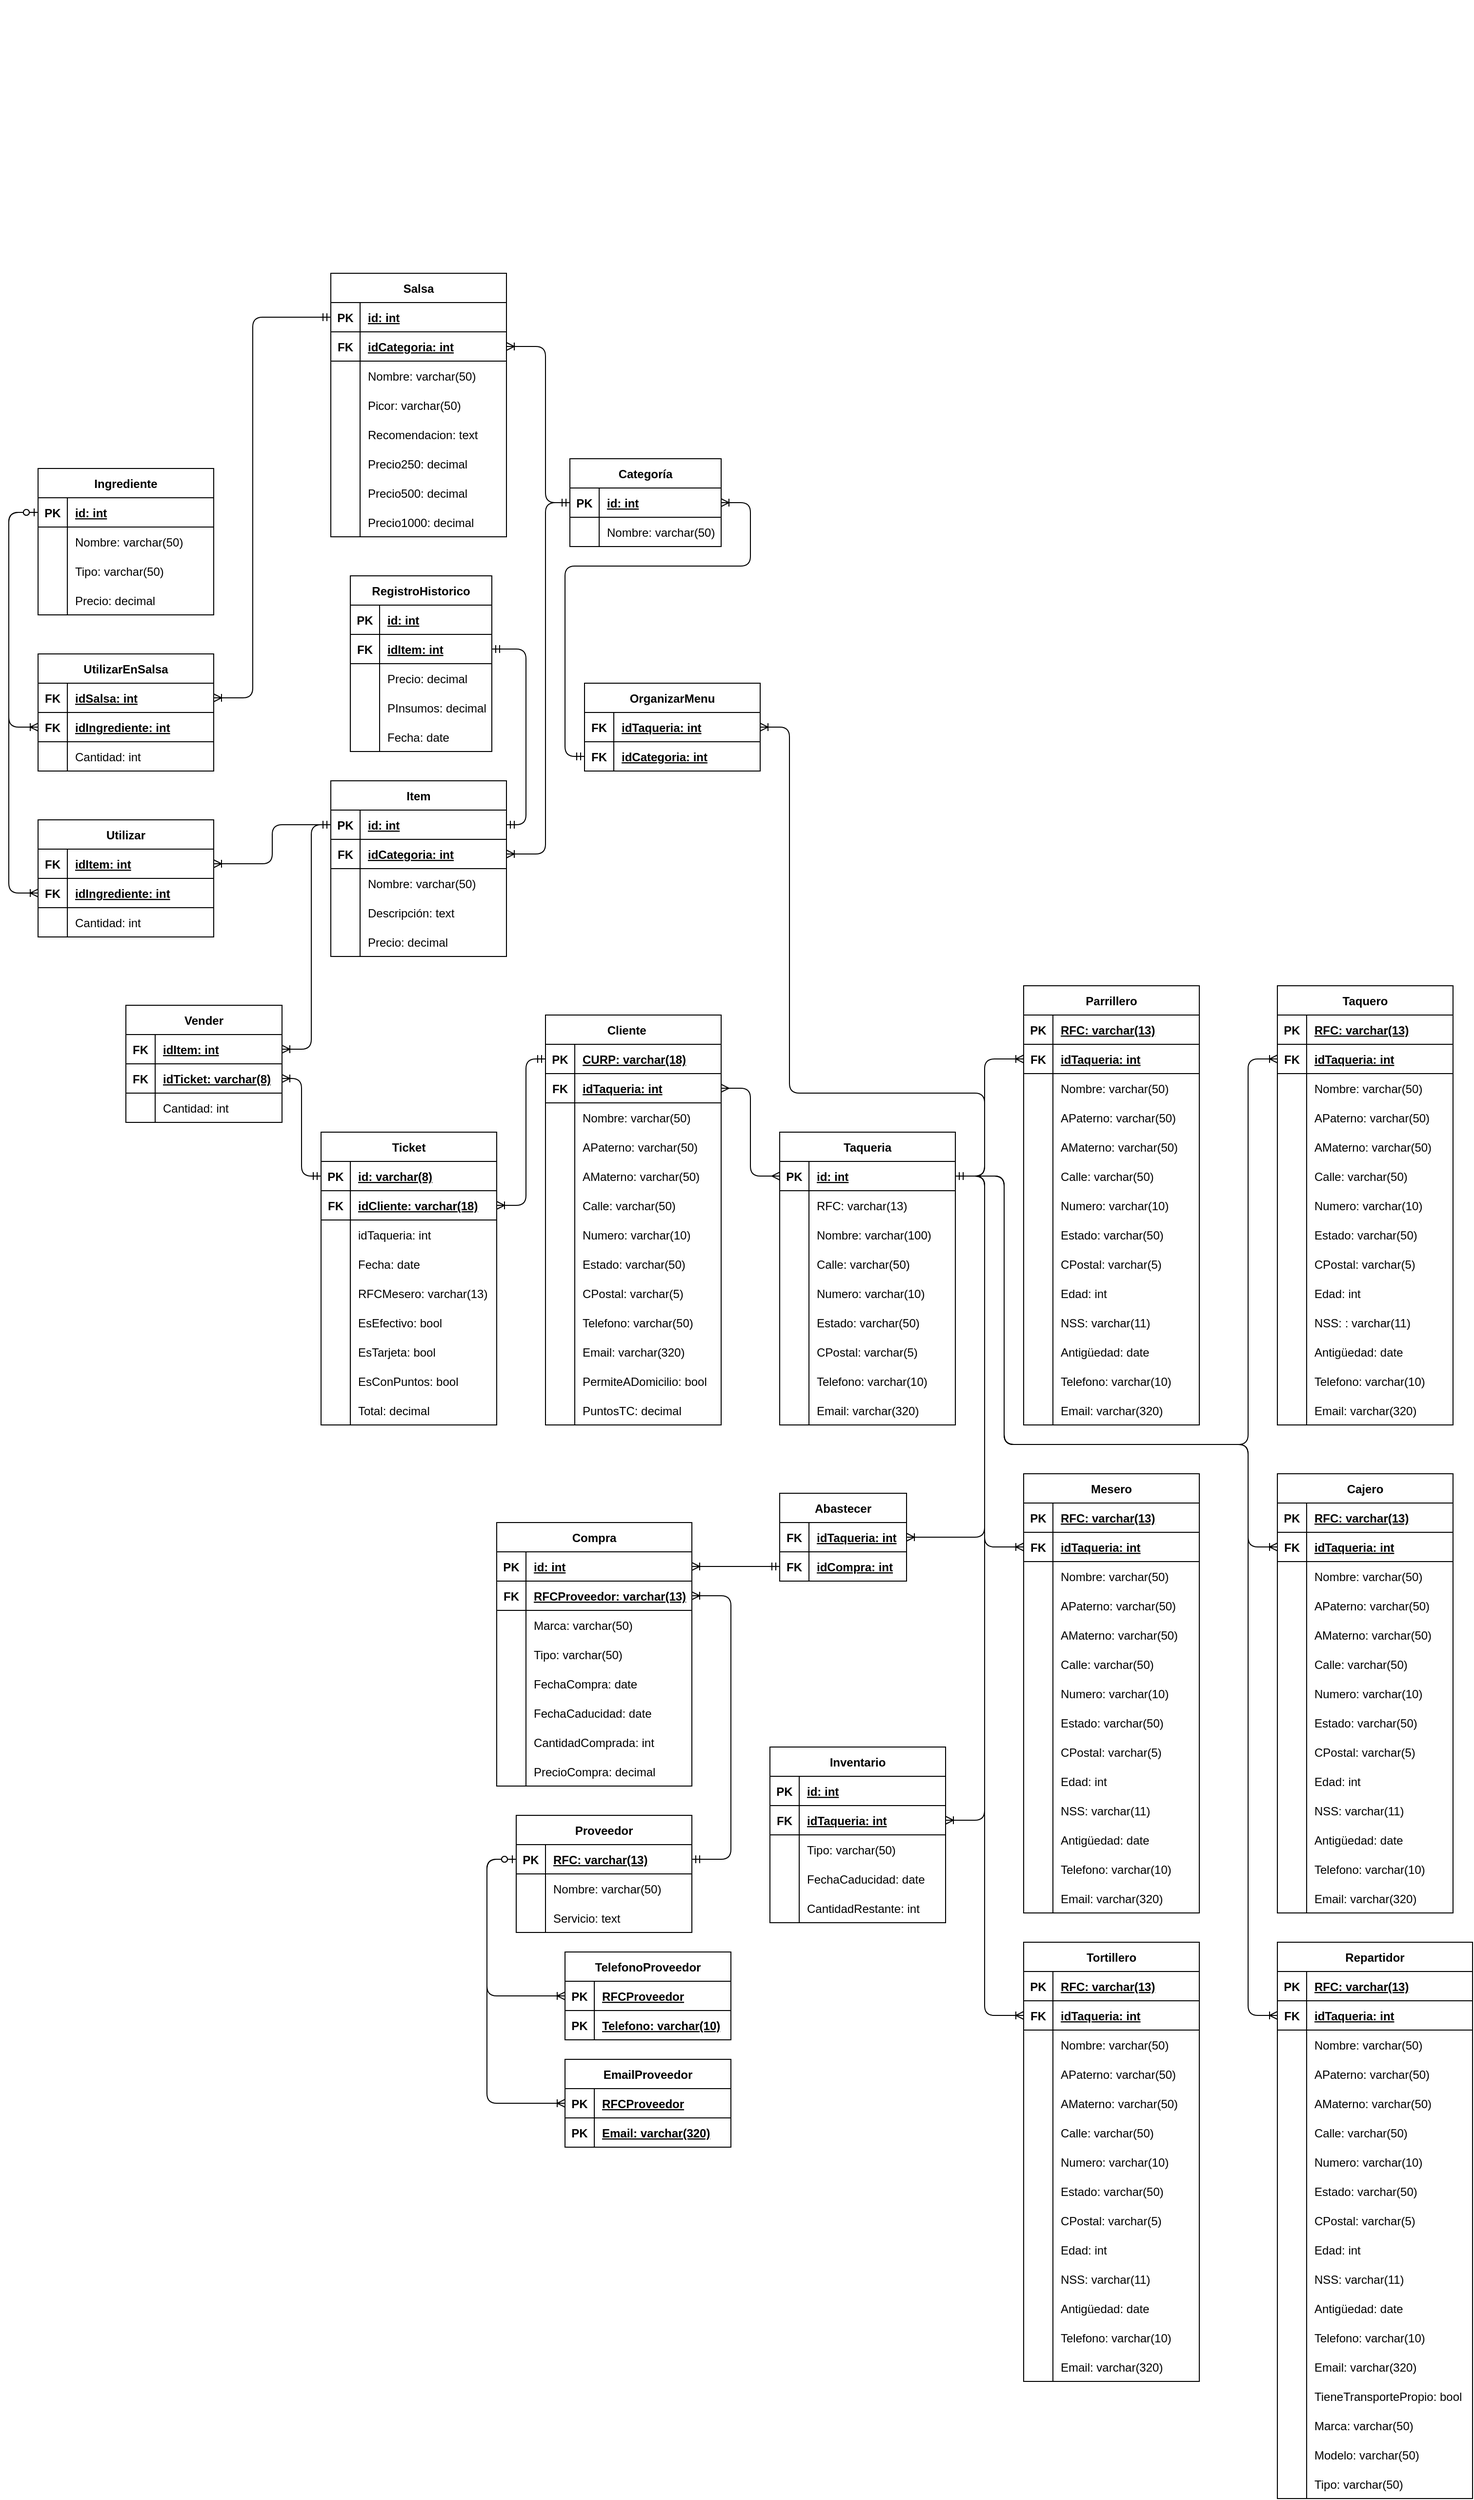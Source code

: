 <mxfile version="19.0.3" type="device"><diagram id="agNr6RYraM9QZuYNOxHq" name="Page-1"><mxGraphModel dx="4913" dy="3443" grid="1" gridSize="10" guides="1" tooltips="1" connect="1" arrows="1" fold="1" page="1" pageScale="1" pageWidth="850" pageHeight="1100" math="0" shadow="0"><root><mxCell id="0"/><mxCell id="1" parent="0"/><mxCell id="_zxdjQDDceq2Ez9TmqDs-1" value="Cliente    " style="shape=table;startSize=30;container=1;collapsible=1;childLayout=tableLayout;fixedRows=1;rowLines=0;fontStyle=1;align=center;resizeLast=1;" parent="1" vertex="1"><mxGeometry x="-180" y="50" width="180" height="420" as="geometry"/></mxCell><mxCell id="_zxdjQDDceq2Ez9TmqDs-2" value="" style="shape=tableRow;horizontal=0;startSize=0;swimlaneHead=0;swimlaneBody=0;fillColor=none;collapsible=0;dropTarget=0;points=[[0,0.5],[1,0.5]];portConstraint=eastwest;top=0;left=0;right=0;bottom=1;" parent="_zxdjQDDceq2Ez9TmqDs-1" vertex="1"><mxGeometry y="30" width="180" height="30" as="geometry"/></mxCell><mxCell id="_zxdjQDDceq2Ez9TmqDs-3" value="PK" style="shape=partialRectangle;connectable=0;fillColor=none;top=0;left=0;bottom=0;right=0;fontStyle=1;overflow=hidden;" parent="_zxdjQDDceq2Ez9TmqDs-2" vertex="1"><mxGeometry width="30" height="30" as="geometry"><mxRectangle width="30" height="30" as="alternateBounds"/></mxGeometry></mxCell><mxCell id="_zxdjQDDceq2Ez9TmqDs-4" value="CURP: varchar(18)" style="shape=partialRectangle;connectable=0;fillColor=none;top=0;left=0;bottom=0;right=0;align=left;spacingLeft=6;fontStyle=5;overflow=hidden;" parent="_zxdjQDDceq2Ez9TmqDs-2" vertex="1"><mxGeometry x="30" width="150" height="30" as="geometry"><mxRectangle width="150" height="30" as="alternateBounds"/></mxGeometry></mxCell><mxCell id="_zxdjQDDceq2Ez9TmqDs-18" style="shape=tableRow;horizontal=0;startSize=0;swimlaneHead=0;swimlaneBody=0;fillColor=none;collapsible=0;dropTarget=0;points=[[0,0.5],[1,0.5]];portConstraint=eastwest;top=0;left=0;right=0;bottom=1;" parent="_zxdjQDDceq2Ez9TmqDs-1" vertex="1"><mxGeometry y="60" width="180" height="30" as="geometry"/></mxCell><mxCell id="_zxdjQDDceq2Ez9TmqDs-19" value="FK" style="shape=partialRectangle;connectable=0;fillColor=none;top=0;left=0;bottom=0;right=0;fontStyle=1;overflow=hidden;" parent="_zxdjQDDceq2Ez9TmqDs-18" vertex="1"><mxGeometry width="30" height="30" as="geometry"><mxRectangle width="30" height="30" as="alternateBounds"/></mxGeometry></mxCell><mxCell id="_zxdjQDDceq2Ez9TmqDs-20" value="idTaqueria: int" style="shape=partialRectangle;connectable=0;fillColor=none;top=0;left=0;bottom=0;right=0;align=left;spacingLeft=6;fontStyle=5;overflow=hidden;" parent="_zxdjQDDceq2Ez9TmqDs-18" vertex="1"><mxGeometry x="30" width="150" height="30" as="geometry"><mxRectangle width="150" height="30" as="alternateBounds"/></mxGeometry></mxCell><mxCell id="_zxdjQDDceq2Ez9TmqDs-5" value="" style="shape=tableRow;horizontal=0;startSize=0;swimlaneHead=0;swimlaneBody=0;fillColor=none;collapsible=0;dropTarget=0;points=[[0,0.5],[1,0.5]];portConstraint=eastwest;top=0;left=0;right=0;bottom=0;" parent="_zxdjQDDceq2Ez9TmqDs-1" vertex="1"><mxGeometry y="90" width="180" height="30" as="geometry"/></mxCell><mxCell id="_zxdjQDDceq2Ez9TmqDs-6" value="" style="shape=partialRectangle;connectable=0;fillColor=none;top=0;left=0;bottom=0;right=0;editable=1;overflow=hidden;" parent="_zxdjQDDceq2Ez9TmqDs-5" vertex="1"><mxGeometry width="30" height="30" as="geometry"><mxRectangle width="30" height="30" as="alternateBounds"/></mxGeometry></mxCell><mxCell id="_zxdjQDDceq2Ez9TmqDs-7" value="Nombre: varchar(50)" style="shape=partialRectangle;connectable=0;fillColor=none;top=0;left=0;bottom=0;right=0;align=left;spacingLeft=6;overflow=hidden;" parent="_zxdjQDDceq2Ez9TmqDs-5" vertex="1"><mxGeometry x="30" width="150" height="30" as="geometry"><mxRectangle width="150" height="30" as="alternateBounds"/></mxGeometry></mxCell><mxCell id="_zxdjQDDceq2Ez9TmqDs-8" value="" style="shape=tableRow;horizontal=0;startSize=0;swimlaneHead=0;swimlaneBody=0;fillColor=none;collapsible=0;dropTarget=0;points=[[0,0.5],[1,0.5]];portConstraint=eastwest;top=0;left=0;right=0;bottom=0;" parent="_zxdjQDDceq2Ez9TmqDs-1" vertex="1"><mxGeometry y="120" width="180" height="30" as="geometry"/></mxCell><mxCell id="_zxdjQDDceq2Ez9TmqDs-9" value="" style="shape=partialRectangle;connectable=0;fillColor=none;top=0;left=0;bottom=0;right=0;editable=1;overflow=hidden;" parent="_zxdjQDDceq2Ez9TmqDs-8" vertex="1"><mxGeometry width="30" height="30" as="geometry"><mxRectangle width="30" height="30" as="alternateBounds"/></mxGeometry></mxCell><mxCell id="_zxdjQDDceq2Ez9TmqDs-10" value="APaterno: varchar(50)" style="shape=partialRectangle;connectable=0;fillColor=none;top=0;left=0;bottom=0;right=0;align=left;spacingLeft=6;overflow=hidden;" parent="_zxdjQDDceq2Ez9TmqDs-8" vertex="1"><mxGeometry x="30" width="150" height="30" as="geometry"><mxRectangle width="150" height="30" as="alternateBounds"/></mxGeometry></mxCell><mxCell id="_zxdjQDDceq2Ez9TmqDs-11" value="" style="shape=tableRow;horizontal=0;startSize=0;swimlaneHead=0;swimlaneBody=0;fillColor=none;collapsible=0;dropTarget=0;points=[[0,0.5],[1,0.5]];portConstraint=eastwest;top=0;left=0;right=0;bottom=0;" parent="_zxdjQDDceq2Ez9TmqDs-1" vertex="1"><mxGeometry y="150" width="180" height="30" as="geometry"/></mxCell><mxCell id="_zxdjQDDceq2Ez9TmqDs-12" value="" style="shape=partialRectangle;connectable=0;fillColor=none;top=0;left=0;bottom=0;right=0;editable=1;overflow=hidden;" parent="_zxdjQDDceq2Ez9TmqDs-11" vertex="1"><mxGeometry width="30" height="30" as="geometry"><mxRectangle width="30" height="30" as="alternateBounds"/></mxGeometry></mxCell><mxCell id="_zxdjQDDceq2Ez9TmqDs-13" value="AMaterno: varchar(50)" style="shape=partialRectangle;connectable=0;fillColor=none;top=0;left=0;bottom=0;right=0;align=left;spacingLeft=6;overflow=hidden;" parent="_zxdjQDDceq2Ez9TmqDs-11" vertex="1"><mxGeometry x="30" width="150" height="30" as="geometry"><mxRectangle width="150" height="30" as="alternateBounds"/></mxGeometry></mxCell><mxCell id="_zxdjQDDceq2Ez9TmqDs-14" style="shape=tableRow;horizontal=0;startSize=0;swimlaneHead=0;swimlaneBody=0;fillColor=none;collapsible=0;dropTarget=0;points=[[0,0.5],[1,0.5]];portConstraint=eastwest;top=0;left=0;right=0;bottom=0;" parent="_zxdjQDDceq2Ez9TmqDs-1" vertex="1"><mxGeometry y="180" width="180" height="30" as="geometry"/></mxCell><mxCell id="_zxdjQDDceq2Ez9TmqDs-15" style="shape=partialRectangle;connectable=0;fillColor=none;top=0;left=0;bottom=0;right=0;editable=1;overflow=hidden;" parent="_zxdjQDDceq2Ez9TmqDs-14" vertex="1"><mxGeometry width="30" height="30" as="geometry"><mxRectangle width="30" height="30" as="alternateBounds"/></mxGeometry></mxCell><mxCell id="_zxdjQDDceq2Ez9TmqDs-16" value="Calle: varchar(50)" style="shape=partialRectangle;connectable=0;fillColor=none;top=0;left=0;bottom=0;right=0;align=left;spacingLeft=6;overflow=hidden;" parent="_zxdjQDDceq2Ez9TmqDs-14" vertex="1"><mxGeometry x="30" width="150" height="30" as="geometry"><mxRectangle width="150" height="30" as="alternateBounds"/></mxGeometry></mxCell><mxCell id="_zxdjQDDceq2Ez9TmqDs-21" style="shape=tableRow;horizontal=0;startSize=0;swimlaneHead=0;swimlaneBody=0;fillColor=none;collapsible=0;dropTarget=0;points=[[0,0.5],[1,0.5]];portConstraint=eastwest;top=0;left=0;right=0;bottom=0;" parent="_zxdjQDDceq2Ez9TmqDs-1" vertex="1"><mxGeometry y="210" width="180" height="30" as="geometry"/></mxCell><mxCell id="_zxdjQDDceq2Ez9TmqDs-22" style="shape=partialRectangle;connectable=0;fillColor=none;top=0;left=0;bottom=0;right=0;editable=1;overflow=hidden;" parent="_zxdjQDDceq2Ez9TmqDs-21" vertex="1"><mxGeometry width="30" height="30" as="geometry"><mxRectangle width="30" height="30" as="alternateBounds"/></mxGeometry></mxCell><mxCell id="_zxdjQDDceq2Ez9TmqDs-23" value="Numero: varchar(10)" style="shape=partialRectangle;connectable=0;fillColor=none;top=0;left=0;bottom=0;right=0;align=left;spacingLeft=6;overflow=hidden;" parent="_zxdjQDDceq2Ez9TmqDs-21" vertex="1"><mxGeometry x="30" width="150" height="30" as="geometry"><mxRectangle width="150" height="30" as="alternateBounds"/></mxGeometry></mxCell><mxCell id="_zxdjQDDceq2Ez9TmqDs-24" style="shape=tableRow;horizontal=0;startSize=0;swimlaneHead=0;swimlaneBody=0;fillColor=none;collapsible=0;dropTarget=0;points=[[0,0.5],[1,0.5]];portConstraint=eastwest;top=0;left=0;right=0;bottom=0;" parent="_zxdjQDDceq2Ez9TmqDs-1" vertex="1"><mxGeometry y="240" width="180" height="30" as="geometry"/></mxCell><mxCell id="_zxdjQDDceq2Ez9TmqDs-25" style="shape=partialRectangle;connectable=0;fillColor=none;top=0;left=0;bottom=0;right=0;editable=1;overflow=hidden;" parent="_zxdjQDDceq2Ez9TmqDs-24" vertex="1"><mxGeometry width="30" height="30" as="geometry"><mxRectangle width="30" height="30" as="alternateBounds"/></mxGeometry></mxCell><mxCell id="_zxdjQDDceq2Ez9TmqDs-26" value="Estado: varchar(50)" style="shape=partialRectangle;connectable=0;fillColor=none;top=0;left=0;bottom=0;right=0;align=left;spacingLeft=6;overflow=hidden;" parent="_zxdjQDDceq2Ez9TmqDs-24" vertex="1"><mxGeometry x="30" width="150" height="30" as="geometry"><mxRectangle width="150" height="30" as="alternateBounds"/></mxGeometry></mxCell><mxCell id="_zxdjQDDceq2Ez9TmqDs-27" style="shape=tableRow;horizontal=0;startSize=0;swimlaneHead=0;swimlaneBody=0;fillColor=none;collapsible=0;dropTarget=0;points=[[0,0.5],[1,0.5]];portConstraint=eastwest;top=0;left=0;right=0;bottom=0;" parent="_zxdjQDDceq2Ez9TmqDs-1" vertex="1"><mxGeometry y="270" width="180" height="30" as="geometry"/></mxCell><mxCell id="_zxdjQDDceq2Ez9TmqDs-28" style="shape=partialRectangle;connectable=0;fillColor=none;top=0;left=0;bottom=0;right=0;editable=1;overflow=hidden;" parent="_zxdjQDDceq2Ez9TmqDs-27" vertex="1"><mxGeometry width="30" height="30" as="geometry"><mxRectangle width="30" height="30" as="alternateBounds"/></mxGeometry></mxCell><mxCell id="_zxdjQDDceq2Ez9TmqDs-29" value="CPostal: varchar(5)" style="shape=partialRectangle;connectable=0;fillColor=none;top=0;left=0;bottom=0;right=0;align=left;spacingLeft=6;overflow=hidden;" parent="_zxdjQDDceq2Ez9TmqDs-27" vertex="1"><mxGeometry x="30" width="150" height="30" as="geometry"><mxRectangle width="150" height="30" as="alternateBounds"/></mxGeometry></mxCell><mxCell id="_zxdjQDDceq2Ez9TmqDs-30" style="shape=tableRow;horizontal=0;startSize=0;swimlaneHead=0;swimlaneBody=0;fillColor=none;collapsible=0;dropTarget=0;points=[[0,0.5],[1,0.5]];portConstraint=eastwest;top=0;left=0;right=0;bottom=0;" parent="_zxdjQDDceq2Ez9TmqDs-1" vertex="1"><mxGeometry y="300" width="180" height="30" as="geometry"/></mxCell><mxCell id="_zxdjQDDceq2Ez9TmqDs-31" style="shape=partialRectangle;connectable=0;fillColor=none;top=0;left=0;bottom=0;right=0;editable=1;overflow=hidden;" parent="_zxdjQDDceq2Ez9TmqDs-30" vertex="1"><mxGeometry width="30" height="30" as="geometry"><mxRectangle width="30" height="30" as="alternateBounds"/></mxGeometry></mxCell><mxCell id="_zxdjQDDceq2Ez9TmqDs-32" value="Telefono: varchar(50)" style="shape=partialRectangle;connectable=0;fillColor=none;top=0;left=0;bottom=0;right=0;align=left;spacingLeft=6;overflow=hidden;" parent="_zxdjQDDceq2Ez9TmqDs-30" vertex="1"><mxGeometry x="30" width="150" height="30" as="geometry"><mxRectangle width="150" height="30" as="alternateBounds"/></mxGeometry></mxCell><mxCell id="_zxdjQDDceq2Ez9TmqDs-33" style="shape=tableRow;horizontal=0;startSize=0;swimlaneHead=0;swimlaneBody=0;fillColor=none;collapsible=0;dropTarget=0;points=[[0,0.5],[1,0.5]];portConstraint=eastwest;top=0;left=0;right=0;bottom=0;" parent="_zxdjQDDceq2Ez9TmqDs-1" vertex="1"><mxGeometry y="330" width="180" height="30" as="geometry"/></mxCell><mxCell id="_zxdjQDDceq2Ez9TmqDs-34" style="shape=partialRectangle;connectable=0;fillColor=none;top=0;left=0;bottom=0;right=0;editable=1;overflow=hidden;" parent="_zxdjQDDceq2Ez9TmqDs-33" vertex="1"><mxGeometry width="30" height="30" as="geometry"><mxRectangle width="30" height="30" as="alternateBounds"/></mxGeometry></mxCell><mxCell id="_zxdjQDDceq2Ez9TmqDs-35" value="Email: varchar(320)" style="shape=partialRectangle;connectable=0;fillColor=none;top=0;left=0;bottom=0;right=0;align=left;spacingLeft=6;overflow=hidden;" parent="_zxdjQDDceq2Ez9TmqDs-33" vertex="1"><mxGeometry x="30" width="150" height="30" as="geometry"><mxRectangle width="150" height="30" as="alternateBounds"/></mxGeometry></mxCell><mxCell id="_zxdjQDDceq2Ez9TmqDs-36" style="shape=tableRow;horizontal=0;startSize=0;swimlaneHead=0;swimlaneBody=0;fillColor=none;collapsible=0;dropTarget=0;points=[[0,0.5],[1,0.5]];portConstraint=eastwest;top=0;left=0;right=0;bottom=0;" parent="_zxdjQDDceq2Ez9TmqDs-1" vertex="1"><mxGeometry y="360" width="180" height="30" as="geometry"/></mxCell><mxCell id="_zxdjQDDceq2Ez9TmqDs-37" style="shape=partialRectangle;connectable=0;fillColor=none;top=0;left=0;bottom=0;right=0;editable=1;overflow=hidden;" parent="_zxdjQDDceq2Ez9TmqDs-36" vertex="1"><mxGeometry width="30" height="30" as="geometry"><mxRectangle width="30" height="30" as="alternateBounds"/></mxGeometry></mxCell><mxCell id="_zxdjQDDceq2Ez9TmqDs-38" value="PermiteADomicilio: bool" style="shape=partialRectangle;connectable=0;fillColor=none;top=0;left=0;bottom=0;right=0;align=left;spacingLeft=6;overflow=hidden;" parent="_zxdjQDDceq2Ez9TmqDs-36" vertex="1"><mxGeometry x="30" width="150" height="30" as="geometry"><mxRectangle width="150" height="30" as="alternateBounds"/></mxGeometry></mxCell><mxCell id="3LLepavEG6jLChknbZ7N-1" style="shape=tableRow;horizontal=0;startSize=0;swimlaneHead=0;swimlaneBody=0;fillColor=none;collapsible=0;dropTarget=0;points=[[0,0.5],[1,0.5]];portConstraint=eastwest;top=0;left=0;right=0;bottom=0;" parent="_zxdjQDDceq2Ez9TmqDs-1" vertex="1"><mxGeometry y="390" width="180" height="30" as="geometry"/></mxCell><mxCell id="3LLepavEG6jLChknbZ7N-2" style="shape=partialRectangle;connectable=0;fillColor=none;top=0;left=0;bottom=0;right=0;editable=1;overflow=hidden;" parent="3LLepavEG6jLChknbZ7N-1" vertex="1"><mxGeometry width="30" height="30" as="geometry"><mxRectangle width="30" height="30" as="alternateBounds"/></mxGeometry></mxCell><mxCell id="3LLepavEG6jLChknbZ7N-3" value="PuntosTC: decimal" style="shape=partialRectangle;connectable=0;fillColor=none;top=0;left=0;bottom=0;right=0;align=left;spacingLeft=6;overflow=hidden;" parent="3LLepavEG6jLChknbZ7N-1" vertex="1"><mxGeometry x="30" width="150" height="30" as="geometry"><mxRectangle width="150" height="30" as="alternateBounds"/></mxGeometry></mxCell><mxCell id="_zxdjQDDceq2Ez9TmqDs-39" value="Taqueria" style="shape=table;startSize=30;container=1;collapsible=1;childLayout=tableLayout;fixedRows=1;rowLines=0;fontStyle=1;align=center;resizeLast=1;" parent="1" vertex="1"><mxGeometry x="60" y="170" width="180" height="300" as="geometry"/></mxCell><mxCell id="_zxdjQDDceq2Ez9TmqDs-40" value="" style="shape=tableRow;horizontal=0;startSize=0;swimlaneHead=0;swimlaneBody=0;fillColor=none;collapsible=0;dropTarget=0;points=[[0,0.5],[1,0.5]];portConstraint=eastwest;top=0;left=0;right=0;bottom=1;" parent="_zxdjQDDceq2Ez9TmqDs-39" vertex="1"><mxGeometry y="30" width="180" height="30" as="geometry"/></mxCell><mxCell id="_zxdjQDDceq2Ez9TmqDs-41" value="PK" style="shape=partialRectangle;connectable=0;fillColor=none;top=0;left=0;bottom=0;right=0;fontStyle=1;overflow=hidden;" parent="_zxdjQDDceq2Ez9TmqDs-40" vertex="1"><mxGeometry width="30" height="30" as="geometry"><mxRectangle width="30" height="30" as="alternateBounds"/></mxGeometry></mxCell><mxCell id="_zxdjQDDceq2Ez9TmqDs-42" value="id: int" style="shape=partialRectangle;connectable=0;fillColor=none;top=0;left=0;bottom=0;right=0;align=left;spacingLeft=6;fontStyle=5;overflow=hidden;" parent="_zxdjQDDceq2Ez9TmqDs-40" vertex="1"><mxGeometry x="30" width="150" height="30" as="geometry"><mxRectangle width="150" height="30" as="alternateBounds"/></mxGeometry></mxCell><mxCell id="_zxdjQDDceq2Ez9TmqDs-43" value="" style="shape=tableRow;horizontal=0;startSize=0;swimlaneHead=0;swimlaneBody=0;fillColor=none;collapsible=0;dropTarget=0;points=[[0,0.5],[1,0.5]];portConstraint=eastwest;top=0;left=0;right=0;bottom=0;" parent="_zxdjQDDceq2Ez9TmqDs-39" vertex="1"><mxGeometry y="60" width="180" height="30" as="geometry"/></mxCell><mxCell id="_zxdjQDDceq2Ez9TmqDs-44" value="" style="shape=partialRectangle;connectable=0;fillColor=none;top=0;left=0;bottom=0;right=0;editable=1;overflow=hidden;" parent="_zxdjQDDceq2Ez9TmqDs-43" vertex="1"><mxGeometry width="30" height="30" as="geometry"><mxRectangle width="30" height="30" as="alternateBounds"/></mxGeometry></mxCell><mxCell id="_zxdjQDDceq2Ez9TmqDs-45" value="RFC: varchar(13)" style="shape=partialRectangle;connectable=0;fillColor=none;top=0;left=0;bottom=0;right=0;align=left;spacingLeft=6;overflow=hidden;" parent="_zxdjQDDceq2Ez9TmqDs-43" vertex="1"><mxGeometry x="30" width="150" height="30" as="geometry"><mxRectangle width="150" height="30" as="alternateBounds"/></mxGeometry></mxCell><mxCell id="_zxdjQDDceq2Ez9TmqDs-46" value="" style="shape=tableRow;horizontal=0;startSize=0;swimlaneHead=0;swimlaneBody=0;fillColor=none;collapsible=0;dropTarget=0;points=[[0,0.5],[1,0.5]];portConstraint=eastwest;top=0;left=0;right=0;bottom=0;" parent="_zxdjQDDceq2Ez9TmqDs-39" vertex="1"><mxGeometry y="90" width="180" height="30" as="geometry"/></mxCell><mxCell id="_zxdjQDDceq2Ez9TmqDs-47" value="" style="shape=partialRectangle;connectable=0;fillColor=none;top=0;left=0;bottom=0;right=0;editable=1;overflow=hidden;" parent="_zxdjQDDceq2Ez9TmqDs-46" vertex="1"><mxGeometry width="30" height="30" as="geometry"><mxRectangle width="30" height="30" as="alternateBounds"/></mxGeometry></mxCell><mxCell id="_zxdjQDDceq2Ez9TmqDs-48" value="Nombre: varchar(100)" style="shape=partialRectangle;connectable=0;fillColor=none;top=0;left=0;bottom=0;right=0;align=left;spacingLeft=6;overflow=hidden;" parent="_zxdjQDDceq2Ez9TmqDs-46" vertex="1"><mxGeometry x="30" width="150" height="30" as="geometry"><mxRectangle width="150" height="30" as="alternateBounds"/></mxGeometry></mxCell><mxCell id="_zxdjQDDceq2Ez9TmqDs-49" value="" style="shape=tableRow;horizontal=0;startSize=0;swimlaneHead=0;swimlaneBody=0;fillColor=none;collapsible=0;dropTarget=0;points=[[0,0.5],[1,0.5]];portConstraint=eastwest;top=0;left=0;right=0;bottom=0;" parent="_zxdjQDDceq2Ez9TmqDs-39" vertex="1"><mxGeometry y="120" width="180" height="30" as="geometry"/></mxCell><mxCell id="_zxdjQDDceq2Ez9TmqDs-50" value="" style="shape=partialRectangle;connectable=0;fillColor=none;top=0;left=0;bottom=0;right=0;editable=1;overflow=hidden;" parent="_zxdjQDDceq2Ez9TmqDs-49" vertex="1"><mxGeometry width="30" height="30" as="geometry"><mxRectangle width="30" height="30" as="alternateBounds"/></mxGeometry></mxCell><mxCell id="_zxdjQDDceq2Ez9TmqDs-51" value="Calle: varchar(50)" style="shape=partialRectangle;connectable=0;fillColor=none;top=0;left=0;bottom=0;right=0;align=left;spacingLeft=6;overflow=hidden;" parent="_zxdjQDDceq2Ez9TmqDs-49" vertex="1"><mxGeometry x="30" width="150" height="30" as="geometry"><mxRectangle width="150" height="30" as="alternateBounds"/></mxGeometry></mxCell><mxCell id="_zxdjQDDceq2Ez9TmqDs-55" style="shape=tableRow;horizontal=0;startSize=0;swimlaneHead=0;swimlaneBody=0;fillColor=none;collapsible=0;dropTarget=0;points=[[0,0.5],[1,0.5]];portConstraint=eastwest;top=0;left=0;right=0;bottom=0;" parent="_zxdjQDDceq2Ez9TmqDs-39" vertex="1"><mxGeometry y="150" width="180" height="30" as="geometry"/></mxCell><mxCell id="_zxdjQDDceq2Ez9TmqDs-56" style="shape=partialRectangle;connectable=0;fillColor=none;top=0;left=0;bottom=0;right=0;editable=1;overflow=hidden;" parent="_zxdjQDDceq2Ez9TmqDs-55" vertex="1"><mxGeometry width="30" height="30" as="geometry"><mxRectangle width="30" height="30" as="alternateBounds"/></mxGeometry></mxCell><mxCell id="_zxdjQDDceq2Ez9TmqDs-57" value="Numero: varchar(10)" style="shape=partialRectangle;connectable=0;fillColor=none;top=0;left=0;bottom=0;right=0;align=left;spacingLeft=6;overflow=hidden;" parent="_zxdjQDDceq2Ez9TmqDs-55" vertex="1"><mxGeometry x="30" width="150" height="30" as="geometry"><mxRectangle width="150" height="30" as="alternateBounds"/></mxGeometry></mxCell><mxCell id="_zxdjQDDceq2Ez9TmqDs-52" style="shape=tableRow;horizontal=0;startSize=0;swimlaneHead=0;swimlaneBody=0;fillColor=none;collapsible=0;dropTarget=0;points=[[0,0.5],[1,0.5]];portConstraint=eastwest;top=0;left=0;right=0;bottom=0;" parent="_zxdjQDDceq2Ez9TmqDs-39" vertex="1"><mxGeometry y="180" width="180" height="30" as="geometry"/></mxCell><mxCell id="_zxdjQDDceq2Ez9TmqDs-53" style="shape=partialRectangle;connectable=0;fillColor=none;top=0;left=0;bottom=0;right=0;editable=1;overflow=hidden;" parent="_zxdjQDDceq2Ez9TmqDs-52" vertex="1"><mxGeometry width="30" height="30" as="geometry"><mxRectangle width="30" height="30" as="alternateBounds"/></mxGeometry></mxCell><mxCell id="_zxdjQDDceq2Ez9TmqDs-54" value="Estado: varchar(50)" style="shape=partialRectangle;connectable=0;fillColor=none;top=0;left=0;bottom=0;right=0;align=left;spacingLeft=6;overflow=hidden;" parent="_zxdjQDDceq2Ez9TmqDs-52" vertex="1"><mxGeometry x="30" width="150" height="30" as="geometry"><mxRectangle width="150" height="30" as="alternateBounds"/></mxGeometry></mxCell><mxCell id="_zxdjQDDceq2Ez9TmqDs-61" style="shape=tableRow;horizontal=0;startSize=0;swimlaneHead=0;swimlaneBody=0;fillColor=none;collapsible=0;dropTarget=0;points=[[0,0.5],[1,0.5]];portConstraint=eastwest;top=0;left=0;right=0;bottom=0;" parent="_zxdjQDDceq2Ez9TmqDs-39" vertex="1"><mxGeometry y="210" width="180" height="30" as="geometry"/></mxCell><mxCell id="_zxdjQDDceq2Ez9TmqDs-62" style="shape=partialRectangle;connectable=0;fillColor=none;top=0;left=0;bottom=0;right=0;editable=1;overflow=hidden;" parent="_zxdjQDDceq2Ez9TmqDs-61" vertex="1"><mxGeometry width="30" height="30" as="geometry"><mxRectangle width="30" height="30" as="alternateBounds"/></mxGeometry></mxCell><mxCell id="_zxdjQDDceq2Ez9TmqDs-63" value="CPostal: varchar(5)" style="shape=partialRectangle;connectable=0;fillColor=none;top=0;left=0;bottom=0;right=0;align=left;spacingLeft=6;overflow=hidden;" parent="_zxdjQDDceq2Ez9TmqDs-61" vertex="1"><mxGeometry x="30" width="150" height="30" as="geometry"><mxRectangle width="150" height="30" as="alternateBounds"/></mxGeometry></mxCell><mxCell id="_zxdjQDDceq2Ez9TmqDs-58" style="shape=tableRow;horizontal=0;startSize=0;swimlaneHead=0;swimlaneBody=0;fillColor=none;collapsible=0;dropTarget=0;points=[[0,0.5],[1,0.5]];portConstraint=eastwest;top=0;left=0;right=0;bottom=0;" parent="_zxdjQDDceq2Ez9TmqDs-39" vertex="1"><mxGeometry y="240" width="180" height="30" as="geometry"/></mxCell><mxCell id="_zxdjQDDceq2Ez9TmqDs-59" style="shape=partialRectangle;connectable=0;fillColor=none;top=0;left=0;bottom=0;right=0;editable=1;overflow=hidden;" parent="_zxdjQDDceq2Ez9TmqDs-58" vertex="1"><mxGeometry width="30" height="30" as="geometry"><mxRectangle width="30" height="30" as="alternateBounds"/></mxGeometry></mxCell><mxCell id="_zxdjQDDceq2Ez9TmqDs-60" value="Telefono: varchar(10)" style="shape=partialRectangle;connectable=0;fillColor=none;top=0;left=0;bottom=0;right=0;align=left;spacingLeft=6;overflow=hidden;" parent="_zxdjQDDceq2Ez9TmqDs-58" vertex="1"><mxGeometry x="30" width="150" height="30" as="geometry"><mxRectangle width="150" height="30" as="alternateBounds"/></mxGeometry></mxCell><mxCell id="_zxdjQDDceq2Ez9TmqDs-64" style="shape=tableRow;horizontal=0;startSize=0;swimlaneHead=0;swimlaneBody=0;fillColor=none;collapsible=0;dropTarget=0;points=[[0,0.5],[1,0.5]];portConstraint=eastwest;top=0;left=0;right=0;bottom=0;" parent="_zxdjQDDceq2Ez9TmqDs-39" vertex="1"><mxGeometry y="270" width="180" height="30" as="geometry"/></mxCell><mxCell id="_zxdjQDDceq2Ez9TmqDs-65" style="shape=partialRectangle;connectable=0;fillColor=none;top=0;left=0;bottom=0;right=0;editable=1;overflow=hidden;" parent="_zxdjQDDceq2Ez9TmqDs-64" vertex="1"><mxGeometry width="30" height="30" as="geometry"><mxRectangle width="30" height="30" as="alternateBounds"/></mxGeometry></mxCell><mxCell id="_zxdjQDDceq2Ez9TmqDs-66" value="Email: varchar(320)" style="shape=partialRectangle;connectable=0;fillColor=none;top=0;left=0;bottom=0;right=0;align=left;spacingLeft=6;overflow=hidden;" parent="_zxdjQDDceq2Ez9TmqDs-64" vertex="1"><mxGeometry x="30" width="150" height="30" as="geometry"><mxRectangle width="150" height="30" as="alternateBounds"/></mxGeometry></mxCell><mxCell id="_zxdjQDDceq2Ez9TmqDs-68" value="Parrillero" style="shape=table;startSize=30;container=1;collapsible=1;childLayout=tableLayout;fixedRows=1;rowLines=0;fontStyle=1;align=center;resizeLast=1;" parent="1" vertex="1"><mxGeometry x="310" y="20" width="180" height="450" as="geometry"/></mxCell><mxCell id="_zxdjQDDceq2Ez9TmqDs-69" value="" style="shape=tableRow;horizontal=0;startSize=0;swimlaneHead=0;swimlaneBody=0;fillColor=none;collapsible=0;dropTarget=0;points=[[0,0.5],[1,0.5]];portConstraint=eastwest;top=0;left=0;right=0;bottom=1;" parent="_zxdjQDDceq2Ez9TmqDs-68" vertex="1"><mxGeometry y="30" width="180" height="30" as="geometry"/></mxCell><mxCell id="_zxdjQDDceq2Ez9TmqDs-70" value="PK" style="shape=partialRectangle;connectable=0;fillColor=none;top=0;left=0;bottom=0;right=0;fontStyle=1;overflow=hidden;" parent="_zxdjQDDceq2Ez9TmqDs-69" vertex="1"><mxGeometry width="30" height="30" as="geometry"><mxRectangle width="30" height="30" as="alternateBounds"/></mxGeometry></mxCell><mxCell id="_zxdjQDDceq2Ez9TmqDs-71" value="RFC: varchar(13)" style="shape=partialRectangle;connectable=0;fillColor=none;top=0;left=0;bottom=0;right=0;align=left;spacingLeft=6;fontStyle=5;overflow=hidden;" parent="_zxdjQDDceq2Ez9TmqDs-69" vertex="1"><mxGeometry x="30" width="150" height="30" as="geometry"><mxRectangle width="150" height="30" as="alternateBounds"/></mxGeometry></mxCell><mxCell id="_zxdjQDDceq2Ez9TmqDs-84" style="shape=tableRow;horizontal=0;startSize=0;swimlaneHead=0;swimlaneBody=0;fillColor=none;collapsible=0;dropTarget=0;points=[[0,0.5],[1,0.5]];portConstraint=eastwest;top=0;left=0;right=0;bottom=1;" parent="_zxdjQDDceq2Ez9TmqDs-68" vertex="1"><mxGeometry y="60" width="180" height="30" as="geometry"/></mxCell><mxCell id="_zxdjQDDceq2Ez9TmqDs-85" value="FK" style="shape=partialRectangle;connectable=0;fillColor=none;top=0;left=0;bottom=0;right=0;fontStyle=1;overflow=hidden;" parent="_zxdjQDDceq2Ez9TmqDs-84" vertex="1"><mxGeometry width="30" height="30" as="geometry"><mxRectangle width="30" height="30" as="alternateBounds"/></mxGeometry></mxCell><mxCell id="_zxdjQDDceq2Ez9TmqDs-86" value="idTaqueria: int" style="shape=partialRectangle;connectable=0;fillColor=none;top=0;left=0;bottom=0;right=0;align=left;spacingLeft=6;fontStyle=5;overflow=hidden;" parent="_zxdjQDDceq2Ez9TmqDs-84" vertex="1"><mxGeometry x="30" width="150" height="30" as="geometry"><mxRectangle width="150" height="30" as="alternateBounds"/></mxGeometry></mxCell><mxCell id="_zxdjQDDceq2Ez9TmqDs-72" value="" style="shape=tableRow;horizontal=0;startSize=0;swimlaneHead=0;swimlaneBody=0;fillColor=none;collapsible=0;dropTarget=0;points=[[0,0.5],[1,0.5]];portConstraint=eastwest;top=0;left=0;right=0;bottom=0;" parent="_zxdjQDDceq2Ez9TmqDs-68" vertex="1"><mxGeometry y="90" width="180" height="30" as="geometry"/></mxCell><mxCell id="_zxdjQDDceq2Ez9TmqDs-73" value="" style="shape=partialRectangle;connectable=0;fillColor=none;top=0;left=0;bottom=0;right=0;editable=1;overflow=hidden;" parent="_zxdjQDDceq2Ez9TmqDs-72" vertex="1"><mxGeometry width="30" height="30" as="geometry"><mxRectangle width="30" height="30" as="alternateBounds"/></mxGeometry></mxCell><mxCell id="_zxdjQDDceq2Ez9TmqDs-74" value="Nombre: varchar(50)" style="shape=partialRectangle;connectable=0;fillColor=none;top=0;left=0;bottom=0;right=0;align=left;spacingLeft=6;overflow=hidden;" parent="_zxdjQDDceq2Ez9TmqDs-72" vertex="1"><mxGeometry x="30" width="150" height="30" as="geometry"><mxRectangle width="150" height="30" as="alternateBounds"/></mxGeometry></mxCell><mxCell id="_zxdjQDDceq2Ez9TmqDs-75" value="" style="shape=tableRow;horizontal=0;startSize=0;swimlaneHead=0;swimlaneBody=0;fillColor=none;collapsible=0;dropTarget=0;points=[[0,0.5],[1,0.5]];portConstraint=eastwest;top=0;left=0;right=0;bottom=0;" parent="_zxdjQDDceq2Ez9TmqDs-68" vertex="1"><mxGeometry y="120" width="180" height="30" as="geometry"/></mxCell><mxCell id="_zxdjQDDceq2Ez9TmqDs-76" value="" style="shape=partialRectangle;connectable=0;fillColor=none;top=0;left=0;bottom=0;right=0;editable=1;overflow=hidden;" parent="_zxdjQDDceq2Ez9TmqDs-75" vertex="1"><mxGeometry width="30" height="30" as="geometry"><mxRectangle width="30" height="30" as="alternateBounds"/></mxGeometry></mxCell><mxCell id="_zxdjQDDceq2Ez9TmqDs-77" value="APaterno: varchar(50)" style="shape=partialRectangle;connectable=0;fillColor=none;top=0;left=0;bottom=0;right=0;align=left;spacingLeft=6;overflow=hidden;" parent="_zxdjQDDceq2Ez9TmqDs-75" vertex="1"><mxGeometry x="30" width="150" height="30" as="geometry"><mxRectangle width="150" height="30" as="alternateBounds"/></mxGeometry></mxCell><mxCell id="_zxdjQDDceq2Ez9TmqDs-78" value="" style="shape=tableRow;horizontal=0;startSize=0;swimlaneHead=0;swimlaneBody=0;fillColor=none;collapsible=0;dropTarget=0;points=[[0,0.5],[1,0.5]];portConstraint=eastwest;top=0;left=0;right=0;bottom=0;" parent="_zxdjQDDceq2Ez9TmqDs-68" vertex="1"><mxGeometry y="150" width="180" height="30" as="geometry"/></mxCell><mxCell id="_zxdjQDDceq2Ez9TmqDs-79" value="" style="shape=partialRectangle;connectable=0;fillColor=none;top=0;left=0;bottom=0;right=0;editable=1;overflow=hidden;" parent="_zxdjQDDceq2Ez9TmqDs-78" vertex="1"><mxGeometry width="30" height="30" as="geometry"><mxRectangle width="30" height="30" as="alternateBounds"/></mxGeometry></mxCell><mxCell id="_zxdjQDDceq2Ez9TmqDs-80" value="AMaterno: varchar(50)" style="shape=partialRectangle;connectable=0;fillColor=none;top=0;left=0;bottom=0;right=0;align=left;spacingLeft=6;overflow=hidden;" parent="_zxdjQDDceq2Ez9TmqDs-78" vertex="1"><mxGeometry x="30" width="150" height="30" as="geometry"><mxRectangle width="150" height="30" as="alternateBounds"/></mxGeometry></mxCell><mxCell id="_zxdjQDDceq2Ez9TmqDs-93" style="shape=tableRow;horizontal=0;startSize=0;swimlaneHead=0;swimlaneBody=0;fillColor=none;collapsible=0;dropTarget=0;points=[[0,0.5],[1,0.5]];portConstraint=eastwest;top=0;left=0;right=0;bottom=0;" parent="_zxdjQDDceq2Ez9TmqDs-68" vertex="1"><mxGeometry y="180" width="180" height="30" as="geometry"/></mxCell><mxCell id="_zxdjQDDceq2Ez9TmqDs-94" style="shape=partialRectangle;connectable=0;fillColor=none;top=0;left=0;bottom=0;right=0;editable=1;overflow=hidden;" parent="_zxdjQDDceq2Ez9TmqDs-93" vertex="1"><mxGeometry width="30" height="30" as="geometry"><mxRectangle width="30" height="30" as="alternateBounds"/></mxGeometry></mxCell><mxCell id="_zxdjQDDceq2Ez9TmqDs-95" value="Calle: varchar(50)" style="shape=partialRectangle;connectable=0;fillColor=none;top=0;left=0;bottom=0;right=0;align=left;spacingLeft=6;overflow=hidden;" parent="_zxdjQDDceq2Ez9TmqDs-93" vertex="1"><mxGeometry x="30" width="150" height="30" as="geometry"><mxRectangle width="150" height="30" as="alternateBounds"/></mxGeometry></mxCell><mxCell id="_zxdjQDDceq2Ez9TmqDs-90" style="shape=tableRow;horizontal=0;startSize=0;swimlaneHead=0;swimlaneBody=0;fillColor=none;collapsible=0;dropTarget=0;points=[[0,0.5],[1,0.5]];portConstraint=eastwest;top=0;left=0;right=0;bottom=0;" parent="_zxdjQDDceq2Ez9TmqDs-68" vertex="1"><mxGeometry y="210" width="180" height="30" as="geometry"/></mxCell><mxCell id="_zxdjQDDceq2Ez9TmqDs-91" style="shape=partialRectangle;connectable=0;fillColor=none;top=0;left=0;bottom=0;right=0;editable=1;overflow=hidden;" parent="_zxdjQDDceq2Ez9TmqDs-90" vertex="1"><mxGeometry width="30" height="30" as="geometry"><mxRectangle width="30" height="30" as="alternateBounds"/></mxGeometry></mxCell><mxCell id="_zxdjQDDceq2Ez9TmqDs-92" value="Numero: varchar(10)" style="shape=partialRectangle;connectable=0;fillColor=none;top=0;left=0;bottom=0;right=0;align=left;spacingLeft=6;overflow=hidden;" parent="_zxdjQDDceq2Ez9TmqDs-90" vertex="1"><mxGeometry x="30" width="150" height="30" as="geometry"><mxRectangle width="150" height="30" as="alternateBounds"/></mxGeometry></mxCell><mxCell id="_zxdjQDDceq2Ez9TmqDs-87" style="shape=tableRow;horizontal=0;startSize=0;swimlaneHead=0;swimlaneBody=0;fillColor=none;collapsible=0;dropTarget=0;points=[[0,0.5],[1,0.5]];portConstraint=eastwest;top=0;left=0;right=0;bottom=0;" parent="_zxdjQDDceq2Ez9TmqDs-68" vertex="1"><mxGeometry y="240" width="180" height="30" as="geometry"/></mxCell><mxCell id="_zxdjQDDceq2Ez9TmqDs-88" style="shape=partialRectangle;connectable=0;fillColor=none;top=0;left=0;bottom=0;right=0;editable=1;overflow=hidden;" parent="_zxdjQDDceq2Ez9TmqDs-87" vertex="1"><mxGeometry width="30" height="30" as="geometry"><mxRectangle width="30" height="30" as="alternateBounds"/></mxGeometry></mxCell><mxCell id="_zxdjQDDceq2Ez9TmqDs-89" value="Estado: varchar(50)" style="shape=partialRectangle;connectable=0;fillColor=none;top=0;left=0;bottom=0;right=0;align=left;spacingLeft=6;overflow=hidden;" parent="_zxdjQDDceq2Ez9TmqDs-87" vertex="1"><mxGeometry x="30" width="150" height="30" as="geometry"><mxRectangle width="150" height="30" as="alternateBounds"/></mxGeometry></mxCell><mxCell id="_zxdjQDDceq2Ez9TmqDs-102" style="shape=tableRow;horizontal=0;startSize=0;swimlaneHead=0;swimlaneBody=0;fillColor=none;collapsible=0;dropTarget=0;points=[[0,0.5],[1,0.5]];portConstraint=eastwest;top=0;left=0;right=0;bottom=0;" parent="_zxdjQDDceq2Ez9TmqDs-68" vertex="1"><mxGeometry y="270" width="180" height="30" as="geometry"/></mxCell><mxCell id="_zxdjQDDceq2Ez9TmqDs-103" style="shape=partialRectangle;connectable=0;fillColor=none;top=0;left=0;bottom=0;right=0;editable=1;overflow=hidden;" parent="_zxdjQDDceq2Ez9TmqDs-102" vertex="1"><mxGeometry width="30" height="30" as="geometry"><mxRectangle width="30" height="30" as="alternateBounds"/></mxGeometry></mxCell><mxCell id="_zxdjQDDceq2Ez9TmqDs-104" value="CPostal: varchar(5)" style="shape=partialRectangle;connectable=0;fillColor=none;top=0;left=0;bottom=0;right=0;align=left;spacingLeft=6;overflow=hidden;" parent="_zxdjQDDceq2Ez9TmqDs-102" vertex="1"><mxGeometry x="30" width="150" height="30" as="geometry"><mxRectangle width="150" height="30" as="alternateBounds"/></mxGeometry></mxCell><mxCell id="_zxdjQDDceq2Ez9TmqDs-99" style="shape=tableRow;horizontal=0;startSize=0;swimlaneHead=0;swimlaneBody=0;fillColor=none;collapsible=0;dropTarget=0;points=[[0,0.5],[1,0.5]];portConstraint=eastwest;top=0;left=0;right=0;bottom=0;" parent="_zxdjQDDceq2Ez9TmqDs-68" vertex="1"><mxGeometry y="300" width="180" height="30" as="geometry"/></mxCell><mxCell id="_zxdjQDDceq2Ez9TmqDs-100" style="shape=partialRectangle;connectable=0;fillColor=none;top=0;left=0;bottom=0;right=0;editable=1;overflow=hidden;" parent="_zxdjQDDceq2Ez9TmqDs-99" vertex="1"><mxGeometry width="30" height="30" as="geometry"><mxRectangle width="30" height="30" as="alternateBounds"/></mxGeometry></mxCell><mxCell id="_zxdjQDDceq2Ez9TmqDs-101" value="Edad: int" style="shape=partialRectangle;connectable=0;fillColor=none;top=0;left=0;bottom=0;right=0;align=left;spacingLeft=6;overflow=hidden;" parent="_zxdjQDDceq2Ez9TmqDs-99" vertex="1"><mxGeometry x="30" width="150" height="30" as="geometry"><mxRectangle width="150" height="30" as="alternateBounds"/></mxGeometry></mxCell><mxCell id="_zxdjQDDceq2Ez9TmqDs-96" style="shape=tableRow;horizontal=0;startSize=0;swimlaneHead=0;swimlaneBody=0;fillColor=none;collapsible=0;dropTarget=0;points=[[0,0.5],[1,0.5]];portConstraint=eastwest;top=0;left=0;right=0;bottom=0;" parent="_zxdjQDDceq2Ez9TmqDs-68" vertex="1"><mxGeometry y="330" width="180" height="30" as="geometry"/></mxCell><mxCell id="_zxdjQDDceq2Ez9TmqDs-97" style="shape=partialRectangle;connectable=0;fillColor=none;top=0;left=0;bottom=0;right=0;editable=1;overflow=hidden;" parent="_zxdjQDDceq2Ez9TmqDs-96" vertex="1"><mxGeometry width="30" height="30" as="geometry"><mxRectangle width="30" height="30" as="alternateBounds"/></mxGeometry></mxCell><mxCell id="_zxdjQDDceq2Ez9TmqDs-98" value="NSS: varchar(11)" style="shape=partialRectangle;connectable=0;fillColor=none;top=0;left=0;bottom=0;right=0;align=left;spacingLeft=6;overflow=hidden;" parent="_zxdjQDDceq2Ez9TmqDs-96" vertex="1"><mxGeometry x="30" width="150" height="30" as="geometry"><mxRectangle width="150" height="30" as="alternateBounds"/></mxGeometry></mxCell><mxCell id="_zxdjQDDceq2Ez9TmqDs-108" style="shape=tableRow;horizontal=0;startSize=0;swimlaneHead=0;swimlaneBody=0;fillColor=none;collapsible=0;dropTarget=0;points=[[0,0.5],[1,0.5]];portConstraint=eastwest;top=0;left=0;right=0;bottom=0;" parent="_zxdjQDDceq2Ez9TmqDs-68" vertex="1"><mxGeometry y="360" width="180" height="30" as="geometry"/></mxCell><mxCell id="_zxdjQDDceq2Ez9TmqDs-109" style="shape=partialRectangle;connectable=0;fillColor=none;top=0;left=0;bottom=0;right=0;editable=1;overflow=hidden;" parent="_zxdjQDDceq2Ez9TmqDs-108" vertex="1"><mxGeometry width="30" height="30" as="geometry"><mxRectangle width="30" height="30" as="alternateBounds"/></mxGeometry></mxCell><mxCell id="_zxdjQDDceq2Ez9TmqDs-110" value="Antigüedad: date" style="shape=partialRectangle;connectable=0;fillColor=none;top=0;left=0;bottom=0;right=0;align=left;spacingLeft=6;overflow=hidden;" parent="_zxdjQDDceq2Ez9TmqDs-108" vertex="1"><mxGeometry x="30" width="150" height="30" as="geometry"><mxRectangle width="150" height="30" as="alternateBounds"/></mxGeometry></mxCell><mxCell id="_zxdjQDDceq2Ez9TmqDs-105" style="shape=tableRow;horizontal=0;startSize=0;swimlaneHead=0;swimlaneBody=0;fillColor=none;collapsible=0;dropTarget=0;points=[[0,0.5],[1,0.5]];portConstraint=eastwest;top=0;left=0;right=0;bottom=0;" parent="_zxdjQDDceq2Ez9TmqDs-68" vertex="1"><mxGeometry y="390" width="180" height="30" as="geometry"/></mxCell><mxCell id="_zxdjQDDceq2Ez9TmqDs-106" style="shape=partialRectangle;connectable=0;fillColor=none;top=0;left=0;bottom=0;right=0;editable=1;overflow=hidden;" parent="_zxdjQDDceq2Ez9TmqDs-105" vertex="1"><mxGeometry width="30" height="30" as="geometry"><mxRectangle width="30" height="30" as="alternateBounds"/></mxGeometry></mxCell><mxCell id="_zxdjQDDceq2Ez9TmqDs-107" value="Telefono: varchar(10)" style="shape=partialRectangle;connectable=0;fillColor=none;top=0;left=0;bottom=0;right=0;align=left;spacingLeft=6;overflow=hidden;" parent="_zxdjQDDceq2Ez9TmqDs-105" vertex="1"><mxGeometry x="30" width="150" height="30" as="geometry"><mxRectangle width="150" height="30" as="alternateBounds"/></mxGeometry></mxCell><mxCell id="_zxdjQDDceq2Ez9TmqDs-111" style="shape=tableRow;horizontal=0;startSize=0;swimlaneHead=0;swimlaneBody=0;fillColor=none;collapsible=0;dropTarget=0;points=[[0,0.5],[1,0.5]];portConstraint=eastwest;top=0;left=0;right=0;bottom=0;" parent="_zxdjQDDceq2Ez9TmqDs-68" vertex="1"><mxGeometry y="420" width="180" height="30" as="geometry"/></mxCell><mxCell id="_zxdjQDDceq2Ez9TmqDs-112" style="shape=partialRectangle;connectable=0;fillColor=none;top=0;left=0;bottom=0;right=0;editable=1;overflow=hidden;" parent="_zxdjQDDceq2Ez9TmqDs-111" vertex="1"><mxGeometry width="30" height="30" as="geometry"><mxRectangle width="30" height="30" as="alternateBounds"/></mxGeometry></mxCell><mxCell id="_zxdjQDDceq2Ez9TmqDs-113" value="Email: varchar(320)" style="shape=partialRectangle;connectable=0;fillColor=none;top=0;left=0;bottom=0;right=0;align=left;spacingLeft=6;overflow=hidden;" parent="_zxdjQDDceq2Ez9TmqDs-111" vertex="1"><mxGeometry x="30" width="150" height="30" as="geometry"><mxRectangle width="150" height="30" as="alternateBounds"/></mxGeometry></mxCell><mxCell id="_zxdjQDDceq2Ez9TmqDs-114" value="" style="fontSize=12;html=1;endArrow=ERoneToMany;startArrow=ERmandOne;rounded=1;entryX=0;entryY=0.5;entryDx=0;entryDy=0;endFill=0;" parent="1" target="_zxdjQDDceq2Ez9TmqDs-84" edge="1"><mxGeometry width="100" height="100" relative="1" as="geometry"><mxPoint x="240" y="215" as="sourcePoint"/><mxPoint x="290" y="460" as="targetPoint"/><Array as="points"><mxPoint x="270" y="215"/><mxPoint x="270" y="95"/></Array></mxGeometry></mxCell><mxCell id="_zxdjQDDceq2Ez9TmqDs-116" value="" style="edgeStyle=entityRelationEdgeStyle;fontSize=12;html=1;endArrow=ERmany;startArrow=ERmany;rounded=1;entryX=0;entryY=0.5;entryDx=0;entryDy=0;exitX=1;exitY=0.5;exitDx=0;exitDy=0;" parent="1" source="_zxdjQDDceq2Ez9TmqDs-18" target="_zxdjQDDceq2Ez9TmqDs-40" edge="1"><mxGeometry width="100" height="100" relative="1" as="geometry"><mxPoint x="-10" y="320" as="sourcePoint"/><mxPoint x="90" y="220" as="targetPoint"/></mxGeometry></mxCell><mxCell id="_zxdjQDDceq2Ez9TmqDs-117" value="Mesero" style="shape=table;startSize=30;container=1;collapsible=1;childLayout=tableLayout;fixedRows=1;rowLines=0;fontStyle=1;align=center;resizeLast=1;" parent="1" vertex="1"><mxGeometry x="310" y="520" width="180" height="450" as="geometry"/></mxCell><mxCell id="_zxdjQDDceq2Ez9TmqDs-118" value="" style="shape=tableRow;horizontal=0;startSize=0;swimlaneHead=0;swimlaneBody=0;fillColor=none;collapsible=0;dropTarget=0;points=[[0,0.5],[1,0.5]];portConstraint=eastwest;top=0;left=0;right=0;bottom=1;" parent="_zxdjQDDceq2Ez9TmqDs-117" vertex="1"><mxGeometry y="30" width="180" height="30" as="geometry"/></mxCell><mxCell id="_zxdjQDDceq2Ez9TmqDs-119" value="PK" style="shape=partialRectangle;connectable=0;fillColor=none;top=0;left=0;bottom=0;right=0;fontStyle=1;overflow=hidden;" parent="_zxdjQDDceq2Ez9TmqDs-118" vertex="1"><mxGeometry width="30" height="30" as="geometry"><mxRectangle width="30" height="30" as="alternateBounds"/></mxGeometry></mxCell><mxCell id="_zxdjQDDceq2Ez9TmqDs-120" value="RFC: varchar(13)" style="shape=partialRectangle;connectable=0;fillColor=none;top=0;left=0;bottom=0;right=0;align=left;spacingLeft=6;fontStyle=5;overflow=hidden;" parent="_zxdjQDDceq2Ez9TmqDs-118" vertex="1"><mxGeometry x="30" width="150" height="30" as="geometry"><mxRectangle width="150" height="30" as="alternateBounds"/></mxGeometry></mxCell><mxCell id="_zxdjQDDceq2Ez9TmqDs-121" style="shape=tableRow;horizontal=0;startSize=0;swimlaneHead=0;swimlaneBody=0;fillColor=none;collapsible=0;dropTarget=0;points=[[0,0.5],[1,0.5]];portConstraint=eastwest;top=0;left=0;right=0;bottom=1;" parent="_zxdjQDDceq2Ez9TmqDs-117" vertex="1"><mxGeometry y="60" width="180" height="30" as="geometry"/></mxCell><mxCell id="_zxdjQDDceq2Ez9TmqDs-122" value="FK" style="shape=partialRectangle;connectable=0;fillColor=none;top=0;left=0;bottom=0;right=0;fontStyle=1;overflow=hidden;" parent="_zxdjQDDceq2Ez9TmqDs-121" vertex="1"><mxGeometry width="30" height="30" as="geometry"><mxRectangle width="30" height="30" as="alternateBounds"/></mxGeometry></mxCell><mxCell id="_zxdjQDDceq2Ez9TmqDs-123" value="idTaqueria: int" style="shape=partialRectangle;connectable=0;fillColor=none;top=0;left=0;bottom=0;right=0;align=left;spacingLeft=6;fontStyle=5;overflow=hidden;" parent="_zxdjQDDceq2Ez9TmqDs-121" vertex="1"><mxGeometry x="30" width="150" height="30" as="geometry"><mxRectangle width="150" height="30" as="alternateBounds"/></mxGeometry></mxCell><mxCell id="_zxdjQDDceq2Ez9TmqDs-124" value="" style="shape=tableRow;horizontal=0;startSize=0;swimlaneHead=0;swimlaneBody=0;fillColor=none;collapsible=0;dropTarget=0;points=[[0,0.5],[1,0.5]];portConstraint=eastwest;top=0;left=0;right=0;bottom=0;" parent="_zxdjQDDceq2Ez9TmqDs-117" vertex="1"><mxGeometry y="90" width="180" height="30" as="geometry"/></mxCell><mxCell id="_zxdjQDDceq2Ez9TmqDs-125" value="" style="shape=partialRectangle;connectable=0;fillColor=none;top=0;left=0;bottom=0;right=0;editable=1;overflow=hidden;" parent="_zxdjQDDceq2Ez9TmqDs-124" vertex="1"><mxGeometry width="30" height="30" as="geometry"><mxRectangle width="30" height="30" as="alternateBounds"/></mxGeometry></mxCell><mxCell id="_zxdjQDDceq2Ez9TmqDs-126" value="Nombre: varchar(50)" style="shape=partialRectangle;connectable=0;fillColor=none;top=0;left=0;bottom=0;right=0;align=left;spacingLeft=6;overflow=hidden;" parent="_zxdjQDDceq2Ez9TmqDs-124" vertex="1"><mxGeometry x="30" width="150" height="30" as="geometry"><mxRectangle width="150" height="30" as="alternateBounds"/></mxGeometry></mxCell><mxCell id="_zxdjQDDceq2Ez9TmqDs-127" value="" style="shape=tableRow;horizontal=0;startSize=0;swimlaneHead=0;swimlaneBody=0;fillColor=none;collapsible=0;dropTarget=0;points=[[0,0.5],[1,0.5]];portConstraint=eastwest;top=0;left=0;right=0;bottom=0;" parent="_zxdjQDDceq2Ez9TmqDs-117" vertex="1"><mxGeometry y="120" width="180" height="30" as="geometry"/></mxCell><mxCell id="_zxdjQDDceq2Ez9TmqDs-128" value="" style="shape=partialRectangle;connectable=0;fillColor=none;top=0;left=0;bottom=0;right=0;editable=1;overflow=hidden;" parent="_zxdjQDDceq2Ez9TmqDs-127" vertex="1"><mxGeometry width="30" height="30" as="geometry"><mxRectangle width="30" height="30" as="alternateBounds"/></mxGeometry></mxCell><mxCell id="_zxdjQDDceq2Ez9TmqDs-129" value="APaterno: varchar(50)" style="shape=partialRectangle;connectable=0;fillColor=none;top=0;left=0;bottom=0;right=0;align=left;spacingLeft=6;overflow=hidden;" parent="_zxdjQDDceq2Ez9TmqDs-127" vertex="1"><mxGeometry x="30" width="150" height="30" as="geometry"><mxRectangle width="150" height="30" as="alternateBounds"/></mxGeometry></mxCell><mxCell id="_zxdjQDDceq2Ez9TmqDs-130" value="" style="shape=tableRow;horizontal=0;startSize=0;swimlaneHead=0;swimlaneBody=0;fillColor=none;collapsible=0;dropTarget=0;points=[[0,0.5],[1,0.5]];portConstraint=eastwest;top=0;left=0;right=0;bottom=0;" parent="_zxdjQDDceq2Ez9TmqDs-117" vertex="1"><mxGeometry y="150" width="180" height="30" as="geometry"/></mxCell><mxCell id="_zxdjQDDceq2Ez9TmqDs-131" value="" style="shape=partialRectangle;connectable=0;fillColor=none;top=0;left=0;bottom=0;right=0;editable=1;overflow=hidden;" parent="_zxdjQDDceq2Ez9TmqDs-130" vertex="1"><mxGeometry width="30" height="30" as="geometry"><mxRectangle width="30" height="30" as="alternateBounds"/></mxGeometry></mxCell><mxCell id="_zxdjQDDceq2Ez9TmqDs-132" value="AMaterno: varchar(50)" style="shape=partialRectangle;connectable=0;fillColor=none;top=0;left=0;bottom=0;right=0;align=left;spacingLeft=6;overflow=hidden;" parent="_zxdjQDDceq2Ez9TmqDs-130" vertex="1"><mxGeometry x="30" width="150" height="30" as="geometry"><mxRectangle width="150" height="30" as="alternateBounds"/></mxGeometry></mxCell><mxCell id="_zxdjQDDceq2Ez9TmqDs-133" style="shape=tableRow;horizontal=0;startSize=0;swimlaneHead=0;swimlaneBody=0;fillColor=none;collapsible=0;dropTarget=0;points=[[0,0.5],[1,0.5]];portConstraint=eastwest;top=0;left=0;right=0;bottom=0;" parent="_zxdjQDDceq2Ez9TmqDs-117" vertex="1"><mxGeometry y="180" width="180" height="30" as="geometry"/></mxCell><mxCell id="_zxdjQDDceq2Ez9TmqDs-134" style="shape=partialRectangle;connectable=0;fillColor=none;top=0;left=0;bottom=0;right=0;editable=1;overflow=hidden;" parent="_zxdjQDDceq2Ez9TmqDs-133" vertex="1"><mxGeometry width="30" height="30" as="geometry"><mxRectangle width="30" height="30" as="alternateBounds"/></mxGeometry></mxCell><mxCell id="_zxdjQDDceq2Ez9TmqDs-135" value="Calle: varchar(50)" style="shape=partialRectangle;connectable=0;fillColor=none;top=0;left=0;bottom=0;right=0;align=left;spacingLeft=6;overflow=hidden;" parent="_zxdjQDDceq2Ez9TmqDs-133" vertex="1"><mxGeometry x="30" width="150" height="30" as="geometry"><mxRectangle width="150" height="30" as="alternateBounds"/></mxGeometry></mxCell><mxCell id="_zxdjQDDceq2Ez9TmqDs-136" style="shape=tableRow;horizontal=0;startSize=0;swimlaneHead=0;swimlaneBody=0;fillColor=none;collapsible=0;dropTarget=0;points=[[0,0.5],[1,0.5]];portConstraint=eastwest;top=0;left=0;right=0;bottom=0;" parent="_zxdjQDDceq2Ez9TmqDs-117" vertex="1"><mxGeometry y="210" width="180" height="30" as="geometry"/></mxCell><mxCell id="_zxdjQDDceq2Ez9TmqDs-137" style="shape=partialRectangle;connectable=0;fillColor=none;top=0;left=0;bottom=0;right=0;editable=1;overflow=hidden;" parent="_zxdjQDDceq2Ez9TmqDs-136" vertex="1"><mxGeometry width="30" height="30" as="geometry"><mxRectangle width="30" height="30" as="alternateBounds"/></mxGeometry></mxCell><mxCell id="_zxdjQDDceq2Ez9TmqDs-138" value="Numero: varchar(10)" style="shape=partialRectangle;connectable=0;fillColor=none;top=0;left=0;bottom=0;right=0;align=left;spacingLeft=6;overflow=hidden;" parent="_zxdjQDDceq2Ez9TmqDs-136" vertex="1"><mxGeometry x="30" width="150" height="30" as="geometry"><mxRectangle width="150" height="30" as="alternateBounds"/></mxGeometry></mxCell><mxCell id="_zxdjQDDceq2Ez9TmqDs-139" style="shape=tableRow;horizontal=0;startSize=0;swimlaneHead=0;swimlaneBody=0;fillColor=none;collapsible=0;dropTarget=0;points=[[0,0.5],[1,0.5]];portConstraint=eastwest;top=0;left=0;right=0;bottom=0;" parent="_zxdjQDDceq2Ez9TmqDs-117" vertex="1"><mxGeometry y="240" width="180" height="30" as="geometry"/></mxCell><mxCell id="_zxdjQDDceq2Ez9TmqDs-140" style="shape=partialRectangle;connectable=0;fillColor=none;top=0;left=0;bottom=0;right=0;editable=1;overflow=hidden;" parent="_zxdjQDDceq2Ez9TmqDs-139" vertex="1"><mxGeometry width="30" height="30" as="geometry"><mxRectangle width="30" height="30" as="alternateBounds"/></mxGeometry></mxCell><mxCell id="_zxdjQDDceq2Ez9TmqDs-141" value="Estado: varchar(50)" style="shape=partialRectangle;connectable=0;fillColor=none;top=0;left=0;bottom=0;right=0;align=left;spacingLeft=6;overflow=hidden;" parent="_zxdjQDDceq2Ez9TmqDs-139" vertex="1"><mxGeometry x="30" width="150" height="30" as="geometry"><mxRectangle width="150" height="30" as="alternateBounds"/></mxGeometry></mxCell><mxCell id="_zxdjQDDceq2Ez9TmqDs-142" style="shape=tableRow;horizontal=0;startSize=0;swimlaneHead=0;swimlaneBody=0;fillColor=none;collapsible=0;dropTarget=0;points=[[0,0.5],[1,0.5]];portConstraint=eastwest;top=0;left=0;right=0;bottom=0;" parent="_zxdjQDDceq2Ez9TmqDs-117" vertex="1"><mxGeometry y="270" width="180" height="30" as="geometry"/></mxCell><mxCell id="_zxdjQDDceq2Ez9TmqDs-143" style="shape=partialRectangle;connectable=0;fillColor=none;top=0;left=0;bottom=0;right=0;editable=1;overflow=hidden;" parent="_zxdjQDDceq2Ez9TmqDs-142" vertex="1"><mxGeometry width="30" height="30" as="geometry"><mxRectangle width="30" height="30" as="alternateBounds"/></mxGeometry></mxCell><mxCell id="_zxdjQDDceq2Ez9TmqDs-144" value="CPostal: varchar(5)" style="shape=partialRectangle;connectable=0;fillColor=none;top=0;left=0;bottom=0;right=0;align=left;spacingLeft=6;overflow=hidden;" parent="_zxdjQDDceq2Ez9TmqDs-142" vertex="1"><mxGeometry x="30" width="150" height="30" as="geometry"><mxRectangle width="150" height="30" as="alternateBounds"/></mxGeometry></mxCell><mxCell id="_zxdjQDDceq2Ez9TmqDs-145" style="shape=tableRow;horizontal=0;startSize=0;swimlaneHead=0;swimlaneBody=0;fillColor=none;collapsible=0;dropTarget=0;points=[[0,0.5],[1,0.5]];portConstraint=eastwest;top=0;left=0;right=0;bottom=0;" parent="_zxdjQDDceq2Ez9TmqDs-117" vertex="1"><mxGeometry y="300" width="180" height="30" as="geometry"/></mxCell><mxCell id="_zxdjQDDceq2Ez9TmqDs-146" style="shape=partialRectangle;connectable=0;fillColor=none;top=0;left=0;bottom=0;right=0;editable=1;overflow=hidden;" parent="_zxdjQDDceq2Ez9TmqDs-145" vertex="1"><mxGeometry width="30" height="30" as="geometry"><mxRectangle width="30" height="30" as="alternateBounds"/></mxGeometry></mxCell><mxCell id="_zxdjQDDceq2Ez9TmqDs-147" value="Edad: int" style="shape=partialRectangle;connectable=0;fillColor=none;top=0;left=0;bottom=0;right=0;align=left;spacingLeft=6;overflow=hidden;" parent="_zxdjQDDceq2Ez9TmqDs-145" vertex="1"><mxGeometry x="30" width="150" height="30" as="geometry"><mxRectangle width="150" height="30" as="alternateBounds"/></mxGeometry></mxCell><mxCell id="_zxdjQDDceq2Ez9TmqDs-148" style="shape=tableRow;horizontal=0;startSize=0;swimlaneHead=0;swimlaneBody=0;fillColor=none;collapsible=0;dropTarget=0;points=[[0,0.5],[1,0.5]];portConstraint=eastwest;top=0;left=0;right=0;bottom=0;" parent="_zxdjQDDceq2Ez9TmqDs-117" vertex="1"><mxGeometry y="330" width="180" height="30" as="geometry"/></mxCell><mxCell id="_zxdjQDDceq2Ez9TmqDs-149" style="shape=partialRectangle;connectable=0;fillColor=none;top=0;left=0;bottom=0;right=0;editable=1;overflow=hidden;" parent="_zxdjQDDceq2Ez9TmqDs-148" vertex="1"><mxGeometry width="30" height="30" as="geometry"><mxRectangle width="30" height="30" as="alternateBounds"/></mxGeometry></mxCell><mxCell id="_zxdjQDDceq2Ez9TmqDs-150" value="NSS: varchar(11)" style="shape=partialRectangle;connectable=0;fillColor=none;top=0;left=0;bottom=0;right=0;align=left;spacingLeft=6;overflow=hidden;" parent="_zxdjQDDceq2Ez9TmqDs-148" vertex="1"><mxGeometry x="30" width="150" height="30" as="geometry"><mxRectangle width="150" height="30" as="alternateBounds"/></mxGeometry></mxCell><mxCell id="_zxdjQDDceq2Ez9TmqDs-151" style="shape=tableRow;horizontal=0;startSize=0;swimlaneHead=0;swimlaneBody=0;fillColor=none;collapsible=0;dropTarget=0;points=[[0,0.5],[1,0.5]];portConstraint=eastwest;top=0;left=0;right=0;bottom=0;" parent="_zxdjQDDceq2Ez9TmqDs-117" vertex="1"><mxGeometry y="360" width="180" height="30" as="geometry"/></mxCell><mxCell id="_zxdjQDDceq2Ez9TmqDs-152" style="shape=partialRectangle;connectable=0;fillColor=none;top=0;left=0;bottom=0;right=0;editable=1;overflow=hidden;" parent="_zxdjQDDceq2Ez9TmqDs-151" vertex="1"><mxGeometry width="30" height="30" as="geometry"><mxRectangle width="30" height="30" as="alternateBounds"/></mxGeometry></mxCell><mxCell id="_zxdjQDDceq2Ez9TmqDs-153" value="Antigüedad: date" style="shape=partialRectangle;connectable=0;fillColor=none;top=0;left=0;bottom=0;right=0;align=left;spacingLeft=6;overflow=hidden;" parent="_zxdjQDDceq2Ez9TmqDs-151" vertex="1"><mxGeometry x="30" width="150" height="30" as="geometry"><mxRectangle width="150" height="30" as="alternateBounds"/></mxGeometry></mxCell><mxCell id="_zxdjQDDceq2Ez9TmqDs-154" style="shape=tableRow;horizontal=0;startSize=0;swimlaneHead=0;swimlaneBody=0;fillColor=none;collapsible=0;dropTarget=0;points=[[0,0.5],[1,0.5]];portConstraint=eastwest;top=0;left=0;right=0;bottom=0;" parent="_zxdjQDDceq2Ez9TmqDs-117" vertex="1"><mxGeometry y="390" width="180" height="30" as="geometry"/></mxCell><mxCell id="_zxdjQDDceq2Ez9TmqDs-155" style="shape=partialRectangle;connectable=0;fillColor=none;top=0;left=0;bottom=0;right=0;editable=1;overflow=hidden;" parent="_zxdjQDDceq2Ez9TmqDs-154" vertex="1"><mxGeometry width="30" height="30" as="geometry"><mxRectangle width="30" height="30" as="alternateBounds"/></mxGeometry></mxCell><mxCell id="_zxdjQDDceq2Ez9TmqDs-156" value="Telefono: varchar(10)" style="shape=partialRectangle;connectable=0;fillColor=none;top=0;left=0;bottom=0;right=0;align=left;spacingLeft=6;overflow=hidden;" parent="_zxdjQDDceq2Ez9TmqDs-154" vertex="1"><mxGeometry x="30" width="150" height="30" as="geometry"><mxRectangle width="150" height="30" as="alternateBounds"/></mxGeometry></mxCell><mxCell id="_zxdjQDDceq2Ez9TmqDs-157" style="shape=tableRow;horizontal=0;startSize=0;swimlaneHead=0;swimlaneBody=0;fillColor=none;collapsible=0;dropTarget=0;points=[[0,0.5],[1,0.5]];portConstraint=eastwest;top=0;left=0;right=0;bottom=0;" parent="_zxdjQDDceq2Ez9TmqDs-117" vertex="1"><mxGeometry y="420" width="180" height="30" as="geometry"/></mxCell><mxCell id="_zxdjQDDceq2Ez9TmqDs-158" style="shape=partialRectangle;connectable=0;fillColor=none;top=0;left=0;bottom=0;right=0;editable=1;overflow=hidden;" parent="_zxdjQDDceq2Ez9TmqDs-157" vertex="1"><mxGeometry width="30" height="30" as="geometry"><mxRectangle width="30" height="30" as="alternateBounds"/></mxGeometry></mxCell><mxCell id="_zxdjQDDceq2Ez9TmqDs-159" value="Email: varchar(320)" style="shape=partialRectangle;connectable=0;fillColor=none;top=0;left=0;bottom=0;right=0;align=left;spacingLeft=6;overflow=hidden;" parent="_zxdjQDDceq2Ez9TmqDs-157" vertex="1"><mxGeometry x="30" width="150" height="30" as="geometry"><mxRectangle width="150" height="30" as="alternateBounds"/></mxGeometry></mxCell><mxCell id="_zxdjQDDceq2Ez9TmqDs-160" value="Taquero" style="shape=table;startSize=30;container=1;collapsible=1;childLayout=tableLayout;fixedRows=1;rowLines=0;fontStyle=1;align=center;resizeLast=1;" parent="1" vertex="1"><mxGeometry x="570" y="20" width="180" height="450" as="geometry"/></mxCell><mxCell id="_zxdjQDDceq2Ez9TmqDs-161" value="" style="shape=tableRow;horizontal=0;startSize=0;swimlaneHead=0;swimlaneBody=0;fillColor=none;collapsible=0;dropTarget=0;points=[[0,0.5],[1,0.5]];portConstraint=eastwest;top=0;left=0;right=0;bottom=1;" parent="_zxdjQDDceq2Ez9TmqDs-160" vertex="1"><mxGeometry y="30" width="180" height="30" as="geometry"/></mxCell><mxCell id="_zxdjQDDceq2Ez9TmqDs-162" value="PK" style="shape=partialRectangle;connectable=0;fillColor=none;top=0;left=0;bottom=0;right=0;fontStyle=1;overflow=hidden;" parent="_zxdjQDDceq2Ez9TmqDs-161" vertex="1"><mxGeometry width="30" height="30" as="geometry"><mxRectangle width="30" height="30" as="alternateBounds"/></mxGeometry></mxCell><mxCell id="_zxdjQDDceq2Ez9TmqDs-163" value="RFC: varchar(13)" style="shape=partialRectangle;connectable=0;fillColor=none;top=0;left=0;bottom=0;right=0;align=left;spacingLeft=6;fontStyle=5;overflow=hidden;" parent="_zxdjQDDceq2Ez9TmqDs-161" vertex="1"><mxGeometry x="30" width="150" height="30" as="geometry"><mxRectangle width="150" height="30" as="alternateBounds"/></mxGeometry></mxCell><mxCell id="_zxdjQDDceq2Ez9TmqDs-164" style="shape=tableRow;horizontal=0;startSize=0;swimlaneHead=0;swimlaneBody=0;fillColor=none;collapsible=0;dropTarget=0;points=[[0,0.5],[1,0.5]];portConstraint=eastwest;top=0;left=0;right=0;bottom=1;" parent="_zxdjQDDceq2Ez9TmqDs-160" vertex="1"><mxGeometry y="60" width="180" height="30" as="geometry"/></mxCell><mxCell id="_zxdjQDDceq2Ez9TmqDs-165" value="FK" style="shape=partialRectangle;connectable=0;fillColor=none;top=0;left=0;bottom=0;right=0;fontStyle=1;overflow=hidden;" parent="_zxdjQDDceq2Ez9TmqDs-164" vertex="1"><mxGeometry width="30" height="30" as="geometry"><mxRectangle width="30" height="30" as="alternateBounds"/></mxGeometry></mxCell><mxCell id="_zxdjQDDceq2Ez9TmqDs-166" value="idTaqueria: int" style="shape=partialRectangle;connectable=0;fillColor=none;top=0;left=0;bottom=0;right=0;align=left;spacingLeft=6;fontStyle=5;overflow=hidden;" parent="_zxdjQDDceq2Ez9TmqDs-164" vertex="1"><mxGeometry x="30" width="150" height="30" as="geometry"><mxRectangle width="150" height="30" as="alternateBounds"/></mxGeometry></mxCell><mxCell id="_zxdjQDDceq2Ez9TmqDs-167" value="" style="shape=tableRow;horizontal=0;startSize=0;swimlaneHead=0;swimlaneBody=0;fillColor=none;collapsible=0;dropTarget=0;points=[[0,0.5],[1,0.5]];portConstraint=eastwest;top=0;left=0;right=0;bottom=0;" parent="_zxdjQDDceq2Ez9TmqDs-160" vertex="1"><mxGeometry y="90" width="180" height="30" as="geometry"/></mxCell><mxCell id="_zxdjQDDceq2Ez9TmqDs-168" value="" style="shape=partialRectangle;connectable=0;fillColor=none;top=0;left=0;bottom=0;right=0;editable=1;overflow=hidden;" parent="_zxdjQDDceq2Ez9TmqDs-167" vertex="1"><mxGeometry width="30" height="30" as="geometry"><mxRectangle width="30" height="30" as="alternateBounds"/></mxGeometry></mxCell><mxCell id="_zxdjQDDceq2Ez9TmqDs-169" value="Nombre: varchar(50)" style="shape=partialRectangle;connectable=0;fillColor=none;top=0;left=0;bottom=0;right=0;align=left;spacingLeft=6;overflow=hidden;" parent="_zxdjQDDceq2Ez9TmqDs-167" vertex="1"><mxGeometry x="30" width="150" height="30" as="geometry"><mxRectangle width="150" height="30" as="alternateBounds"/></mxGeometry></mxCell><mxCell id="_zxdjQDDceq2Ez9TmqDs-170" value="" style="shape=tableRow;horizontal=0;startSize=0;swimlaneHead=0;swimlaneBody=0;fillColor=none;collapsible=0;dropTarget=0;points=[[0,0.5],[1,0.5]];portConstraint=eastwest;top=0;left=0;right=0;bottom=0;" parent="_zxdjQDDceq2Ez9TmqDs-160" vertex="1"><mxGeometry y="120" width="180" height="30" as="geometry"/></mxCell><mxCell id="_zxdjQDDceq2Ez9TmqDs-171" value="" style="shape=partialRectangle;connectable=0;fillColor=none;top=0;left=0;bottom=0;right=0;editable=1;overflow=hidden;" parent="_zxdjQDDceq2Ez9TmqDs-170" vertex="1"><mxGeometry width="30" height="30" as="geometry"><mxRectangle width="30" height="30" as="alternateBounds"/></mxGeometry></mxCell><mxCell id="_zxdjQDDceq2Ez9TmqDs-172" value="APaterno: varchar(50)" style="shape=partialRectangle;connectable=0;fillColor=none;top=0;left=0;bottom=0;right=0;align=left;spacingLeft=6;overflow=hidden;" parent="_zxdjQDDceq2Ez9TmqDs-170" vertex="1"><mxGeometry x="30" width="150" height="30" as="geometry"><mxRectangle width="150" height="30" as="alternateBounds"/></mxGeometry></mxCell><mxCell id="_zxdjQDDceq2Ez9TmqDs-173" value="" style="shape=tableRow;horizontal=0;startSize=0;swimlaneHead=0;swimlaneBody=0;fillColor=none;collapsible=0;dropTarget=0;points=[[0,0.5],[1,0.5]];portConstraint=eastwest;top=0;left=0;right=0;bottom=0;" parent="_zxdjQDDceq2Ez9TmqDs-160" vertex="1"><mxGeometry y="150" width="180" height="30" as="geometry"/></mxCell><mxCell id="_zxdjQDDceq2Ez9TmqDs-174" value="" style="shape=partialRectangle;connectable=0;fillColor=none;top=0;left=0;bottom=0;right=0;editable=1;overflow=hidden;" parent="_zxdjQDDceq2Ez9TmqDs-173" vertex="1"><mxGeometry width="30" height="30" as="geometry"><mxRectangle width="30" height="30" as="alternateBounds"/></mxGeometry></mxCell><mxCell id="_zxdjQDDceq2Ez9TmqDs-175" value="AMaterno: varchar(50)" style="shape=partialRectangle;connectable=0;fillColor=none;top=0;left=0;bottom=0;right=0;align=left;spacingLeft=6;overflow=hidden;" parent="_zxdjQDDceq2Ez9TmqDs-173" vertex="1"><mxGeometry x="30" width="150" height="30" as="geometry"><mxRectangle width="150" height="30" as="alternateBounds"/></mxGeometry></mxCell><mxCell id="_zxdjQDDceq2Ez9TmqDs-176" style="shape=tableRow;horizontal=0;startSize=0;swimlaneHead=0;swimlaneBody=0;fillColor=none;collapsible=0;dropTarget=0;points=[[0,0.5],[1,0.5]];portConstraint=eastwest;top=0;left=0;right=0;bottom=0;" parent="_zxdjQDDceq2Ez9TmqDs-160" vertex="1"><mxGeometry y="180" width="180" height="30" as="geometry"/></mxCell><mxCell id="_zxdjQDDceq2Ez9TmqDs-177" style="shape=partialRectangle;connectable=0;fillColor=none;top=0;left=0;bottom=0;right=0;editable=1;overflow=hidden;" parent="_zxdjQDDceq2Ez9TmqDs-176" vertex="1"><mxGeometry width="30" height="30" as="geometry"><mxRectangle width="30" height="30" as="alternateBounds"/></mxGeometry></mxCell><mxCell id="_zxdjQDDceq2Ez9TmqDs-178" value="Calle: varchar(50)" style="shape=partialRectangle;connectable=0;fillColor=none;top=0;left=0;bottom=0;right=0;align=left;spacingLeft=6;overflow=hidden;" parent="_zxdjQDDceq2Ez9TmqDs-176" vertex="1"><mxGeometry x="30" width="150" height="30" as="geometry"><mxRectangle width="150" height="30" as="alternateBounds"/></mxGeometry></mxCell><mxCell id="_zxdjQDDceq2Ez9TmqDs-179" style="shape=tableRow;horizontal=0;startSize=0;swimlaneHead=0;swimlaneBody=0;fillColor=none;collapsible=0;dropTarget=0;points=[[0,0.5],[1,0.5]];portConstraint=eastwest;top=0;left=0;right=0;bottom=0;" parent="_zxdjQDDceq2Ez9TmqDs-160" vertex="1"><mxGeometry y="210" width="180" height="30" as="geometry"/></mxCell><mxCell id="_zxdjQDDceq2Ez9TmqDs-180" style="shape=partialRectangle;connectable=0;fillColor=none;top=0;left=0;bottom=0;right=0;editable=1;overflow=hidden;" parent="_zxdjQDDceq2Ez9TmqDs-179" vertex="1"><mxGeometry width="30" height="30" as="geometry"><mxRectangle width="30" height="30" as="alternateBounds"/></mxGeometry></mxCell><mxCell id="_zxdjQDDceq2Ez9TmqDs-181" value="Numero: varchar(10)" style="shape=partialRectangle;connectable=0;fillColor=none;top=0;left=0;bottom=0;right=0;align=left;spacingLeft=6;overflow=hidden;" parent="_zxdjQDDceq2Ez9TmqDs-179" vertex="1"><mxGeometry x="30" width="150" height="30" as="geometry"><mxRectangle width="150" height="30" as="alternateBounds"/></mxGeometry></mxCell><mxCell id="_zxdjQDDceq2Ez9TmqDs-182" style="shape=tableRow;horizontal=0;startSize=0;swimlaneHead=0;swimlaneBody=0;fillColor=none;collapsible=0;dropTarget=0;points=[[0,0.5],[1,0.5]];portConstraint=eastwest;top=0;left=0;right=0;bottom=0;" parent="_zxdjQDDceq2Ez9TmqDs-160" vertex="1"><mxGeometry y="240" width="180" height="30" as="geometry"/></mxCell><mxCell id="_zxdjQDDceq2Ez9TmqDs-183" style="shape=partialRectangle;connectable=0;fillColor=none;top=0;left=0;bottom=0;right=0;editable=1;overflow=hidden;" parent="_zxdjQDDceq2Ez9TmqDs-182" vertex="1"><mxGeometry width="30" height="30" as="geometry"><mxRectangle width="30" height="30" as="alternateBounds"/></mxGeometry></mxCell><mxCell id="_zxdjQDDceq2Ez9TmqDs-184" value="Estado: varchar(50)" style="shape=partialRectangle;connectable=0;fillColor=none;top=0;left=0;bottom=0;right=0;align=left;spacingLeft=6;overflow=hidden;" parent="_zxdjQDDceq2Ez9TmqDs-182" vertex="1"><mxGeometry x="30" width="150" height="30" as="geometry"><mxRectangle width="150" height="30" as="alternateBounds"/></mxGeometry></mxCell><mxCell id="_zxdjQDDceq2Ez9TmqDs-185" style="shape=tableRow;horizontal=0;startSize=0;swimlaneHead=0;swimlaneBody=0;fillColor=none;collapsible=0;dropTarget=0;points=[[0,0.5],[1,0.5]];portConstraint=eastwest;top=0;left=0;right=0;bottom=0;" parent="_zxdjQDDceq2Ez9TmqDs-160" vertex="1"><mxGeometry y="270" width="180" height="30" as="geometry"/></mxCell><mxCell id="_zxdjQDDceq2Ez9TmqDs-186" style="shape=partialRectangle;connectable=0;fillColor=none;top=0;left=0;bottom=0;right=0;editable=1;overflow=hidden;" parent="_zxdjQDDceq2Ez9TmqDs-185" vertex="1"><mxGeometry width="30" height="30" as="geometry"><mxRectangle width="30" height="30" as="alternateBounds"/></mxGeometry></mxCell><mxCell id="_zxdjQDDceq2Ez9TmqDs-187" value="CPostal: varchar(5)" style="shape=partialRectangle;connectable=0;fillColor=none;top=0;left=0;bottom=0;right=0;align=left;spacingLeft=6;overflow=hidden;" parent="_zxdjQDDceq2Ez9TmqDs-185" vertex="1"><mxGeometry x="30" width="150" height="30" as="geometry"><mxRectangle width="150" height="30" as="alternateBounds"/></mxGeometry></mxCell><mxCell id="_zxdjQDDceq2Ez9TmqDs-188" style="shape=tableRow;horizontal=0;startSize=0;swimlaneHead=0;swimlaneBody=0;fillColor=none;collapsible=0;dropTarget=0;points=[[0,0.5],[1,0.5]];portConstraint=eastwest;top=0;left=0;right=0;bottom=0;" parent="_zxdjQDDceq2Ez9TmqDs-160" vertex="1"><mxGeometry y="300" width="180" height="30" as="geometry"/></mxCell><mxCell id="_zxdjQDDceq2Ez9TmqDs-189" style="shape=partialRectangle;connectable=0;fillColor=none;top=0;left=0;bottom=0;right=0;editable=1;overflow=hidden;" parent="_zxdjQDDceq2Ez9TmqDs-188" vertex="1"><mxGeometry width="30" height="30" as="geometry"><mxRectangle width="30" height="30" as="alternateBounds"/></mxGeometry></mxCell><mxCell id="_zxdjQDDceq2Ez9TmqDs-190" value="Edad: int" style="shape=partialRectangle;connectable=0;fillColor=none;top=0;left=0;bottom=0;right=0;align=left;spacingLeft=6;overflow=hidden;" parent="_zxdjQDDceq2Ez9TmqDs-188" vertex="1"><mxGeometry x="30" width="150" height="30" as="geometry"><mxRectangle width="150" height="30" as="alternateBounds"/></mxGeometry></mxCell><mxCell id="_zxdjQDDceq2Ez9TmqDs-191" style="shape=tableRow;horizontal=0;startSize=0;swimlaneHead=0;swimlaneBody=0;fillColor=none;collapsible=0;dropTarget=0;points=[[0,0.5],[1,0.5]];portConstraint=eastwest;top=0;left=0;right=0;bottom=0;" parent="_zxdjQDDceq2Ez9TmqDs-160" vertex="1"><mxGeometry y="330" width="180" height="30" as="geometry"/></mxCell><mxCell id="_zxdjQDDceq2Ez9TmqDs-192" style="shape=partialRectangle;connectable=0;fillColor=none;top=0;left=0;bottom=0;right=0;editable=1;overflow=hidden;" parent="_zxdjQDDceq2Ez9TmqDs-191" vertex="1"><mxGeometry width="30" height="30" as="geometry"><mxRectangle width="30" height="30" as="alternateBounds"/></mxGeometry></mxCell><mxCell id="_zxdjQDDceq2Ez9TmqDs-193" value="NSS: : varchar(11)" style="shape=partialRectangle;connectable=0;fillColor=none;top=0;left=0;bottom=0;right=0;align=left;spacingLeft=6;overflow=hidden;" parent="_zxdjQDDceq2Ez9TmqDs-191" vertex="1"><mxGeometry x="30" width="150" height="30" as="geometry"><mxRectangle width="150" height="30" as="alternateBounds"/></mxGeometry></mxCell><mxCell id="_zxdjQDDceq2Ez9TmqDs-194" style="shape=tableRow;horizontal=0;startSize=0;swimlaneHead=0;swimlaneBody=0;fillColor=none;collapsible=0;dropTarget=0;points=[[0,0.5],[1,0.5]];portConstraint=eastwest;top=0;left=0;right=0;bottom=0;" parent="_zxdjQDDceq2Ez9TmqDs-160" vertex="1"><mxGeometry y="360" width="180" height="30" as="geometry"/></mxCell><mxCell id="_zxdjQDDceq2Ez9TmqDs-195" style="shape=partialRectangle;connectable=0;fillColor=none;top=0;left=0;bottom=0;right=0;editable=1;overflow=hidden;" parent="_zxdjQDDceq2Ez9TmqDs-194" vertex="1"><mxGeometry width="30" height="30" as="geometry"><mxRectangle width="30" height="30" as="alternateBounds"/></mxGeometry></mxCell><mxCell id="_zxdjQDDceq2Ez9TmqDs-196" value="Antigüedad: date" style="shape=partialRectangle;connectable=0;fillColor=none;top=0;left=0;bottom=0;right=0;align=left;spacingLeft=6;overflow=hidden;" parent="_zxdjQDDceq2Ez9TmqDs-194" vertex="1"><mxGeometry x="30" width="150" height="30" as="geometry"><mxRectangle width="150" height="30" as="alternateBounds"/></mxGeometry></mxCell><mxCell id="_zxdjQDDceq2Ez9TmqDs-197" style="shape=tableRow;horizontal=0;startSize=0;swimlaneHead=0;swimlaneBody=0;fillColor=none;collapsible=0;dropTarget=0;points=[[0,0.5],[1,0.5]];portConstraint=eastwest;top=0;left=0;right=0;bottom=0;" parent="_zxdjQDDceq2Ez9TmqDs-160" vertex="1"><mxGeometry y="390" width="180" height="30" as="geometry"/></mxCell><mxCell id="_zxdjQDDceq2Ez9TmqDs-198" style="shape=partialRectangle;connectable=0;fillColor=none;top=0;left=0;bottom=0;right=0;editable=1;overflow=hidden;" parent="_zxdjQDDceq2Ez9TmqDs-197" vertex="1"><mxGeometry width="30" height="30" as="geometry"><mxRectangle width="30" height="30" as="alternateBounds"/></mxGeometry></mxCell><mxCell id="_zxdjQDDceq2Ez9TmqDs-199" value="Telefono: varchar(10)" style="shape=partialRectangle;connectable=0;fillColor=none;top=0;left=0;bottom=0;right=0;align=left;spacingLeft=6;overflow=hidden;" parent="_zxdjQDDceq2Ez9TmqDs-197" vertex="1"><mxGeometry x="30" width="150" height="30" as="geometry"><mxRectangle width="150" height="30" as="alternateBounds"/></mxGeometry></mxCell><mxCell id="_zxdjQDDceq2Ez9TmqDs-200" style="shape=tableRow;horizontal=0;startSize=0;swimlaneHead=0;swimlaneBody=0;fillColor=none;collapsible=0;dropTarget=0;points=[[0,0.5],[1,0.5]];portConstraint=eastwest;top=0;left=0;right=0;bottom=0;" parent="_zxdjQDDceq2Ez9TmqDs-160" vertex="1"><mxGeometry y="420" width="180" height="30" as="geometry"/></mxCell><mxCell id="_zxdjQDDceq2Ez9TmqDs-201" style="shape=partialRectangle;connectable=0;fillColor=none;top=0;left=0;bottom=0;right=0;editable=1;overflow=hidden;" parent="_zxdjQDDceq2Ez9TmqDs-200" vertex="1"><mxGeometry width="30" height="30" as="geometry"><mxRectangle width="30" height="30" as="alternateBounds"/></mxGeometry></mxCell><mxCell id="_zxdjQDDceq2Ez9TmqDs-202" value="Email: varchar(320)" style="shape=partialRectangle;connectable=0;fillColor=none;top=0;left=0;bottom=0;right=0;align=left;spacingLeft=6;overflow=hidden;" parent="_zxdjQDDceq2Ez9TmqDs-200" vertex="1"><mxGeometry x="30" width="150" height="30" as="geometry"><mxRectangle width="150" height="30" as="alternateBounds"/></mxGeometry></mxCell><mxCell id="_zxdjQDDceq2Ez9TmqDs-203" value="Tortillero" style="shape=table;startSize=30;container=1;collapsible=1;childLayout=tableLayout;fixedRows=1;rowLines=0;fontStyle=1;align=center;resizeLast=1;" parent="1" vertex="1"><mxGeometry x="310" y="1000" width="180" height="450" as="geometry"/></mxCell><mxCell id="_zxdjQDDceq2Ez9TmqDs-204" value="" style="shape=tableRow;horizontal=0;startSize=0;swimlaneHead=0;swimlaneBody=0;fillColor=none;collapsible=0;dropTarget=0;points=[[0,0.5],[1,0.5]];portConstraint=eastwest;top=0;left=0;right=0;bottom=1;" parent="_zxdjQDDceq2Ez9TmqDs-203" vertex="1"><mxGeometry y="30" width="180" height="30" as="geometry"/></mxCell><mxCell id="_zxdjQDDceq2Ez9TmqDs-205" value="PK" style="shape=partialRectangle;connectable=0;fillColor=none;top=0;left=0;bottom=0;right=0;fontStyle=1;overflow=hidden;" parent="_zxdjQDDceq2Ez9TmqDs-204" vertex="1"><mxGeometry width="30" height="30" as="geometry"><mxRectangle width="30" height="30" as="alternateBounds"/></mxGeometry></mxCell><mxCell id="_zxdjQDDceq2Ez9TmqDs-206" value="RFC: varchar(13)" style="shape=partialRectangle;connectable=0;fillColor=none;top=0;left=0;bottom=0;right=0;align=left;spacingLeft=6;fontStyle=5;overflow=hidden;" parent="_zxdjQDDceq2Ez9TmqDs-204" vertex="1"><mxGeometry x="30" width="150" height="30" as="geometry"><mxRectangle width="150" height="30" as="alternateBounds"/></mxGeometry></mxCell><mxCell id="_zxdjQDDceq2Ez9TmqDs-207" style="shape=tableRow;horizontal=0;startSize=0;swimlaneHead=0;swimlaneBody=0;fillColor=none;collapsible=0;dropTarget=0;points=[[0,0.5],[1,0.5]];portConstraint=eastwest;top=0;left=0;right=0;bottom=1;" parent="_zxdjQDDceq2Ez9TmqDs-203" vertex="1"><mxGeometry y="60" width="180" height="30" as="geometry"/></mxCell><mxCell id="_zxdjQDDceq2Ez9TmqDs-208" value="FK" style="shape=partialRectangle;connectable=0;fillColor=none;top=0;left=0;bottom=0;right=0;fontStyle=1;overflow=hidden;" parent="_zxdjQDDceq2Ez9TmqDs-207" vertex="1"><mxGeometry width="30" height="30" as="geometry"><mxRectangle width="30" height="30" as="alternateBounds"/></mxGeometry></mxCell><mxCell id="_zxdjQDDceq2Ez9TmqDs-209" value="idTaqueria: int" style="shape=partialRectangle;connectable=0;fillColor=none;top=0;left=0;bottom=0;right=0;align=left;spacingLeft=6;fontStyle=5;overflow=hidden;" parent="_zxdjQDDceq2Ez9TmqDs-207" vertex="1"><mxGeometry x="30" width="150" height="30" as="geometry"><mxRectangle width="150" height="30" as="alternateBounds"/></mxGeometry></mxCell><mxCell id="_zxdjQDDceq2Ez9TmqDs-210" value="" style="shape=tableRow;horizontal=0;startSize=0;swimlaneHead=0;swimlaneBody=0;fillColor=none;collapsible=0;dropTarget=0;points=[[0,0.5],[1,0.5]];portConstraint=eastwest;top=0;left=0;right=0;bottom=0;" parent="_zxdjQDDceq2Ez9TmqDs-203" vertex="1"><mxGeometry y="90" width="180" height="30" as="geometry"/></mxCell><mxCell id="_zxdjQDDceq2Ez9TmqDs-211" value="" style="shape=partialRectangle;connectable=0;fillColor=none;top=0;left=0;bottom=0;right=0;editable=1;overflow=hidden;" parent="_zxdjQDDceq2Ez9TmqDs-210" vertex="1"><mxGeometry width="30" height="30" as="geometry"><mxRectangle width="30" height="30" as="alternateBounds"/></mxGeometry></mxCell><mxCell id="_zxdjQDDceq2Ez9TmqDs-212" value="Nombre: varchar(50)" style="shape=partialRectangle;connectable=0;fillColor=none;top=0;left=0;bottom=0;right=0;align=left;spacingLeft=6;overflow=hidden;" parent="_zxdjQDDceq2Ez9TmqDs-210" vertex="1"><mxGeometry x="30" width="150" height="30" as="geometry"><mxRectangle width="150" height="30" as="alternateBounds"/></mxGeometry></mxCell><mxCell id="_zxdjQDDceq2Ez9TmqDs-213" value="" style="shape=tableRow;horizontal=0;startSize=0;swimlaneHead=0;swimlaneBody=0;fillColor=none;collapsible=0;dropTarget=0;points=[[0,0.5],[1,0.5]];portConstraint=eastwest;top=0;left=0;right=0;bottom=0;" parent="_zxdjQDDceq2Ez9TmqDs-203" vertex="1"><mxGeometry y="120" width="180" height="30" as="geometry"/></mxCell><mxCell id="_zxdjQDDceq2Ez9TmqDs-214" value="" style="shape=partialRectangle;connectable=0;fillColor=none;top=0;left=0;bottom=0;right=0;editable=1;overflow=hidden;" parent="_zxdjQDDceq2Ez9TmqDs-213" vertex="1"><mxGeometry width="30" height="30" as="geometry"><mxRectangle width="30" height="30" as="alternateBounds"/></mxGeometry></mxCell><mxCell id="_zxdjQDDceq2Ez9TmqDs-215" value="APaterno: varchar(50)" style="shape=partialRectangle;connectable=0;fillColor=none;top=0;left=0;bottom=0;right=0;align=left;spacingLeft=6;overflow=hidden;" parent="_zxdjQDDceq2Ez9TmqDs-213" vertex="1"><mxGeometry x="30" width="150" height="30" as="geometry"><mxRectangle width="150" height="30" as="alternateBounds"/></mxGeometry></mxCell><mxCell id="_zxdjQDDceq2Ez9TmqDs-216" value="" style="shape=tableRow;horizontal=0;startSize=0;swimlaneHead=0;swimlaneBody=0;fillColor=none;collapsible=0;dropTarget=0;points=[[0,0.5],[1,0.5]];portConstraint=eastwest;top=0;left=0;right=0;bottom=0;" parent="_zxdjQDDceq2Ez9TmqDs-203" vertex="1"><mxGeometry y="150" width="180" height="30" as="geometry"/></mxCell><mxCell id="_zxdjQDDceq2Ez9TmqDs-217" value="" style="shape=partialRectangle;connectable=0;fillColor=none;top=0;left=0;bottom=0;right=0;editable=1;overflow=hidden;" parent="_zxdjQDDceq2Ez9TmqDs-216" vertex="1"><mxGeometry width="30" height="30" as="geometry"><mxRectangle width="30" height="30" as="alternateBounds"/></mxGeometry></mxCell><mxCell id="_zxdjQDDceq2Ez9TmqDs-218" value="AMaterno: varchar(50)" style="shape=partialRectangle;connectable=0;fillColor=none;top=0;left=0;bottom=0;right=0;align=left;spacingLeft=6;overflow=hidden;" parent="_zxdjQDDceq2Ez9TmqDs-216" vertex="1"><mxGeometry x="30" width="150" height="30" as="geometry"><mxRectangle width="150" height="30" as="alternateBounds"/></mxGeometry></mxCell><mxCell id="_zxdjQDDceq2Ez9TmqDs-219" style="shape=tableRow;horizontal=0;startSize=0;swimlaneHead=0;swimlaneBody=0;fillColor=none;collapsible=0;dropTarget=0;points=[[0,0.5],[1,0.5]];portConstraint=eastwest;top=0;left=0;right=0;bottom=0;" parent="_zxdjQDDceq2Ez9TmqDs-203" vertex="1"><mxGeometry y="180" width="180" height="30" as="geometry"/></mxCell><mxCell id="_zxdjQDDceq2Ez9TmqDs-220" style="shape=partialRectangle;connectable=0;fillColor=none;top=0;left=0;bottom=0;right=0;editable=1;overflow=hidden;" parent="_zxdjQDDceq2Ez9TmqDs-219" vertex="1"><mxGeometry width="30" height="30" as="geometry"><mxRectangle width="30" height="30" as="alternateBounds"/></mxGeometry></mxCell><mxCell id="_zxdjQDDceq2Ez9TmqDs-221" value="Calle: varchar(50)" style="shape=partialRectangle;connectable=0;fillColor=none;top=0;left=0;bottom=0;right=0;align=left;spacingLeft=6;overflow=hidden;" parent="_zxdjQDDceq2Ez9TmqDs-219" vertex="1"><mxGeometry x="30" width="150" height="30" as="geometry"><mxRectangle width="150" height="30" as="alternateBounds"/></mxGeometry></mxCell><mxCell id="_zxdjQDDceq2Ez9TmqDs-222" style="shape=tableRow;horizontal=0;startSize=0;swimlaneHead=0;swimlaneBody=0;fillColor=none;collapsible=0;dropTarget=0;points=[[0,0.5],[1,0.5]];portConstraint=eastwest;top=0;left=0;right=0;bottom=0;" parent="_zxdjQDDceq2Ez9TmqDs-203" vertex="1"><mxGeometry y="210" width="180" height="30" as="geometry"/></mxCell><mxCell id="_zxdjQDDceq2Ez9TmqDs-223" style="shape=partialRectangle;connectable=0;fillColor=none;top=0;left=0;bottom=0;right=0;editable=1;overflow=hidden;" parent="_zxdjQDDceq2Ez9TmqDs-222" vertex="1"><mxGeometry width="30" height="30" as="geometry"><mxRectangle width="30" height="30" as="alternateBounds"/></mxGeometry></mxCell><mxCell id="_zxdjQDDceq2Ez9TmqDs-224" value="Numero: varchar(10)" style="shape=partialRectangle;connectable=0;fillColor=none;top=0;left=0;bottom=0;right=0;align=left;spacingLeft=6;overflow=hidden;" parent="_zxdjQDDceq2Ez9TmqDs-222" vertex="1"><mxGeometry x="30" width="150" height="30" as="geometry"><mxRectangle width="150" height="30" as="alternateBounds"/></mxGeometry></mxCell><mxCell id="_zxdjQDDceq2Ez9TmqDs-225" style="shape=tableRow;horizontal=0;startSize=0;swimlaneHead=0;swimlaneBody=0;fillColor=none;collapsible=0;dropTarget=0;points=[[0,0.5],[1,0.5]];portConstraint=eastwest;top=0;left=0;right=0;bottom=0;" parent="_zxdjQDDceq2Ez9TmqDs-203" vertex="1"><mxGeometry y="240" width="180" height="30" as="geometry"/></mxCell><mxCell id="_zxdjQDDceq2Ez9TmqDs-226" style="shape=partialRectangle;connectable=0;fillColor=none;top=0;left=0;bottom=0;right=0;editable=1;overflow=hidden;" parent="_zxdjQDDceq2Ez9TmqDs-225" vertex="1"><mxGeometry width="30" height="30" as="geometry"><mxRectangle width="30" height="30" as="alternateBounds"/></mxGeometry></mxCell><mxCell id="_zxdjQDDceq2Ez9TmqDs-227" value="Estado: varchar(50)" style="shape=partialRectangle;connectable=0;fillColor=none;top=0;left=0;bottom=0;right=0;align=left;spacingLeft=6;overflow=hidden;" parent="_zxdjQDDceq2Ez9TmqDs-225" vertex="1"><mxGeometry x="30" width="150" height="30" as="geometry"><mxRectangle width="150" height="30" as="alternateBounds"/></mxGeometry></mxCell><mxCell id="_zxdjQDDceq2Ez9TmqDs-228" style="shape=tableRow;horizontal=0;startSize=0;swimlaneHead=0;swimlaneBody=0;fillColor=none;collapsible=0;dropTarget=0;points=[[0,0.5],[1,0.5]];portConstraint=eastwest;top=0;left=0;right=0;bottom=0;" parent="_zxdjQDDceq2Ez9TmqDs-203" vertex="1"><mxGeometry y="270" width="180" height="30" as="geometry"/></mxCell><mxCell id="_zxdjQDDceq2Ez9TmqDs-229" style="shape=partialRectangle;connectable=0;fillColor=none;top=0;left=0;bottom=0;right=0;editable=1;overflow=hidden;" parent="_zxdjQDDceq2Ez9TmqDs-228" vertex="1"><mxGeometry width="30" height="30" as="geometry"><mxRectangle width="30" height="30" as="alternateBounds"/></mxGeometry></mxCell><mxCell id="_zxdjQDDceq2Ez9TmqDs-230" value="CPostal: varchar(5)" style="shape=partialRectangle;connectable=0;fillColor=none;top=0;left=0;bottom=0;right=0;align=left;spacingLeft=6;overflow=hidden;" parent="_zxdjQDDceq2Ez9TmqDs-228" vertex="1"><mxGeometry x="30" width="150" height="30" as="geometry"><mxRectangle width="150" height="30" as="alternateBounds"/></mxGeometry></mxCell><mxCell id="_zxdjQDDceq2Ez9TmqDs-231" style="shape=tableRow;horizontal=0;startSize=0;swimlaneHead=0;swimlaneBody=0;fillColor=none;collapsible=0;dropTarget=0;points=[[0,0.5],[1,0.5]];portConstraint=eastwest;top=0;left=0;right=0;bottom=0;" parent="_zxdjQDDceq2Ez9TmqDs-203" vertex="1"><mxGeometry y="300" width="180" height="30" as="geometry"/></mxCell><mxCell id="_zxdjQDDceq2Ez9TmqDs-232" style="shape=partialRectangle;connectable=0;fillColor=none;top=0;left=0;bottom=0;right=0;editable=1;overflow=hidden;" parent="_zxdjQDDceq2Ez9TmqDs-231" vertex="1"><mxGeometry width="30" height="30" as="geometry"><mxRectangle width="30" height="30" as="alternateBounds"/></mxGeometry></mxCell><mxCell id="_zxdjQDDceq2Ez9TmqDs-233" value="Edad: int" style="shape=partialRectangle;connectable=0;fillColor=none;top=0;left=0;bottom=0;right=0;align=left;spacingLeft=6;overflow=hidden;" parent="_zxdjQDDceq2Ez9TmqDs-231" vertex="1"><mxGeometry x="30" width="150" height="30" as="geometry"><mxRectangle width="150" height="30" as="alternateBounds"/></mxGeometry></mxCell><mxCell id="_zxdjQDDceq2Ez9TmqDs-234" style="shape=tableRow;horizontal=0;startSize=0;swimlaneHead=0;swimlaneBody=0;fillColor=none;collapsible=0;dropTarget=0;points=[[0,0.5],[1,0.5]];portConstraint=eastwest;top=0;left=0;right=0;bottom=0;" parent="_zxdjQDDceq2Ez9TmqDs-203" vertex="1"><mxGeometry y="330" width="180" height="30" as="geometry"/></mxCell><mxCell id="_zxdjQDDceq2Ez9TmqDs-235" style="shape=partialRectangle;connectable=0;fillColor=none;top=0;left=0;bottom=0;right=0;editable=1;overflow=hidden;" parent="_zxdjQDDceq2Ez9TmqDs-234" vertex="1"><mxGeometry width="30" height="30" as="geometry"><mxRectangle width="30" height="30" as="alternateBounds"/></mxGeometry></mxCell><mxCell id="_zxdjQDDceq2Ez9TmqDs-236" value="NSS: varchar(11)" style="shape=partialRectangle;connectable=0;fillColor=none;top=0;left=0;bottom=0;right=0;align=left;spacingLeft=6;overflow=hidden;" parent="_zxdjQDDceq2Ez9TmqDs-234" vertex="1"><mxGeometry x="30" width="150" height="30" as="geometry"><mxRectangle width="150" height="30" as="alternateBounds"/></mxGeometry></mxCell><mxCell id="_zxdjQDDceq2Ez9TmqDs-237" style="shape=tableRow;horizontal=0;startSize=0;swimlaneHead=0;swimlaneBody=0;fillColor=none;collapsible=0;dropTarget=0;points=[[0,0.5],[1,0.5]];portConstraint=eastwest;top=0;left=0;right=0;bottom=0;" parent="_zxdjQDDceq2Ez9TmqDs-203" vertex="1"><mxGeometry y="360" width="180" height="30" as="geometry"/></mxCell><mxCell id="_zxdjQDDceq2Ez9TmqDs-238" style="shape=partialRectangle;connectable=0;fillColor=none;top=0;left=0;bottom=0;right=0;editable=1;overflow=hidden;" parent="_zxdjQDDceq2Ez9TmqDs-237" vertex="1"><mxGeometry width="30" height="30" as="geometry"><mxRectangle width="30" height="30" as="alternateBounds"/></mxGeometry></mxCell><mxCell id="_zxdjQDDceq2Ez9TmqDs-239" value="Antigüedad: date" style="shape=partialRectangle;connectable=0;fillColor=none;top=0;left=0;bottom=0;right=0;align=left;spacingLeft=6;overflow=hidden;" parent="_zxdjQDDceq2Ez9TmqDs-237" vertex="1"><mxGeometry x="30" width="150" height="30" as="geometry"><mxRectangle width="150" height="30" as="alternateBounds"/></mxGeometry></mxCell><mxCell id="_zxdjQDDceq2Ez9TmqDs-240" style="shape=tableRow;horizontal=0;startSize=0;swimlaneHead=0;swimlaneBody=0;fillColor=none;collapsible=0;dropTarget=0;points=[[0,0.5],[1,0.5]];portConstraint=eastwest;top=0;left=0;right=0;bottom=0;" parent="_zxdjQDDceq2Ez9TmqDs-203" vertex="1"><mxGeometry y="390" width="180" height="30" as="geometry"/></mxCell><mxCell id="_zxdjQDDceq2Ez9TmqDs-241" style="shape=partialRectangle;connectable=0;fillColor=none;top=0;left=0;bottom=0;right=0;editable=1;overflow=hidden;" parent="_zxdjQDDceq2Ez9TmqDs-240" vertex="1"><mxGeometry width="30" height="30" as="geometry"><mxRectangle width="30" height="30" as="alternateBounds"/></mxGeometry></mxCell><mxCell id="_zxdjQDDceq2Ez9TmqDs-242" value="Telefono: varchar(10)" style="shape=partialRectangle;connectable=0;fillColor=none;top=0;left=0;bottom=0;right=0;align=left;spacingLeft=6;overflow=hidden;" parent="_zxdjQDDceq2Ez9TmqDs-240" vertex="1"><mxGeometry x="30" width="150" height="30" as="geometry"><mxRectangle width="150" height="30" as="alternateBounds"/></mxGeometry></mxCell><mxCell id="_zxdjQDDceq2Ez9TmqDs-243" style="shape=tableRow;horizontal=0;startSize=0;swimlaneHead=0;swimlaneBody=0;fillColor=none;collapsible=0;dropTarget=0;points=[[0,0.5],[1,0.5]];portConstraint=eastwest;top=0;left=0;right=0;bottom=0;" parent="_zxdjQDDceq2Ez9TmqDs-203" vertex="1"><mxGeometry y="420" width="180" height="30" as="geometry"/></mxCell><mxCell id="_zxdjQDDceq2Ez9TmqDs-244" style="shape=partialRectangle;connectable=0;fillColor=none;top=0;left=0;bottom=0;right=0;editable=1;overflow=hidden;" parent="_zxdjQDDceq2Ez9TmqDs-243" vertex="1"><mxGeometry width="30" height="30" as="geometry"><mxRectangle width="30" height="30" as="alternateBounds"/></mxGeometry></mxCell><mxCell id="_zxdjQDDceq2Ez9TmqDs-245" value="Email: varchar(320)" style="shape=partialRectangle;connectable=0;fillColor=none;top=0;left=0;bottom=0;right=0;align=left;spacingLeft=6;overflow=hidden;" parent="_zxdjQDDceq2Ez9TmqDs-243" vertex="1"><mxGeometry x="30" width="150" height="30" as="geometry"><mxRectangle width="150" height="30" as="alternateBounds"/></mxGeometry></mxCell><mxCell id="_zxdjQDDceq2Ez9TmqDs-246" value="Cajero" style="shape=table;startSize=30;container=1;collapsible=1;childLayout=tableLayout;fixedRows=1;rowLines=0;fontStyle=1;align=center;resizeLast=1;" parent="1" vertex="1"><mxGeometry x="570" y="520" width="180" height="450" as="geometry"/></mxCell><mxCell id="_zxdjQDDceq2Ez9TmqDs-247" value="" style="shape=tableRow;horizontal=0;startSize=0;swimlaneHead=0;swimlaneBody=0;fillColor=none;collapsible=0;dropTarget=0;points=[[0,0.5],[1,0.5]];portConstraint=eastwest;top=0;left=0;right=0;bottom=1;" parent="_zxdjQDDceq2Ez9TmqDs-246" vertex="1"><mxGeometry y="30" width="180" height="30" as="geometry"/></mxCell><mxCell id="_zxdjQDDceq2Ez9TmqDs-248" value="PK" style="shape=partialRectangle;connectable=0;fillColor=none;top=0;left=0;bottom=0;right=0;fontStyle=1;overflow=hidden;" parent="_zxdjQDDceq2Ez9TmqDs-247" vertex="1"><mxGeometry width="30" height="30" as="geometry"><mxRectangle width="30" height="30" as="alternateBounds"/></mxGeometry></mxCell><mxCell id="_zxdjQDDceq2Ez9TmqDs-249" value="RFC: varchar(13)" style="shape=partialRectangle;connectable=0;fillColor=none;top=0;left=0;bottom=0;right=0;align=left;spacingLeft=6;fontStyle=5;overflow=hidden;" parent="_zxdjQDDceq2Ez9TmqDs-247" vertex="1"><mxGeometry x="30" width="150" height="30" as="geometry"><mxRectangle width="150" height="30" as="alternateBounds"/></mxGeometry></mxCell><mxCell id="_zxdjQDDceq2Ez9TmqDs-250" style="shape=tableRow;horizontal=0;startSize=0;swimlaneHead=0;swimlaneBody=0;fillColor=none;collapsible=0;dropTarget=0;points=[[0,0.5],[1,0.5]];portConstraint=eastwest;top=0;left=0;right=0;bottom=1;" parent="_zxdjQDDceq2Ez9TmqDs-246" vertex="1"><mxGeometry y="60" width="180" height="30" as="geometry"/></mxCell><mxCell id="_zxdjQDDceq2Ez9TmqDs-251" value="FK" style="shape=partialRectangle;connectable=0;fillColor=none;top=0;left=0;bottom=0;right=0;fontStyle=1;overflow=hidden;" parent="_zxdjQDDceq2Ez9TmqDs-250" vertex="1"><mxGeometry width="30" height="30" as="geometry"><mxRectangle width="30" height="30" as="alternateBounds"/></mxGeometry></mxCell><mxCell id="_zxdjQDDceq2Ez9TmqDs-252" value="idTaqueria: int" style="shape=partialRectangle;connectable=0;fillColor=none;top=0;left=0;bottom=0;right=0;align=left;spacingLeft=6;fontStyle=5;overflow=hidden;" parent="_zxdjQDDceq2Ez9TmqDs-250" vertex="1"><mxGeometry x="30" width="150" height="30" as="geometry"><mxRectangle width="150" height="30" as="alternateBounds"/></mxGeometry></mxCell><mxCell id="_zxdjQDDceq2Ez9TmqDs-253" value="" style="shape=tableRow;horizontal=0;startSize=0;swimlaneHead=0;swimlaneBody=0;fillColor=none;collapsible=0;dropTarget=0;points=[[0,0.5],[1,0.5]];portConstraint=eastwest;top=0;left=0;right=0;bottom=0;" parent="_zxdjQDDceq2Ez9TmqDs-246" vertex="1"><mxGeometry y="90" width="180" height="30" as="geometry"/></mxCell><mxCell id="_zxdjQDDceq2Ez9TmqDs-254" value="" style="shape=partialRectangle;connectable=0;fillColor=none;top=0;left=0;bottom=0;right=0;editable=1;overflow=hidden;" parent="_zxdjQDDceq2Ez9TmqDs-253" vertex="1"><mxGeometry width="30" height="30" as="geometry"><mxRectangle width="30" height="30" as="alternateBounds"/></mxGeometry></mxCell><mxCell id="_zxdjQDDceq2Ez9TmqDs-255" value="Nombre: varchar(50)" style="shape=partialRectangle;connectable=0;fillColor=none;top=0;left=0;bottom=0;right=0;align=left;spacingLeft=6;overflow=hidden;" parent="_zxdjQDDceq2Ez9TmqDs-253" vertex="1"><mxGeometry x="30" width="150" height="30" as="geometry"><mxRectangle width="150" height="30" as="alternateBounds"/></mxGeometry></mxCell><mxCell id="_zxdjQDDceq2Ez9TmqDs-256" value="" style="shape=tableRow;horizontal=0;startSize=0;swimlaneHead=0;swimlaneBody=0;fillColor=none;collapsible=0;dropTarget=0;points=[[0,0.5],[1,0.5]];portConstraint=eastwest;top=0;left=0;right=0;bottom=0;" parent="_zxdjQDDceq2Ez9TmqDs-246" vertex="1"><mxGeometry y="120" width="180" height="30" as="geometry"/></mxCell><mxCell id="_zxdjQDDceq2Ez9TmqDs-257" value="" style="shape=partialRectangle;connectable=0;fillColor=none;top=0;left=0;bottom=0;right=0;editable=1;overflow=hidden;" parent="_zxdjQDDceq2Ez9TmqDs-256" vertex="1"><mxGeometry width="30" height="30" as="geometry"><mxRectangle width="30" height="30" as="alternateBounds"/></mxGeometry></mxCell><mxCell id="_zxdjQDDceq2Ez9TmqDs-258" value="APaterno: varchar(50)" style="shape=partialRectangle;connectable=0;fillColor=none;top=0;left=0;bottom=0;right=0;align=left;spacingLeft=6;overflow=hidden;" parent="_zxdjQDDceq2Ez9TmqDs-256" vertex="1"><mxGeometry x="30" width="150" height="30" as="geometry"><mxRectangle width="150" height="30" as="alternateBounds"/></mxGeometry></mxCell><mxCell id="_zxdjQDDceq2Ez9TmqDs-259" value="" style="shape=tableRow;horizontal=0;startSize=0;swimlaneHead=0;swimlaneBody=0;fillColor=none;collapsible=0;dropTarget=0;points=[[0,0.5],[1,0.5]];portConstraint=eastwest;top=0;left=0;right=0;bottom=0;" parent="_zxdjQDDceq2Ez9TmqDs-246" vertex="1"><mxGeometry y="150" width="180" height="30" as="geometry"/></mxCell><mxCell id="_zxdjQDDceq2Ez9TmqDs-260" value="" style="shape=partialRectangle;connectable=0;fillColor=none;top=0;left=0;bottom=0;right=0;editable=1;overflow=hidden;" parent="_zxdjQDDceq2Ez9TmqDs-259" vertex="1"><mxGeometry width="30" height="30" as="geometry"><mxRectangle width="30" height="30" as="alternateBounds"/></mxGeometry></mxCell><mxCell id="_zxdjQDDceq2Ez9TmqDs-261" value="AMaterno: varchar(50)" style="shape=partialRectangle;connectable=0;fillColor=none;top=0;left=0;bottom=0;right=0;align=left;spacingLeft=6;overflow=hidden;" parent="_zxdjQDDceq2Ez9TmqDs-259" vertex="1"><mxGeometry x="30" width="150" height="30" as="geometry"><mxRectangle width="150" height="30" as="alternateBounds"/></mxGeometry></mxCell><mxCell id="_zxdjQDDceq2Ez9TmqDs-262" style="shape=tableRow;horizontal=0;startSize=0;swimlaneHead=0;swimlaneBody=0;fillColor=none;collapsible=0;dropTarget=0;points=[[0,0.5],[1,0.5]];portConstraint=eastwest;top=0;left=0;right=0;bottom=0;" parent="_zxdjQDDceq2Ez9TmqDs-246" vertex="1"><mxGeometry y="180" width="180" height="30" as="geometry"/></mxCell><mxCell id="_zxdjQDDceq2Ez9TmqDs-263" style="shape=partialRectangle;connectable=0;fillColor=none;top=0;left=0;bottom=0;right=0;editable=1;overflow=hidden;" parent="_zxdjQDDceq2Ez9TmqDs-262" vertex="1"><mxGeometry width="30" height="30" as="geometry"><mxRectangle width="30" height="30" as="alternateBounds"/></mxGeometry></mxCell><mxCell id="_zxdjQDDceq2Ez9TmqDs-264" value="Calle: varchar(50)" style="shape=partialRectangle;connectable=0;fillColor=none;top=0;left=0;bottom=0;right=0;align=left;spacingLeft=6;overflow=hidden;" parent="_zxdjQDDceq2Ez9TmqDs-262" vertex="1"><mxGeometry x="30" width="150" height="30" as="geometry"><mxRectangle width="150" height="30" as="alternateBounds"/></mxGeometry></mxCell><mxCell id="_zxdjQDDceq2Ez9TmqDs-265" style="shape=tableRow;horizontal=0;startSize=0;swimlaneHead=0;swimlaneBody=0;fillColor=none;collapsible=0;dropTarget=0;points=[[0,0.5],[1,0.5]];portConstraint=eastwest;top=0;left=0;right=0;bottom=0;" parent="_zxdjQDDceq2Ez9TmqDs-246" vertex="1"><mxGeometry y="210" width="180" height="30" as="geometry"/></mxCell><mxCell id="_zxdjQDDceq2Ez9TmqDs-266" style="shape=partialRectangle;connectable=0;fillColor=none;top=0;left=0;bottom=0;right=0;editable=1;overflow=hidden;" parent="_zxdjQDDceq2Ez9TmqDs-265" vertex="1"><mxGeometry width="30" height="30" as="geometry"><mxRectangle width="30" height="30" as="alternateBounds"/></mxGeometry></mxCell><mxCell id="_zxdjQDDceq2Ez9TmqDs-267" value="Numero: varchar(10)" style="shape=partialRectangle;connectable=0;fillColor=none;top=0;left=0;bottom=0;right=0;align=left;spacingLeft=6;overflow=hidden;" parent="_zxdjQDDceq2Ez9TmqDs-265" vertex="1"><mxGeometry x="30" width="150" height="30" as="geometry"><mxRectangle width="150" height="30" as="alternateBounds"/></mxGeometry></mxCell><mxCell id="_zxdjQDDceq2Ez9TmqDs-268" style="shape=tableRow;horizontal=0;startSize=0;swimlaneHead=0;swimlaneBody=0;fillColor=none;collapsible=0;dropTarget=0;points=[[0,0.5],[1,0.5]];portConstraint=eastwest;top=0;left=0;right=0;bottom=0;" parent="_zxdjQDDceq2Ez9TmqDs-246" vertex="1"><mxGeometry y="240" width="180" height="30" as="geometry"/></mxCell><mxCell id="_zxdjQDDceq2Ez9TmqDs-269" style="shape=partialRectangle;connectable=0;fillColor=none;top=0;left=0;bottom=0;right=0;editable=1;overflow=hidden;" parent="_zxdjQDDceq2Ez9TmqDs-268" vertex="1"><mxGeometry width="30" height="30" as="geometry"><mxRectangle width="30" height="30" as="alternateBounds"/></mxGeometry></mxCell><mxCell id="_zxdjQDDceq2Ez9TmqDs-270" value="Estado: varchar(50)" style="shape=partialRectangle;connectable=0;fillColor=none;top=0;left=0;bottom=0;right=0;align=left;spacingLeft=6;overflow=hidden;" parent="_zxdjQDDceq2Ez9TmqDs-268" vertex="1"><mxGeometry x="30" width="150" height="30" as="geometry"><mxRectangle width="150" height="30" as="alternateBounds"/></mxGeometry></mxCell><mxCell id="_zxdjQDDceq2Ez9TmqDs-271" style="shape=tableRow;horizontal=0;startSize=0;swimlaneHead=0;swimlaneBody=0;fillColor=none;collapsible=0;dropTarget=0;points=[[0,0.5],[1,0.5]];portConstraint=eastwest;top=0;left=0;right=0;bottom=0;" parent="_zxdjQDDceq2Ez9TmqDs-246" vertex="1"><mxGeometry y="270" width="180" height="30" as="geometry"/></mxCell><mxCell id="_zxdjQDDceq2Ez9TmqDs-272" style="shape=partialRectangle;connectable=0;fillColor=none;top=0;left=0;bottom=0;right=0;editable=1;overflow=hidden;" parent="_zxdjQDDceq2Ez9TmqDs-271" vertex="1"><mxGeometry width="30" height="30" as="geometry"><mxRectangle width="30" height="30" as="alternateBounds"/></mxGeometry></mxCell><mxCell id="_zxdjQDDceq2Ez9TmqDs-273" value="CPostal: varchar(5)" style="shape=partialRectangle;connectable=0;fillColor=none;top=0;left=0;bottom=0;right=0;align=left;spacingLeft=6;overflow=hidden;" parent="_zxdjQDDceq2Ez9TmqDs-271" vertex="1"><mxGeometry x="30" width="150" height="30" as="geometry"><mxRectangle width="150" height="30" as="alternateBounds"/></mxGeometry></mxCell><mxCell id="_zxdjQDDceq2Ez9TmqDs-274" style="shape=tableRow;horizontal=0;startSize=0;swimlaneHead=0;swimlaneBody=0;fillColor=none;collapsible=0;dropTarget=0;points=[[0,0.5],[1,0.5]];portConstraint=eastwest;top=0;left=0;right=0;bottom=0;" parent="_zxdjQDDceq2Ez9TmqDs-246" vertex="1"><mxGeometry y="300" width="180" height="30" as="geometry"/></mxCell><mxCell id="_zxdjQDDceq2Ez9TmqDs-275" style="shape=partialRectangle;connectable=0;fillColor=none;top=0;left=0;bottom=0;right=0;editable=1;overflow=hidden;" parent="_zxdjQDDceq2Ez9TmqDs-274" vertex="1"><mxGeometry width="30" height="30" as="geometry"><mxRectangle width="30" height="30" as="alternateBounds"/></mxGeometry></mxCell><mxCell id="_zxdjQDDceq2Ez9TmqDs-276" value="Edad: int" style="shape=partialRectangle;connectable=0;fillColor=none;top=0;left=0;bottom=0;right=0;align=left;spacingLeft=6;overflow=hidden;" parent="_zxdjQDDceq2Ez9TmqDs-274" vertex="1"><mxGeometry x="30" width="150" height="30" as="geometry"><mxRectangle width="150" height="30" as="alternateBounds"/></mxGeometry></mxCell><mxCell id="_zxdjQDDceq2Ez9TmqDs-277" style="shape=tableRow;horizontal=0;startSize=0;swimlaneHead=0;swimlaneBody=0;fillColor=none;collapsible=0;dropTarget=0;points=[[0,0.5],[1,0.5]];portConstraint=eastwest;top=0;left=0;right=0;bottom=0;" parent="_zxdjQDDceq2Ez9TmqDs-246" vertex="1"><mxGeometry y="330" width="180" height="30" as="geometry"/></mxCell><mxCell id="_zxdjQDDceq2Ez9TmqDs-278" style="shape=partialRectangle;connectable=0;fillColor=none;top=0;left=0;bottom=0;right=0;editable=1;overflow=hidden;" parent="_zxdjQDDceq2Ez9TmqDs-277" vertex="1"><mxGeometry width="30" height="30" as="geometry"><mxRectangle width="30" height="30" as="alternateBounds"/></mxGeometry></mxCell><mxCell id="_zxdjQDDceq2Ez9TmqDs-279" value="NSS: varchar(11)" style="shape=partialRectangle;connectable=0;fillColor=none;top=0;left=0;bottom=0;right=0;align=left;spacingLeft=6;overflow=hidden;" parent="_zxdjQDDceq2Ez9TmqDs-277" vertex="1"><mxGeometry x="30" width="150" height="30" as="geometry"><mxRectangle width="150" height="30" as="alternateBounds"/></mxGeometry></mxCell><mxCell id="_zxdjQDDceq2Ez9TmqDs-280" style="shape=tableRow;horizontal=0;startSize=0;swimlaneHead=0;swimlaneBody=0;fillColor=none;collapsible=0;dropTarget=0;points=[[0,0.5],[1,0.5]];portConstraint=eastwest;top=0;left=0;right=0;bottom=0;" parent="_zxdjQDDceq2Ez9TmqDs-246" vertex="1"><mxGeometry y="360" width="180" height="30" as="geometry"/></mxCell><mxCell id="_zxdjQDDceq2Ez9TmqDs-281" style="shape=partialRectangle;connectable=0;fillColor=none;top=0;left=0;bottom=0;right=0;editable=1;overflow=hidden;" parent="_zxdjQDDceq2Ez9TmqDs-280" vertex="1"><mxGeometry width="30" height="30" as="geometry"><mxRectangle width="30" height="30" as="alternateBounds"/></mxGeometry></mxCell><mxCell id="_zxdjQDDceq2Ez9TmqDs-282" value="Antigüedad: date" style="shape=partialRectangle;connectable=0;fillColor=none;top=0;left=0;bottom=0;right=0;align=left;spacingLeft=6;overflow=hidden;" parent="_zxdjQDDceq2Ez9TmqDs-280" vertex="1"><mxGeometry x="30" width="150" height="30" as="geometry"><mxRectangle width="150" height="30" as="alternateBounds"/></mxGeometry></mxCell><mxCell id="_zxdjQDDceq2Ez9TmqDs-283" style="shape=tableRow;horizontal=0;startSize=0;swimlaneHead=0;swimlaneBody=0;fillColor=none;collapsible=0;dropTarget=0;points=[[0,0.5],[1,0.5]];portConstraint=eastwest;top=0;left=0;right=0;bottom=0;" parent="_zxdjQDDceq2Ez9TmqDs-246" vertex="1"><mxGeometry y="390" width="180" height="30" as="geometry"/></mxCell><mxCell id="_zxdjQDDceq2Ez9TmqDs-284" style="shape=partialRectangle;connectable=0;fillColor=none;top=0;left=0;bottom=0;right=0;editable=1;overflow=hidden;" parent="_zxdjQDDceq2Ez9TmqDs-283" vertex="1"><mxGeometry width="30" height="30" as="geometry"><mxRectangle width="30" height="30" as="alternateBounds"/></mxGeometry></mxCell><mxCell id="_zxdjQDDceq2Ez9TmqDs-285" value="Telefono: varchar(10)" style="shape=partialRectangle;connectable=0;fillColor=none;top=0;left=0;bottom=0;right=0;align=left;spacingLeft=6;overflow=hidden;" parent="_zxdjQDDceq2Ez9TmqDs-283" vertex="1"><mxGeometry x="30" width="150" height="30" as="geometry"><mxRectangle width="150" height="30" as="alternateBounds"/></mxGeometry></mxCell><mxCell id="_zxdjQDDceq2Ez9TmqDs-286" style="shape=tableRow;horizontal=0;startSize=0;swimlaneHead=0;swimlaneBody=0;fillColor=none;collapsible=0;dropTarget=0;points=[[0,0.5],[1,0.5]];portConstraint=eastwest;top=0;left=0;right=0;bottom=0;" parent="_zxdjQDDceq2Ez9TmqDs-246" vertex="1"><mxGeometry y="420" width="180" height="30" as="geometry"/></mxCell><mxCell id="_zxdjQDDceq2Ez9TmqDs-287" style="shape=partialRectangle;connectable=0;fillColor=none;top=0;left=0;bottom=0;right=0;editable=1;overflow=hidden;" parent="_zxdjQDDceq2Ez9TmqDs-286" vertex="1"><mxGeometry width="30" height="30" as="geometry"><mxRectangle width="30" height="30" as="alternateBounds"/></mxGeometry></mxCell><mxCell id="_zxdjQDDceq2Ez9TmqDs-288" value="Email: varchar(320)" style="shape=partialRectangle;connectable=0;fillColor=none;top=0;left=0;bottom=0;right=0;align=left;spacingLeft=6;overflow=hidden;" parent="_zxdjQDDceq2Ez9TmqDs-286" vertex="1"><mxGeometry x="30" width="150" height="30" as="geometry"><mxRectangle width="150" height="30" as="alternateBounds"/></mxGeometry></mxCell><mxCell id="_zxdjQDDceq2Ez9TmqDs-289" value="" style="fontSize=12;html=1;endArrow=ERoneToMany;startArrow=ERmandOne;rounded=1;exitX=1;exitY=0.5;exitDx=0;exitDy=0;entryX=0;entryY=0.5;entryDx=0;entryDy=0;endFill=0;" parent="1" source="_zxdjQDDceq2Ez9TmqDs-40" target="_zxdjQDDceq2Ez9TmqDs-121" edge="1"><mxGeometry width="100" height="100" relative="1" as="geometry"><mxPoint x="249.64" y="232.47" as="sourcePoint"/><mxPoint x="310.0" y="105" as="targetPoint"/><Array as="points"><mxPoint x="270" y="215"/><mxPoint x="270" y="595"/></Array></mxGeometry></mxCell><mxCell id="_zxdjQDDceq2Ez9TmqDs-294" value="" style="fontSize=12;html=1;endArrow=ERoneToMany;startArrow=ERmandOne;rounded=1;strokeColor=default;exitX=1;exitY=0.5;exitDx=0;exitDy=0;entryX=0;entryY=0.5;entryDx=0;entryDy=0;endFill=0;" parent="1" source="_zxdjQDDceq2Ez9TmqDs-40" target="_zxdjQDDceq2Ez9TmqDs-164" edge="1"><mxGeometry width="100" height="100" relative="1" as="geometry"><mxPoint x="380" y="280" as="sourcePoint"/><mxPoint x="480" y="180" as="targetPoint"/><Array as="points"><mxPoint x="290" y="215"/><mxPoint x="290" y="490"/><mxPoint x="540" y="490"/><mxPoint x="540" y="95"/></Array></mxGeometry></mxCell><mxCell id="_zxdjQDDceq2Ez9TmqDs-308" value="" style="fontSize=12;html=1;endArrow=ERoneToMany;startArrow=ERmandOne;rounded=1;strokeColor=default;exitX=1;exitY=0.5;exitDx=0;exitDy=0;entryX=0;entryY=0.5;entryDx=0;entryDy=0;endFill=0;" parent="1" source="_zxdjQDDceq2Ez9TmqDs-40" target="_zxdjQDDceq2Ez9TmqDs-250" edge="1"><mxGeometry width="100" height="100" relative="1" as="geometry"><mxPoint x="250" y="225" as="sourcePoint"/><mxPoint x="580.0" y="105" as="targetPoint"/><Array as="points"><mxPoint x="290" y="215"/><mxPoint x="290" y="490"/><mxPoint x="540" y="490"/><mxPoint x="540" y="595"/></Array></mxGeometry></mxCell><mxCell id="_zxdjQDDceq2Ez9TmqDs-309" value="" style="fontSize=12;html=1;endArrow=ERoneToMany;startArrow=ERmandOne;rounded=1;exitX=1;exitY=0.5;exitDx=0;exitDy=0;entryX=0;entryY=0.5;entryDx=0;entryDy=0;endFill=0;" parent="1" source="_zxdjQDDceq2Ez9TmqDs-40" target="_zxdjQDDceq2Ez9TmqDs-207" edge="1"><mxGeometry width="100" height="100" relative="1" as="geometry"><mxPoint x="250" y="225" as="sourcePoint"/><mxPoint x="290" y="1050" as="targetPoint"/><Array as="points"><mxPoint x="270" y="215"/><mxPoint x="270" y="1075"/></Array></mxGeometry></mxCell><mxCell id="_zxdjQDDceq2Ez9TmqDs-310" value="Repartidor" style="shape=table;startSize=30;container=1;collapsible=1;childLayout=tableLayout;fixedRows=1;rowLines=0;fontStyle=1;align=center;resizeLast=1;" parent="1" vertex="1"><mxGeometry x="570" y="1000" width="200" height="570" as="geometry"/></mxCell><mxCell id="_zxdjQDDceq2Ez9TmqDs-311" value="" style="shape=tableRow;horizontal=0;startSize=0;swimlaneHead=0;swimlaneBody=0;fillColor=none;collapsible=0;dropTarget=0;points=[[0,0.5],[1,0.5]];portConstraint=eastwest;top=0;left=0;right=0;bottom=1;" parent="_zxdjQDDceq2Ez9TmqDs-310" vertex="1"><mxGeometry y="30" width="200" height="30" as="geometry"/></mxCell><mxCell id="_zxdjQDDceq2Ez9TmqDs-312" value="PK" style="shape=partialRectangle;connectable=0;fillColor=none;top=0;left=0;bottom=0;right=0;fontStyle=1;overflow=hidden;" parent="_zxdjQDDceq2Ez9TmqDs-311" vertex="1"><mxGeometry width="30" height="30" as="geometry"><mxRectangle width="30" height="30" as="alternateBounds"/></mxGeometry></mxCell><mxCell id="_zxdjQDDceq2Ez9TmqDs-313" value="RFC: varchar(13)" style="shape=partialRectangle;connectable=0;fillColor=none;top=0;left=0;bottom=0;right=0;align=left;spacingLeft=6;fontStyle=5;overflow=hidden;" parent="_zxdjQDDceq2Ez9TmqDs-311" vertex="1"><mxGeometry x="30" width="170" height="30" as="geometry"><mxRectangle width="170" height="30" as="alternateBounds"/></mxGeometry></mxCell><mxCell id="_zxdjQDDceq2Ez9TmqDs-314" style="shape=tableRow;horizontal=0;startSize=0;swimlaneHead=0;swimlaneBody=0;fillColor=none;collapsible=0;dropTarget=0;points=[[0,0.5],[1,0.5]];portConstraint=eastwest;top=0;left=0;right=0;bottom=1;" parent="_zxdjQDDceq2Ez9TmqDs-310" vertex="1"><mxGeometry y="60" width="200" height="30" as="geometry"/></mxCell><mxCell id="_zxdjQDDceq2Ez9TmqDs-315" value="FK" style="shape=partialRectangle;connectable=0;fillColor=none;top=0;left=0;bottom=0;right=0;fontStyle=1;overflow=hidden;" parent="_zxdjQDDceq2Ez9TmqDs-314" vertex="1"><mxGeometry width="30" height="30" as="geometry"><mxRectangle width="30" height="30" as="alternateBounds"/></mxGeometry></mxCell><mxCell id="_zxdjQDDceq2Ez9TmqDs-316" value="idTaqueria: int" style="shape=partialRectangle;connectable=0;fillColor=none;top=0;left=0;bottom=0;right=0;align=left;spacingLeft=6;fontStyle=5;overflow=hidden;" parent="_zxdjQDDceq2Ez9TmqDs-314" vertex="1"><mxGeometry x="30" width="170" height="30" as="geometry"><mxRectangle width="170" height="30" as="alternateBounds"/></mxGeometry></mxCell><mxCell id="_zxdjQDDceq2Ez9TmqDs-317" value="" style="shape=tableRow;horizontal=0;startSize=0;swimlaneHead=0;swimlaneBody=0;fillColor=none;collapsible=0;dropTarget=0;points=[[0,0.5],[1,0.5]];portConstraint=eastwest;top=0;left=0;right=0;bottom=0;" parent="_zxdjQDDceq2Ez9TmqDs-310" vertex="1"><mxGeometry y="90" width="200" height="30" as="geometry"/></mxCell><mxCell id="_zxdjQDDceq2Ez9TmqDs-318" value="" style="shape=partialRectangle;connectable=0;fillColor=none;top=0;left=0;bottom=0;right=0;editable=1;overflow=hidden;" parent="_zxdjQDDceq2Ez9TmqDs-317" vertex="1"><mxGeometry width="30" height="30" as="geometry"><mxRectangle width="30" height="30" as="alternateBounds"/></mxGeometry></mxCell><mxCell id="_zxdjQDDceq2Ez9TmqDs-319" value="Nombre: varchar(50)" style="shape=partialRectangle;connectable=0;fillColor=none;top=0;left=0;bottom=0;right=0;align=left;spacingLeft=6;overflow=hidden;" parent="_zxdjQDDceq2Ez9TmqDs-317" vertex="1"><mxGeometry x="30" width="170" height="30" as="geometry"><mxRectangle width="170" height="30" as="alternateBounds"/></mxGeometry></mxCell><mxCell id="_zxdjQDDceq2Ez9TmqDs-320" value="" style="shape=tableRow;horizontal=0;startSize=0;swimlaneHead=0;swimlaneBody=0;fillColor=none;collapsible=0;dropTarget=0;points=[[0,0.5],[1,0.5]];portConstraint=eastwest;top=0;left=0;right=0;bottom=0;" parent="_zxdjQDDceq2Ez9TmqDs-310" vertex="1"><mxGeometry y="120" width="200" height="30" as="geometry"/></mxCell><mxCell id="_zxdjQDDceq2Ez9TmqDs-321" value="" style="shape=partialRectangle;connectable=0;fillColor=none;top=0;left=0;bottom=0;right=0;editable=1;overflow=hidden;" parent="_zxdjQDDceq2Ez9TmqDs-320" vertex="1"><mxGeometry width="30" height="30" as="geometry"><mxRectangle width="30" height="30" as="alternateBounds"/></mxGeometry></mxCell><mxCell id="_zxdjQDDceq2Ez9TmqDs-322" value="APaterno: varchar(50)" style="shape=partialRectangle;connectable=0;fillColor=none;top=0;left=0;bottom=0;right=0;align=left;spacingLeft=6;overflow=hidden;" parent="_zxdjQDDceq2Ez9TmqDs-320" vertex="1"><mxGeometry x="30" width="170" height="30" as="geometry"><mxRectangle width="170" height="30" as="alternateBounds"/></mxGeometry></mxCell><mxCell id="_zxdjQDDceq2Ez9TmqDs-323" value="" style="shape=tableRow;horizontal=0;startSize=0;swimlaneHead=0;swimlaneBody=0;fillColor=none;collapsible=0;dropTarget=0;points=[[0,0.5],[1,0.5]];portConstraint=eastwest;top=0;left=0;right=0;bottom=0;" parent="_zxdjQDDceq2Ez9TmqDs-310" vertex="1"><mxGeometry y="150" width="200" height="30" as="geometry"/></mxCell><mxCell id="_zxdjQDDceq2Ez9TmqDs-324" value="" style="shape=partialRectangle;connectable=0;fillColor=none;top=0;left=0;bottom=0;right=0;editable=1;overflow=hidden;" parent="_zxdjQDDceq2Ez9TmqDs-323" vertex="1"><mxGeometry width="30" height="30" as="geometry"><mxRectangle width="30" height="30" as="alternateBounds"/></mxGeometry></mxCell><mxCell id="_zxdjQDDceq2Ez9TmqDs-325" value="AMaterno: varchar(50)" style="shape=partialRectangle;connectable=0;fillColor=none;top=0;left=0;bottom=0;right=0;align=left;spacingLeft=6;overflow=hidden;" parent="_zxdjQDDceq2Ez9TmqDs-323" vertex="1"><mxGeometry x="30" width="170" height="30" as="geometry"><mxRectangle width="170" height="30" as="alternateBounds"/></mxGeometry></mxCell><mxCell id="_zxdjQDDceq2Ez9TmqDs-326" style="shape=tableRow;horizontal=0;startSize=0;swimlaneHead=0;swimlaneBody=0;fillColor=none;collapsible=0;dropTarget=0;points=[[0,0.5],[1,0.5]];portConstraint=eastwest;top=0;left=0;right=0;bottom=0;" parent="_zxdjQDDceq2Ez9TmqDs-310" vertex="1"><mxGeometry y="180" width="200" height="30" as="geometry"/></mxCell><mxCell id="_zxdjQDDceq2Ez9TmqDs-327" style="shape=partialRectangle;connectable=0;fillColor=none;top=0;left=0;bottom=0;right=0;editable=1;overflow=hidden;" parent="_zxdjQDDceq2Ez9TmqDs-326" vertex="1"><mxGeometry width="30" height="30" as="geometry"><mxRectangle width="30" height="30" as="alternateBounds"/></mxGeometry></mxCell><mxCell id="_zxdjQDDceq2Ez9TmqDs-328" value="Calle: varchar(50)" style="shape=partialRectangle;connectable=0;fillColor=none;top=0;left=0;bottom=0;right=0;align=left;spacingLeft=6;overflow=hidden;" parent="_zxdjQDDceq2Ez9TmqDs-326" vertex="1"><mxGeometry x="30" width="170" height="30" as="geometry"><mxRectangle width="170" height="30" as="alternateBounds"/></mxGeometry></mxCell><mxCell id="_zxdjQDDceq2Ez9TmqDs-329" style="shape=tableRow;horizontal=0;startSize=0;swimlaneHead=0;swimlaneBody=0;fillColor=none;collapsible=0;dropTarget=0;points=[[0,0.5],[1,0.5]];portConstraint=eastwest;top=0;left=0;right=0;bottom=0;" parent="_zxdjQDDceq2Ez9TmqDs-310" vertex="1"><mxGeometry y="210" width="200" height="30" as="geometry"/></mxCell><mxCell id="_zxdjQDDceq2Ez9TmqDs-330" style="shape=partialRectangle;connectable=0;fillColor=none;top=0;left=0;bottom=0;right=0;editable=1;overflow=hidden;" parent="_zxdjQDDceq2Ez9TmqDs-329" vertex="1"><mxGeometry width="30" height="30" as="geometry"><mxRectangle width="30" height="30" as="alternateBounds"/></mxGeometry></mxCell><mxCell id="_zxdjQDDceq2Ez9TmqDs-331" value="Numero: varchar(10)" style="shape=partialRectangle;connectable=0;fillColor=none;top=0;left=0;bottom=0;right=0;align=left;spacingLeft=6;overflow=hidden;" parent="_zxdjQDDceq2Ez9TmqDs-329" vertex="1"><mxGeometry x="30" width="170" height="30" as="geometry"><mxRectangle width="170" height="30" as="alternateBounds"/></mxGeometry></mxCell><mxCell id="_zxdjQDDceq2Ez9TmqDs-332" style="shape=tableRow;horizontal=0;startSize=0;swimlaneHead=0;swimlaneBody=0;fillColor=none;collapsible=0;dropTarget=0;points=[[0,0.5],[1,0.5]];portConstraint=eastwest;top=0;left=0;right=0;bottom=0;" parent="_zxdjQDDceq2Ez9TmqDs-310" vertex="1"><mxGeometry y="240" width="200" height="30" as="geometry"/></mxCell><mxCell id="_zxdjQDDceq2Ez9TmqDs-333" style="shape=partialRectangle;connectable=0;fillColor=none;top=0;left=0;bottom=0;right=0;editable=1;overflow=hidden;" parent="_zxdjQDDceq2Ez9TmqDs-332" vertex="1"><mxGeometry width="30" height="30" as="geometry"><mxRectangle width="30" height="30" as="alternateBounds"/></mxGeometry></mxCell><mxCell id="_zxdjQDDceq2Ez9TmqDs-334" value="Estado: varchar(50)" style="shape=partialRectangle;connectable=0;fillColor=none;top=0;left=0;bottom=0;right=0;align=left;spacingLeft=6;overflow=hidden;" parent="_zxdjQDDceq2Ez9TmqDs-332" vertex="1"><mxGeometry x="30" width="170" height="30" as="geometry"><mxRectangle width="170" height="30" as="alternateBounds"/></mxGeometry></mxCell><mxCell id="_zxdjQDDceq2Ez9TmqDs-335" style="shape=tableRow;horizontal=0;startSize=0;swimlaneHead=0;swimlaneBody=0;fillColor=none;collapsible=0;dropTarget=0;points=[[0,0.5],[1,0.5]];portConstraint=eastwest;top=0;left=0;right=0;bottom=0;" parent="_zxdjQDDceq2Ez9TmqDs-310" vertex="1"><mxGeometry y="270" width="200" height="30" as="geometry"/></mxCell><mxCell id="_zxdjQDDceq2Ez9TmqDs-336" style="shape=partialRectangle;connectable=0;fillColor=none;top=0;left=0;bottom=0;right=0;editable=1;overflow=hidden;" parent="_zxdjQDDceq2Ez9TmqDs-335" vertex="1"><mxGeometry width="30" height="30" as="geometry"><mxRectangle width="30" height="30" as="alternateBounds"/></mxGeometry></mxCell><mxCell id="_zxdjQDDceq2Ez9TmqDs-337" value="CPostal: varchar(5)" style="shape=partialRectangle;connectable=0;fillColor=none;top=0;left=0;bottom=0;right=0;align=left;spacingLeft=6;overflow=hidden;" parent="_zxdjQDDceq2Ez9TmqDs-335" vertex="1"><mxGeometry x="30" width="170" height="30" as="geometry"><mxRectangle width="170" height="30" as="alternateBounds"/></mxGeometry></mxCell><mxCell id="_zxdjQDDceq2Ez9TmqDs-338" style="shape=tableRow;horizontal=0;startSize=0;swimlaneHead=0;swimlaneBody=0;fillColor=none;collapsible=0;dropTarget=0;points=[[0,0.5],[1,0.5]];portConstraint=eastwest;top=0;left=0;right=0;bottom=0;" parent="_zxdjQDDceq2Ez9TmqDs-310" vertex="1"><mxGeometry y="300" width="200" height="30" as="geometry"/></mxCell><mxCell id="_zxdjQDDceq2Ez9TmqDs-339" style="shape=partialRectangle;connectable=0;fillColor=none;top=0;left=0;bottom=0;right=0;editable=1;overflow=hidden;" parent="_zxdjQDDceq2Ez9TmqDs-338" vertex="1"><mxGeometry width="30" height="30" as="geometry"><mxRectangle width="30" height="30" as="alternateBounds"/></mxGeometry></mxCell><mxCell id="_zxdjQDDceq2Ez9TmqDs-340" value="Edad: int" style="shape=partialRectangle;connectable=0;fillColor=none;top=0;left=0;bottom=0;right=0;align=left;spacingLeft=6;overflow=hidden;" parent="_zxdjQDDceq2Ez9TmqDs-338" vertex="1"><mxGeometry x="30" width="170" height="30" as="geometry"><mxRectangle width="170" height="30" as="alternateBounds"/></mxGeometry></mxCell><mxCell id="_zxdjQDDceq2Ez9TmqDs-341" style="shape=tableRow;horizontal=0;startSize=0;swimlaneHead=0;swimlaneBody=0;fillColor=none;collapsible=0;dropTarget=0;points=[[0,0.5],[1,0.5]];portConstraint=eastwest;top=0;left=0;right=0;bottom=0;" parent="_zxdjQDDceq2Ez9TmqDs-310" vertex="1"><mxGeometry y="330" width="200" height="30" as="geometry"/></mxCell><mxCell id="_zxdjQDDceq2Ez9TmqDs-342" style="shape=partialRectangle;connectable=0;fillColor=none;top=0;left=0;bottom=0;right=0;editable=1;overflow=hidden;" parent="_zxdjQDDceq2Ez9TmqDs-341" vertex="1"><mxGeometry width="30" height="30" as="geometry"><mxRectangle width="30" height="30" as="alternateBounds"/></mxGeometry></mxCell><mxCell id="_zxdjQDDceq2Ez9TmqDs-343" value="NSS: varchar(11)" style="shape=partialRectangle;connectable=0;fillColor=none;top=0;left=0;bottom=0;right=0;align=left;spacingLeft=6;overflow=hidden;" parent="_zxdjQDDceq2Ez9TmqDs-341" vertex="1"><mxGeometry x="30" width="170" height="30" as="geometry"><mxRectangle width="170" height="30" as="alternateBounds"/></mxGeometry></mxCell><mxCell id="_zxdjQDDceq2Ez9TmqDs-344" style="shape=tableRow;horizontal=0;startSize=0;swimlaneHead=0;swimlaneBody=0;fillColor=none;collapsible=0;dropTarget=0;points=[[0,0.5],[1,0.5]];portConstraint=eastwest;top=0;left=0;right=0;bottom=0;" parent="_zxdjQDDceq2Ez9TmqDs-310" vertex="1"><mxGeometry y="360" width="200" height="30" as="geometry"/></mxCell><mxCell id="_zxdjQDDceq2Ez9TmqDs-345" style="shape=partialRectangle;connectable=0;fillColor=none;top=0;left=0;bottom=0;right=0;editable=1;overflow=hidden;" parent="_zxdjQDDceq2Ez9TmqDs-344" vertex="1"><mxGeometry width="30" height="30" as="geometry"><mxRectangle width="30" height="30" as="alternateBounds"/></mxGeometry></mxCell><mxCell id="_zxdjQDDceq2Ez9TmqDs-346" value="Antigüedad: date" style="shape=partialRectangle;connectable=0;fillColor=none;top=0;left=0;bottom=0;right=0;align=left;spacingLeft=6;overflow=hidden;" parent="_zxdjQDDceq2Ez9TmqDs-344" vertex="1"><mxGeometry x="30" width="170" height="30" as="geometry"><mxRectangle width="170" height="30" as="alternateBounds"/></mxGeometry></mxCell><mxCell id="_zxdjQDDceq2Ez9TmqDs-347" style="shape=tableRow;horizontal=0;startSize=0;swimlaneHead=0;swimlaneBody=0;fillColor=none;collapsible=0;dropTarget=0;points=[[0,0.5],[1,0.5]];portConstraint=eastwest;top=0;left=0;right=0;bottom=0;" parent="_zxdjQDDceq2Ez9TmqDs-310" vertex="1"><mxGeometry y="390" width="200" height="30" as="geometry"/></mxCell><mxCell id="_zxdjQDDceq2Ez9TmqDs-348" style="shape=partialRectangle;connectable=0;fillColor=none;top=0;left=0;bottom=0;right=0;editable=1;overflow=hidden;" parent="_zxdjQDDceq2Ez9TmqDs-347" vertex="1"><mxGeometry width="30" height="30" as="geometry"><mxRectangle width="30" height="30" as="alternateBounds"/></mxGeometry></mxCell><mxCell id="_zxdjQDDceq2Ez9TmqDs-349" value="Telefono: varchar(10)" style="shape=partialRectangle;connectable=0;fillColor=none;top=0;left=0;bottom=0;right=0;align=left;spacingLeft=6;overflow=hidden;" parent="_zxdjQDDceq2Ez9TmqDs-347" vertex="1"><mxGeometry x="30" width="170" height="30" as="geometry"><mxRectangle width="170" height="30" as="alternateBounds"/></mxGeometry></mxCell><mxCell id="_zxdjQDDceq2Ez9TmqDs-350" style="shape=tableRow;horizontal=0;startSize=0;swimlaneHead=0;swimlaneBody=0;fillColor=none;collapsible=0;dropTarget=0;points=[[0,0.5],[1,0.5]];portConstraint=eastwest;top=0;left=0;right=0;bottom=0;" parent="_zxdjQDDceq2Ez9TmqDs-310" vertex="1"><mxGeometry y="420" width="200" height="30" as="geometry"/></mxCell><mxCell id="_zxdjQDDceq2Ez9TmqDs-351" style="shape=partialRectangle;connectable=0;fillColor=none;top=0;left=0;bottom=0;right=0;editable=1;overflow=hidden;" parent="_zxdjQDDceq2Ez9TmqDs-350" vertex="1"><mxGeometry width="30" height="30" as="geometry"><mxRectangle width="30" height="30" as="alternateBounds"/></mxGeometry></mxCell><mxCell id="_zxdjQDDceq2Ez9TmqDs-352" value="Email: varchar(320)" style="shape=partialRectangle;connectable=0;fillColor=none;top=0;left=0;bottom=0;right=0;align=left;spacingLeft=6;overflow=hidden;" parent="_zxdjQDDceq2Ez9TmqDs-350" vertex="1"><mxGeometry x="30" width="170" height="30" as="geometry"><mxRectangle width="170" height="30" as="alternateBounds"/></mxGeometry></mxCell><mxCell id="_zxdjQDDceq2Ez9TmqDs-360" style="shape=tableRow;horizontal=0;startSize=0;swimlaneHead=0;swimlaneBody=0;fillColor=none;collapsible=0;dropTarget=0;points=[[0,0.5],[1,0.5]];portConstraint=eastwest;top=0;left=0;right=0;bottom=0;" parent="_zxdjQDDceq2Ez9TmqDs-310" vertex="1"><mxGeometry y="450" width="200" height="30" as="geometry"/></mxCell><mxCell id="_zxdjQDDceq2Ez9TmqDs-361" style="shape=partialRectangle;connectable=0;fillColor=none;top=0;left=0;bottom=0;right=0;editable=1;overflow=hidden;" parent="_zxdjQDDceq2Ez9TmqDs-360" vertex="1"><mxGeometry width="30" height="30" as="geometry"><mxRectangle width="30" height="30" as="alternateBounds"/></mxGeometry></mxCell><mxCell id="_zxdjQDDceq2Ez9TmqDs-362" value="TieneTransportePropio: bool" style="shape=partialRectangle;connectable=0;fillColor=none;top=0;left=0;bottom=0;right=0;align=left;spacingLeft=6;overflow=hidden;" parent="_zxdjQDDceq2Ez9TmqDs-360" vertex="1"><mxGeometry x="30" width="170" height="30" as="geometry"><mxRectangle width="170" height="30" as="alternateBounds"/></mxGeometry></mxCell><mxCell id="_zxdjQDDceq2Ez9TmqDs-366" style="shape=tableRow;horizontal=0;startSize=0;swimlaneHead=0;swimlaneBody=0;fillColor=none;collapsible=0;dropTarget=0;points=[[0,0.5],[1,0.5]];portConstraint=eastwest;top=0;left=0;right=0;bottom=0;" parent="_zxdjQDDceq2Ez9TmqDs-310" vertex="1"><mxGeometry y="480" width="200" height="30" as="geometry"/></mxCell><mxCell id="_zxdjQDDceq2Ez9TmqDs-367" style="shape=partialRectangle;connectable=0;fillColor=none;top=0;left=0;bottom=0;right=0;editable=1;overflow=hidden;" parent="_zxdjQDDceq2Ez9TmqDs-366" vertex="1"><mxGeometry width="30" height="30" as="geometry"><mxRectangle width="30" height="30" as="alternateBounds"/></mxGeometry></mxCell><mxCell id="_zxdjQDDceq2Ez9TmqDs-368" value="Marca: varchar(50)" style="shape=partialRectangle;connectable=0;fillColor=none;top=0;left=0;bottom=0;right=0;align=left;spacingLeft=6;overflow=hidden;" parent="_zxdjQDDceq2Ez9TmqDs-366" vertex="1"><mxGeometry x="30" width="170" height="30" as="geometry"><mxRectangle width="170" height="30" as="alternateBounds"/></mxGeometry></mxCell><mxCell id="_zxdjQDDceq2Ez9TmqDs-357" style="shape=tableRow;horizontal=0;startSize=0;swimlaneHead=0;swimlaneBody=0;fillColor=none;collapsible=0;dropTarget=0;points=[[0,0.5],[1,0.5]];portConstraint=eastwest;top=0;left=0;right=0;bottom=0;" parent="_zxdjQDDceq2Ez9TmqDs-310" vertex="1"><mxGeometry y="510" width="200" height="30" as="geometry"/></mxCell><mxCell id="_zxdjQDDceq2Ez9TmqDs-358" style="shape=partialRectangle;connectable=0;fillColor=none;top=0;left=0;bottom=0;right=0;editable=1;overflow=hidden;" parent="_zxdjQDDceq2Ez9TmqDs-357" vertex="1"><mxGeometry width="30" height="30" as="geometry"><mxRectangle width="30" height="30" as="alternateBounds"/></mxGeometry></mxCell><mxCell id="_zxdjQDDceq2Ez9TmqDs-359" value="Modelo: varchar(50)" style="shape=partialRectangle;connectable=0;fillColor=none;top=0;left=0;bottom=0;right=0;align=left;spacingLeft=6;overflow=hidden;" parent="_zxdjQDDceq2Ez9TmqDs-357" vertex="1"><mxGeometry x="30" width="170" height="30" as="geometry"><mxRectangle width="170" height="30" as="alternateBounds"/></mxGeometry></mxCell><mxCell id="_zxdjQDDceq2Ez9TmqDs-354" style="shape=tableRow;horizontal=0;startSize=0;swimlaneHead=0;swimlaneBody=0;fillColor=none;collapsible=0;dropTarget=0;points=[[0,0.5],[1,0.5]];portConstraint=eastwest;top=0;left=0;right=0;bottom=0;" parent="_zxdjQDDceq2Ez9TmqDs-310" vertex="1"><mxGeometry y="540" width="200" height="30" as="geometry"/></mxCell><mxCell id="_zxdjQDDceq2Ez9TmqDs-355" style="shape=partialRectangle;connectable=0;fillColor=none;top=0;left=0;bottom=0;right=0;editable=1;overflow=hidden;" parent="_zxdjQDDceq2Ez9TmqDs-354" vertex="1"><mxGeometry width="30" height="30" as="geometry"><mxRectangle width="30" height="30" as="alternateBounds"/></mxGeometry></mxCell><mxCell id="_zxdjQDDceq2Ez9TmqDs-356" value="Tipo: varchar(50)" style="shape=partialRectangle;connectable=0;fillColor=none;top=0;left=0;bottom=0;right=0;align=left;spacingLeft=6;overflow=hidden;" parent="_zxdjQDDceq2Ez9TmqDs-354" vertex="1"><mxGeometry x="30" width="170" height="30" as="geometry"><mxRectangle width="170" height="30" as="alternateBounds"/></mxGeometry></mxCell><mxCell id="_zxdjQDDceq2Ez9TmqDs-353" value="" style="fontSize=12;html=1;endArrow=ERoneToMany;startArrow=ERmandOne;rounded=1;strokeColor=default;entryX=0;entryY=0.5;entryDx=0;entryDy=0;endFill=0;" parent="1" source="_zxdjQDDceq2Ez9TmqDs-40" target="_zxdjQDDceq2Ez9TmqDs-314" edge="1"><mxGeometry width="100" height="100" relative="1" as="geometry"><mxPoint x="240" y="220" as="sourcePoint"/><mxPoint x="570" y="600.0" as="targetPoint"/><Array as="points"><mxPoint x="290" y="215"/><mxPoint x="290" y="490"/><mxPoint x="540" y="490"/><mxPoint x="540" y="1075"/></Array></mxGeometry></mxCell><mxCell id="_zxdjQDDceq2Ez9TmqDs-369" value="Categoría" style="shape=table;startSize=30;container=1;collapsible=1;childLayout=tableLayout;fixedRows=1;rowLines=0;fontStyle=1;align=center;resizeLast=1;" parent="1" vertex="1"><mxGeometry x="-155" y="-520" width="155" height="90" as="geometry"/></mxCell><mxCell id="_zxdjQDDceq2Ez9TmqDs-370" value="" style="shape=tableRow;horizontal=0;startSize=0;swimlaneHead=0;swimlaneBody=0;fillColor=none;collapsible=0;dropTarget=0;points=[[0,0.5],[1,0.5]];portConstraint=eastwest;top=0;left=0;right=0;bottom=1;" parent="_zxdjQDDceq2Ez9TmqDs-369" vertex="1"><mxGeometry y="30" width="155" height="30" as="geometry"/></mxCell><mxCell id="_zxdjQDDceq2Ez9TmqDs-371" value="PK" style="shape=partialRectangle;connectable=0;fillColor=none;top=0;left=0;bottom=0;right=0;fontStyle=1;overflow=hidden;" parent="_zxdjQDDceq2Ez9TmqDs-370" vertex="1"><mxGeometry width="30" height="30" as="geometry"><mxRectangle width="30" height="30" as="alternateBounds"/></mxGeometry></mxCell><mxCell id="_zxdjQDDceq2Ez9TmqDs-372" value="id: int" style="shape=partialRectangle;connectable=0;fillColor=none;top=0;left=0;bottom=0;right=0;align=left;spacingLeft=6;fontStyle=5;overflow=hidden;" parent="_zxdjQDDceq2Ez9TmqDs-370" vertex="1"><mxGeometry x="30" width="125" height="30" as="geometry"><mxRectangle width="125" height="30" as="alternateBounds"/></mxGeometry></mxCell><mxCell id="_zxdjQDDceq2Ez9TmqDs-373" value="" style="shape=tableRow;horizontal=0;startSize=0;swimlaneHead=0;swimlaneBody=0;fillColor=none;collapsible=0;dropTarget=0;points=[[0,0.5],[1,0.5]];portConstraint=eastwest;top=0;left=0;right=0;bottom=0;" parent="_zxdjQDDceq2Ez9TmqDs-369" vertex="1"><mxGeometry y="60" width="155" height="30" as="geometry"/></mxCell><mxCell id="_zxdjQDDceq2Ez9TmqDs-374" value="" style="shape=partialRectangle;connectable=0;fillColor=none;top=0;left=0;bottom=0;right=0;editable=1;overflow=hidden;" parent="_zxdjQDDceq2Ez9TmqDs-373" vertex="1"><mxGeometry width="30" height="30" as="geometry"><mxRectangle width="30" height="30" as="alternateBounds"/></mxGeometry></mxCell><mxCell id="_zxdjQDDceq2Ez9TmqDs-375" value="Nombre: varchar(50)" style="shape=partialRectangle;connectable=0;fillColor=none;top=0;left=0;bottom=0;right=0;align=left;spacingLeft=6;overflow=hidden;" parent="_zxdjQDDceq2Ez9TmqDs-373" vertex="1"><mxGeometry x="30" width="125" height="30" as="geometry"><mxRectangle width="125" height="30" as="alternateBounds"/></mxGeometry></mxCell><mxCell id="_zxdjQDDceq2Ez9TmqDs-382" value="Item" style="shape=table;startSize=30;container=1;collapsible=1;childLayout=tableLayout;fixedRows=1;rowLines=0;fontStyle=1;align=center;resizeLast=1;" parent="1" vertex="1"><mxGeometry x="-400" y="-190" width="180" height="180" as="geometry"/></mxCell><mxCell id="_zxdjQDDceq2Ez9TmqDs-383" value="" style="shape=tableRow;horizontal=0;startSize=0;swimlaneHead=0;swimlaneBody=0;fillColor=none;collapsible=0;dropTarget=0;points=[[0,0.5],[1,0.5]];portConstraint=eastwest;top=0;left=0;right=0;bottom=1;" parent="_zxdjQDDceq2Ez9TmqDs-382" vertex="1"><mxGeometry y="30" width="180" height="30" as="geometry"/></mxCell><mxCell id="_zxdjQDDceq2Ez9TmqDs-384" value="PK" style="shape=partialRectangle;connectable=0;fillColor=none;top=0;left=0;bottom=0;right=0;fontStyle=1;overflow=hidden;" parent="_zxdjQDDceq2Ez9TmqDs-383" vertex="1"><mxGeometry width="30" height="30" as="geometry"><mxRectangle width="30" height="30" as="alternateBounds"/></mxGeometry></mxCell><mxCell id="_zxdjQDDceq2Ez9TmqDs-385" value="id: int" style="shape=partialRectangle;connectable=0;fillColor=none;top=0;left=0;bottom=0;right=0;align=left;spacingLeft=6;fontStyle=5;overflow=hidden;" parent="_zxdjQDDceq2Ez9TmqDs-383" vertex="1"><mxGeometry x="30" width="150" height="30" as="geometry"><mxRectangle width="150" height="30" as="alternateBounds"/></mxGeometry></mxCell><mxCell id="_zxdjQDDceq2Ez9TmqDs-395" style="shape=tableRow;horizontal=0;startSize=0;swimlaneHead=0;swimlaneBody=0;fillColor=none;collapsible=0;dropTarget=0;points=[[0,0.5],[1,0.5]];portConstraint=eastwest;top=0;left=0;right=0;bottom=1;" parent="_zxdjQDDceq2Ez9TmqDs-382" vertex="1"><mxGeometry y="60" width="180" height="30" as="geometry"/></mxCell><mxCell id="_zxdjQDDceq2Ez9TmqDs-396" value="FK" style="shape=partialRectangle;connectable=0;fillColor=none;top=0;left=0;bottom=0;right=0;fontStyle=1;overflow=hidden;" parent="_zxdjQDDceq2Ez9TmqDs-395" vertex="1"><mxGeometry width="30" height="30" as="geometry"><mxRectangle width="30" height="30" as="alternateBounds"/></mxGeometry></mxCell><mxCell id="_zxdjQDDceq2Ez9TmqDs-397" value="idCategoria: int" style="shape=partialRectangle;connectable=0;fillColor=none;top=0;left=0;bottom=0;right=0;align=left;spacingLeft=6;fontStyle=5;overflow=hidden;" parent="_zxdjQDDceq2Ez9TmqDs-395" vertex="1"><mxGeometry x="30" width="150" height="30" as="geometry"><mxRectangle width="150" height="30" as="alternateBounds"/></mxGeometry></mxCell><mxCell id="_zxdjQDDceq2Ez9TmqDs-386" value="" style="shape=tableRow;horizontal=0;startSize=0;swimlaneHead=0;swimlaneBody=0;fillColor=none;collapsible=0;dropTarget=0;points=[[0,0.5],[1,0.5]];portConstraint=eastwest;top=0;left=0;right=0;bottom=0;" parent="_zxdjQDDceq2Ez9TmqDs-382" vertex="1"><mxGeometry y="90" width="180" height="30" as="geometry"/></mxCell><mxCell id="_zxdjQDDceq2Ez9TmqDs-387" value="" style="shape=partialRectangle;connectable=0;fillColor=none;top=0;left=0;bottom=0;right=0;editable=1;overflow=hidden;" parent="_zxdjQDDceq2Ez9TmqDs-386" vertex="1"><mxGeometry width="30" height="30" as="geometry"><mxRectangle width="30" height="30" as="alternateBounds"/></mxGeometry></mxCell><mxCell id="_zxdjQDDceq2Ez9TmqDs-388" value="Nombre: varchar(50)" style="shape=partialRectangle;connectable=0;fillColor=none;top=0;left=0;bottom=0;right=0;align=left;spacingLeft=6;overflow=hidden;" parent="_zxdjQDDceq2Ez9TmqDs-386" vertex="1"><mxGeometry x="30" width="150" height="30" as="geometry"><mxRectangle width="150" height="30" as="alternateBounds"/></mxGeometry></mxCell><mxCell id="_zxdjQDDceq2Ez9TmqDs-389" value="" style="shape=tableRow;horizontal=0;startSize=0;swimlaneHead=0;swimlaneBody=0;fillColor=none;collapsible=0;dropTarget=0;points=[[0,0.5],[1,0.5]];portConstraint=eastwest;top=0;left=0;right=0;bottom=0;" parent="_zxdjQDDceq2Ez9TmqDs-382" vertex="1"><mxGeometry y="120" width="180" height="30" as="geometry"/></mxCell><mxCell id="_zxdjQDDceq2Ez9TmqDs-390" value="" style="shape=partialRectangle;connectable=0;fillColor=none;top=0;left=0;bottom=0;right=0;editable=1;overflow=hidden;" parent="_zxdjQDDceq2Ez9TmqDs-389" vertex="1"><mxGeometry width="30" height="30" as="geometry"><mxRectangle width="30" height="30" as="alternateBounds"/></mxGeometry></mxCell><mxCell id="_zxdjQDDceq2Ez9TmqDs-391" value="Descripción: text" style="shape=partialRectangle;connectable=0;fillColor=none;top=0;left=0;bottom=0;right=0;align=left;spacingLeft=6;overflow=hidden;" parent="_zxdjQDDceq2Ez9TmqDs-389" vertex="1"><mxGeometry x="30" width="150" height="30" as="geometry"><mxRectangle width="150" height="30" as="alternateBounds"/></mxGeometry></mxCell><mxCell id="_zxdjQDDceq2Ez9TmqDs-392" value="" style="shape=tableRow;horizontal=0;startSize=0;swimlaneHead=0;swimlaneBody=0;fillColor=none;collapsible=0;dropTarget=0;points=[[0,0.5],[1,0.5]];portConstraint=eastwest;top=0;left=0;right=0;bottom=0;" parent="_zxdjQDDceq2Ez9TmqDs-382" vertex="1"><mxGeometry y="150" width="180" height="30" as="geometry"/></mxCell><mxCell id="_zxdjQDDceq2Ez9TmqDs-393" value="" style="shape=partialRectangle;connectable=0;fillColor=none;top=0;left=0;bottom=0;right=0;editable=1;overflow=hidden;" parent="_zxdjQDDceq2Ez9TmqDs-392" vertex="1"><mxGeometry width="30" height="30" as="geometry"><mxRectangle width="30" height="30" as="alternateBounds"/></mxGeometry></mxCell><mxCell id="_zxdjQDDceq2Ez9TmqDs-394" value="Precio: decimal" style="shape=partialRectangle;connectable=0;fillColor=none;top=0;left=0;bottom=0;right=0;align=left;spacingLeft=6;overflow=hidden;" parent="_zxdjQDDceq2Ez9TmqDs-392" vertex="1"><mxGeometry x="30" width="150" height="30" as="geometry"><mxRectangle width="150" height="30" as="alternateBounds"/></mxGeometry></mxCell><mxCell id="_zxdjQDDceq2Ez9TmqDs-398" value="" style="fontSize=12;html=1;endArrow=ERoneToMany;startArrow=ERmandOne;rounded=1;strokeColor=default;entryX=1;entryY=0.5;entryDx=0;entryDy=0;exitX=0;exitY=0.5;exitDx=0;exitDy=0;" parent="1" source="_zxdjQDDceq2Ez9TmqDs-370" target="_zxdjQDDceq2Ez9TmqDs-395" edge="1"><mxGeometry width="100" height="100" relative="1" as="geometry"><mxPoint x="-160" y="-230" as="sourcePoint"/><mxPoint x="-60" y="-330" as="targetPoint"/><Array as="points"><mxPoint x="-180" y="-475"/><mxPoint x="-180" y="-115"/></Array></mxGeometry></mxCell><mxCell id="_zxdjQDDceq2Ez9TmqDs-399" value="Utilizar" style="shape=table;startSize=30;container=1;collapsible=1;childLayout=tableLayout;fixedRows=1;rowLines=0;fontStyle=1;align=center;resizeLast=1;" parent="1" vertex="1"><mxGeometry x="-700" y="-150" width="180" height="120" as="geometry"/></mxCell><mxCell id="_zxdjQDDceq2Ez9TmqDs-400" value="" style="shape=tableRow;horizontal=0;startSize=0;swimlaneHead=0;swimlaneBody=0;fillColor=none;collapsible=0;dropTarget=0;points=[[0,0.5],[1,0.5]];portConstraint=eastwest;top=0;left=0;right=0;bottom=1;" parent="_zxdjQDDceq2Ez9TmqDs-399" vertex="1"><mxGeometry y="30" width="180" height="30" as="geometry"/></mxCell><mxCell id="_zxdjQDDceq2Ez9TmqDs-401" value="FK" style="shape=partialRectangle;connectable=0;fillColor=none;top=0;left=0;bottom=0;right=0;fontStyle=1;overflow=hidden;" parent="_zxdjQDDceq2Ez9TmqDs-400" vertex="1"><mxGeometry width="30" height="30" as="geometry"><mxRectangle width="30" height="30" as="alternateBounds"/></mxGeometry></mxCell><mxCell id="_zxdjQDDceq2Ez9TmqDs-402" value="idItem: int" style="shape=partialRectangle;connectable=0;fillColor=none;top=0;left=0;bottom=0;right=0;align=left;spacingLeft=6;fontStyle=5;overflow=hidden;" parent="_zxdjQDDceq2Ez9TmqDs-400" vertex="1"><mxGeometry x="30" width="150" height="30" as="geometry"><mxRectangle width="150" height="30" as="alternateBounds"/></mxGeometry></mxCell><mxCell id="_zxdjQDDceq2Ez9TmqDs-412" style="shape=tableRow;horizontal=0;startSize=0;swimlaneHead=0;swimlaneBody=0;fillColor=none;collapsible=0;dropTarget=0;points=[[0,0.5],[1,0.5]];portConstraint=eastwest;top=0;left=0;right=0;bottom=1;" parent="_zxdjQDDceq2Ez9TmqDs-399" vertex="1"><mxGeometry y="60" width="180" height="30" as="geometry"/></mxCell><mxCell id="_zxdjQDDceq2Ez9TmqDs-413" value="FK" style="shape=partialRectangle;connectable=0;fillColor=none;top=0;left=0;bottom=0;right=0;fontStyle=1;overflow=hidden;" parent="_zxdjQDDceq2Ez9TmqDs-412" vertex="1"><mxGeometry width="30" height="30" as="geometry"><mxRectangle width="30" height="30" as="alternateBounds"/></mxGeometry></mxCell><mxCell id="_zxdjQDDceq2Ez9TmqDs-414" value="idIngrediente: int" style="shape=partialRectangle;connectable=0;fillColor=none;top=0;left=0;bottom=0;right=0;align=left;spacingLeft=6;fontStyle=5;overflow=hidden;" parent="_zxdjQDDceq2Ez9TmqDs-412" vertex="1"><mxGeometry x="30" width="150" height="30" as="geometry"><mxRectangle width="150" height="30" as="alternateBounds"/></mxGeometry></mxCell><mxCell id="_zxdjQDDceq2Ez9TmqDs-403" value="" style="shape=tableRow;horizontal=0;startSize=0;swimlaneHead=0;swimlaneBody=0;fillColor=none;collapsible=0;dropTarget=0;points=[[0,0.5],[1,0.5]];portConstraint=eastwest;top=0;left=0;right=0;bottom=0;" parent="_zxdjQDDceq2Ez9TmqDs-399" vertex="1"><mxGeometry y="90" width="180" height="30" as="geometry"/></mxCell><mxCell id="_zxdjQDDceq2Ez9TmqDs-404" value="" style="shape=partialRectangle;connectable=0;fillColor=none;top=0;left=0;bottom=0;right=0;editable=1;overflow=hidden;" parent="_zxdjQDDceq2Ez9TmqDs-403" vertex="1"><mxGeometry width="30" height="30" as="geometry"><mxRectangle width="30" height="30" as="alternateBounds"/></mxGeometry></mxCell><mxCell id="_zxdjQDDceq2Ez9TmqDs-405" value="Cantidad: int" style="shape=partialRectangle;connectable=0;fillColor=none;top=0;left=0;bottom=0;right=0;align=left;spacingLeft=6;overflow=hidden;" parent="_zxdjQDDceq2Ez9TmqDs-403" vertex="1"><mxGeometry x="30" width="150" height="30" as="geometry"><mxRectangle width="150" height="30" as="alternateBounds"/></mxGeometry></mxCell><mxCell id="_zxdjQDDceq2Ez9TmqDs-415" value="" style="fontSize=12;html=1;endArrow=ERoneToMany;startArrow=ERmandOne;rounded=1;strokeColor=default;exitX=0;exitY=0.5;exitDx=0;exitDy=0;entryX=1;entryY=0.5;entryDx=0;entryDy=0;" parent="1" source="_zxdjQDDceq2Ez9TmqDs-383" target="_zxdjQDDceq2Ez9TmqDs-400" edge="1"><mxGeometry width="100" height="100" relative="1" as="geometry"><mxPoint x="-240" y="-200" as="sourcePoint"/><mxPoint x="-140" y="-300" as="targetPoint"/><Array as="points"><mxPoint x="-460" y="-145"/><mxPoint x="-460" y="-105"/></Array></mxGeometry></mxCell><mxCell id="_zxdjQDDceq2Ez9TmqDs-416" value="Ingrediente" style="shape=table;startSize=30;container=1;collapsible=1;childLayout=tableLayout;fixedRows=1;rowLines=0;fontStyle=1;align=center;resizeLast=1;" parent="1" vertex="1"><mxGeometry x="-700" y="-510" width="180" height="150" as="geometry"/></mxCell><mxCell id="_zxdjQDDceq2Ez9TmqDs-417" value="" style="shape=tableRow;horizontal=0;startSize=0;swimlaneHead=0;swimlaneBody=0;fillColor=none;collapsible=0;dropTarget=0;points=[[0,0.5],[1,0.5]];portConstraint=eastwest;top=0;left=0;right=0;bottom=1;" parent="_zxdjQDDceq2Ez9TmqDs-416" vertex="1"><mxGeometry y="30" width="180" height="30" as="geometry"/></mxCell><mxCell id="_zxdjQDDceq2Ez9TmqDs-418" value="PK" style="shape=partialRectangle;connectable=0;fillColor=none;top=0;left=0;bottom=0;right=0;fontStyle=1;overflow=hidden;" parent="_zxdjQDDceq2Ez9TmqDs-417" vertex="1"><mxGeometry width="30" height="30" as="geometry"><mxRectangle width="30" height="30" as="alternateBounds"/></mxGeometry></mxCell><mxCell id="_zxdjQDDceq2Ez9TmqDs-419" value="id: int" style="shape=partialRectangle;connectable=0;fillColor=none;top=0;left=0;bottom=0;right=0;align=left;spacingLeft=6;fontStyle=5;overflow=hidden;" parent="_zxdjQDDceq2Ez9TmqDs-417" vertex="1"><mxGeometry x="30" width="150" height="30" as="geometry"><mxRectangle width="150" height="30" as="alternateBounds"/></mxGeometry></mxCell><mxCell id="_zxdjQDDceq2Ez9TmqDs-420" value="" style="shape=tableRow;horizontal=0;startSize=0;swimlaneHead=0;swimlaneBody=0;fillColor=none;collapsible=0;dropTarget=0;points=[[0,0.5],[1,0.5]];portConstraint=eastwest;top=0;left=0;right=0;bottom=0;" parent="_zxdjQDDceq2Ez9TmqDs-416" vertex="1"><mxGeometry y="60" width="180" height="30" as="geometry"/></mxCell><mxCell id="_zxdjQDDceq2Ez9TmqDs-421" value="" style="shape=partialRectangle;connectable=0;fillColor=none;top=0;left=0;bottom=0;right=0;editable=1;overflow=hidden;" parent="_zxdjQDDceq2Ez9TmqDs-420" vertex="1"><mxGeometry width="30" height="30" as="geometry"><mxRectangle width="30" height="30" as="alternateBounds"/></mxGeometry></mxCell><mxCell id="_zxdjQDDceq2Ez9TmqDs-422" value="Nombre: varchar(50)" style="shape=partialRectangle;connectable=0;fillColor=none;top=0;left=0;bottom=0;right=0;align=left;spacingLeft=6;overflow=hidden;" parent="_zxdjQDDceq2Ez9TmqDs-420" vertex="1"><mxGeometry x="30" width="150" height="30" as="geometry"><mxRectangle width="150" height="30" as="alternateBounds"/></mxGeometry></mxCell><mxCell id="_zxdjQDDceq2Ez9TmqDs-426" value="" style="shape=tableRow;horizontal=0;startSize=0;swimlaneHead=0;swimlaneBody=0;fillColor=none;collapsible=0;dropTarget=0;points=[[0,0.5],[1,0.5]];portConstraint=eastwest;top=0;left=0;right=0;bottom=0;" parent="_zxdjQDDceq2Ez9TmqDs-416" vertex="1"><mxGeometry y="90" width="180" height="30" as="geometry"/></mxCell><mxCell id="_zxdjQDDceq2Ez9TmqDs-427" value="" style="shape=partialRectangle;connectable=0;fillColor=none;top=0;left=0;bottom=0;right=0;editable=1;overflow=hidden;" parent="_zxdjQDDceq2Ez9TmqDs-426" vertex="1"><mxGeometry width="30" height="30" as="geometry"><mxRectangle width="30" height="30" as="alternateBounds"/></mxGeometry></mxCell><mxCell id="_zxdjQDDceq2Ez9TmqDs-428" value="Tipo: varchar(50)" style="shape=partialRectangle;connectable=0;fillColor=none;top=0;left=0;bottom=0;right=0;align=left;spacingLeft=6;overflow=hidden;" parent="_zxdjQDDceq2Ez9TmqDs-426" vertex="1"><mxGeometry x="30" width="150" height="30" as="geometry"><mxRectangle width="150" height="30" as="alternateBounds"/></mxGeometry></mxCell><mxCell id="_zxdjQDDceq2Ez9TmqDs-429" style="shape=tableRow;horizontal=0;startSize=0;swimlaneHead=0;swimlaneBody=0;fillColor=none;collapsible=0;dropTarget=0;points=[[0,0.5],[1,0.5]];portConstraint=eastwest;top=0;left=0;right=0;bottom=0;" parent="_zxdjQDDceq2Ez9TmqDs-416" vertex="1"><mxGeometry y="120" width="180" height="30" as="geometry"/></mxCell><mxCell id="_zxdjQDDceq2Ez9TmqDs-430" style="shape=partialRectangle;connectable=0;fillColor=none;top=0;left=0;bottom=0;right=0;editable=1;overflow=hidden;" parent="_zxdjQDDceq2Ez9TmqDs-429" vertex="1"><mxGeometry width="30" height="30" as="geometry"><mxRectangle width="30" height="30" as="alternateBounds"/></mxGeometry></mxCell><mxCell id="_zxdjQDDceq2Ez9TmqDs-431" value="Precio: decimal" style="shape=partialRectangle;connectable=0;fillColor=none;top=0;left=0;bottom=0;right=0;align=left;spacingLeft=6;overflow=hidden;" parent="_zxdjQDDceq2Ez9TmqDs-429" vertex="1"><mxGeometry x="30" width="150" height="30" as="geometry"><mxRectangle width="150" height="30" as="alternateBounds"/></mxGeometry></mxCell><mxCell id="_zxdjQDDceq2Ez9TmqDs-432" value="" style="fontSize=12;html=1;endArrow=ERoneToMany;startArrow=ERzeroToOne;rounded=1;strokeColor=default;exitX=0;exitY=0.5;exitDx=0;exitDy=0;entryX=0;entryY=0.5;entryDx=0;entryDy=0;" parent="1" source="_zxdjQDDceq2Ez9TmqDs-417" target="_zxdjQDDceq2Ez9TmqDs-412" edge="1"><mxGeometry width="100" height="100" relative="1" as="geometry"><mxPoint x="-470" y="-160" as="sourcePoint"/><mxPoint x="-370" y="-260" as="targetPoint"/><Array as="points"><mxPoint x="-730" y="-465"/><mxPoint x="-730" y="-75"/></Array></mxGeometry></mxCell><mxCell id="_zxdjQDDceq2Ez9TmqDs-433" value="OrganizarMenu" style="shape=table;startSize=30;container=1;collapsible=1;childLayout=tableLayout;fixedRows=1;rowLines=0;fontStyle=1;align=center;resizeLast=1;" parent="1" vertex="1"><mxGeometry x="-140" y="-290" width="180" height="90" as="geometry"/></mxCell><mxCell id="_zxdjQDDceq2Ez9TmqDs-434" value="" style="shape=tableRow;horizontal=0;startSize=0;swimlaneHead=0;swimlaneBody=0;fillColor=none;collapsible=0;dropTarget=0;points=[[0,0.5],[1,0.5]];portConstraint=eastwest;top=0;left=0;right=0;bottom=1;" parent="_zxdjQDDceq2Ez9TmqDs-433" vertex="1"><mxGeometry y="30" width="180" height="30" as="geometry"/></mxCell><mxCell id="_zxdjQDDceq2Ez9TmqDs-435" value="FK" style="shape=partialRectangle;connectable=0;fillColor=none;top=0;left=0;bottom=0;right=0;fontStyle=1;overflow=hidden;" parent="_zxdjQDDceq2Ez9TmqDs-434" vertex="1"><mxGeometry width="30" height="30" as="geometry"><mxRectangle width="30" height="30" as="alternateBounds"/></mxGeometry></mxCell><mxCell id="_zxdjQDDceq2Ez9TmqDs-436" value="idTaqueria: int" style="shape=partialRectangle;connectable=0;fillColor=none;top=0;left=0;bottom=0;right=0;align=left;spacingLeft=6;fontStyle=5;overflow=hidden;" parent="_zxdjQDDceq2Ez9TmqDs-434" vertex="1"><mxGeometry x="30" width="150" height="30" as="geometry"><mxRectangle width="150" height="30" as="alternateBounds"/></mxGeometry></mxCell><mxCell id="_zxdjQDDceq2Ez9TmqDs-452" style="shape=tableRow;horizontal=0;startSize=0;swimlaneHead=0;swimlaneBody=0;fillColor=none;collapsible=0;dropTarget=0;points=[[0,0.5],[1,0.5]];portConstraint=eastwest;top=0;left=0;right=0;bottom=1;" parent="_zxdjQDDceq2Ez9TmqDs-433" vertex="1"><mxGeometry y="60" width="180" height="30" as="geometry"/></mxCell><mxCell id="_zxdjQDDceq2Ez9TmqDs-453" value="FK" style="shape=partialRectangle;connectable=0;fillColor=none;top=0;left=0;bottom=0;right=0;fontStyle=1;overflow=hidden;" parent="_zxdjQDDceq2Ez9TmqDs-452" vertex="1"><mxGeometry width="30" height="30" as="geometry"><mxRectangle width="30" height="30" as="alternateBounds"/></mxGeometry></mxCell><mxCell id="_zxdjQDDceq2Ez9TmqDs-454" value="idCategoria: int" style="shape=partialRectangle;connectable=0;fillColor=none;top=0;left=0;bottom=0;right=0;align=left;spacingLeft=6;fontStyle=5;overflow=hidden;" parent="_zxdjQDDceq2Ez9TmqDs-452" vertex="1"><mxGeometry x="30" width="150" height="30" as="geometry"><mxRectangle width="150" height="30" as="alternateBounds"/></mxGeometry></mxCell><mxCell id="_zxdjQDDceq2Ez9TmqDs-455" value="" style="fontSize=12;html=1;endArrow=ERoneToMany;startArrow=ERmandOne;rounded=1;strokeColor=default;exitX=0;exitY=0.5;exitDx=0;exitDy=0;entryX=1;entryY=0.5;entryDx=0;entryDy=0;" parent="1" source="_zxdjQDDceq2Ez9TmqDs-452" target="_zxdjQDDceq2Ez9TmqDs-370" edge="1"><mxGeometry width="100" height="100" relative="1" as="geometry"><mxPoint x="50" y="-235.3" as="sourcePoint"/><mxPoint x="10" y="-235" as="targetPoint"/><Array as="points"><mxPoint x="-160" y="-215"/><mxPoint x="-160" y="-410"/><mxPoint x="30" y="-410"/><mxPoint x="30" y="-475"/></Array></mxGeometry></mxCell><mxCell id="_zxdjQDDceq2Ez9TmqDs-456" value="" style="fontSize=12;html=1;endArrow=ERoneToMany;startArrow=ERmandOne;rounded=1;entryX=1;entryY=0.5;entryDx=0;entryDy=0;endFill=0;exitX=1;exitY=0.5;exitDx=0;exitDy=0;" parent="1" source="_zxdjQDDceq2Ez9TmqDs-40" target="_zxdjQDDceq2Ez9TmqDs-434" edge="1"><mxGeometry width="100" height="100" relative="1" as="geometry"><mxPoint x="240" y="220.0" as="sourcePoint"/><mxPoint x="310" y="100.0" as="targetPoint"/><Array as="points"><mxPoint x="270" y="215"/><mxPoint x="270" y="130"/><mxPoint x="70" y="130"/><mxPoint x="70" y="-245"/></Array></mxGeometry></mxCell><mxCell id="_zxdjQDDceq2Ez9TmqDs-457" value="Salsa" style="shape=table;startSize=30;container=1;collapsible=1;childLayout=tableLayout;fixedRows=1;rowLines=0;fontStyle=1;align=center;resizeLast=1;" parent="1" vertex="1"><mxGeometry x="-400" y="-710" width="180" height="270" as="geometry"/></mxCell><mxCell id="_zxdjQDDceq2Ez9TmqDs-458" value="" style="shape=tableRow;horizontal=0;startSize=0;swimlaneHead=0;swimlaneBody=0;fillColor=none;collapsible=0;dropTarget=0;points=[[0,0.5],[1,0.5]];portConstraint=eastwest;top=0;left=0;right=0;bottom=1;" parent="_zxdjQDDceq2Ez9TmqDs-457" vertex="1"><mxGeometry y="30" width="180" height="30" as="geometry"/></mxCell><mxCell id="_zxdjQDDceq2Ez9TmqDs-459" value="PK" style="shape=partialRectangle;connectable=0;fillColor=none;top=0;left=0;bottom=0;right=0;fontStyle=1;overflow=hidden;" parent="_zxdjQDDceq2Ez9TmqDs-458" vertex="1"><mxGeometry width="30" height="30" as="geometry"><mxRectangle width="30" height="30" as="alternateBounds"/></mxGeometry></mxCell><mxCell id="_zxdjQDDceq2Ez9TmqDs-460" value="id: int" style="shape=partialRectangle;connectable=0;fillColor=none;top=0;left=0;bottom=0;right=0;align=left;spacingLeft=6;fontStyle=5;overflow=hidden;" parent="_zxdjQDDceq2Ez9TmqDs-458" vertex="1"><mxGeometry x="30" width="150" height="30" as="geometry"><mxRectangle width="150" height="30" as="alternateBounds"/></mxGeometry></mxCell><mxCell id="_zxdjQDDceq2Ez9TmqDs-470" style="shape=tableRow;horizontal=0;startSize=0;swimlaneHead=0;swimlaneBody=0;fillColor=none;collapsible=0;dropTarget=0;points=[[0,0.5],[1,0.5]];portConstraint=eastwest;top=0;left=0;right=0;bottom=1;" parent="_zxdjQDDceq2Ez9TmqDs-457" vertex="1"><mxGeometry y="60" width="180" height="30" as="geometry"/></mxCell><mxCell id="_zxdjQDDceq2Ez9TmqDs-471" value="FK" style="shape=partialRectangle;connectable=0;fillColor=none;top=0;left=0;bottom=0;right=0;fontStyle=1;overflow=hidden;" parent="_zxdjQDDceq2Ez9TmqDs-470" vertex="1"><mxGeometry width="30" height="30" as="geometry"><mxRectangle width="30" height="30" as="alternateBounds"/></mxGeometry></mxCell><mxCell id="_zxdjQDDceq2Ez9TmqDs-472" value="idCategoria: int" style="shape=partialRectangle;connectable=0;fillColor=none;top=0;left=0;bottom=0;right=0;align=left;spacingLeft=6;fontStyle=5;overflow=hidden;" parent="_zxdjQDDceq2Ez9TmqDs-470" vertex="1"><mxGeometry x="30" width="150" height="30" as="geometry"><mxRectangle width="150" height="30" as="alternateBounds"/></mxGeometry></mxCell><mxCell id="_zxdjQDDceq2Ez9TmqDs-461" value="" style="shape=tableRow;horizontal=0;startSize=0;swimlaneHead=0;swimlaneBody=0;fillColor=none;collapsible=0;dropTarget=0;points=[[0,0.5],[1,0.5]];portConstraint=eastwest;top=0;left=0;right=0;bottom=0;" parent="_zxdjQDDceq2Ez9TmqDs-457" vertex="1"><mxGeometry y="90" width="180" height="30" as="geometry"/></mxCell><mxCell id="_zxdjQDDceq2Ez9TmqDs-462" value="" style="shape=partialRectangle;connectable=0;fillColor=none;top=0;left=0;bottom=0;right=0;editable=1;overflow=hidden;" parent="_zxdjQDDceq2Ez9TmqDs-461" vertex="1"><mxGeometry width="30" height="30" as="geometry"><mxRectangle width="30" height="30" as="alternateBounds"/></mxGeometry></mxCell><mxCell id="_zxdjQDDceq2Ez9TmqDs-463" value="Nombre: varchar(50)" style="shape=partialRectangle;connectable=0;fillColor=none;top=0;left=0;bottom=0;right=0;align=left;spacingLeft=6;overflow=hidden;" parent="_zxdjQDDceq2Ez9TmqDs-461" vertex="1"><mxGeometry x="30" width="150" height="30" as="geometry"><mxRectangle width="150" height="30" as="alternateBounds"/></mxGeometry></mxCell><mxCell id="_zxdjQDDceq2Ez9TmqDs-464" value="" style="shape=tableRow;horizontal=0;startSize=0;swimlaneHead=0;swimlaneBody=0;fillColor=none;collapsible=0;dropTarget=0;points=[[0,0.5],[1,0.5]];portConstraint=eastwest;top=0;left=0;right=0;bottom=0;" parent="_zxdjQDDceq2Ez9TmqDs-457" vertex="1"><mxGeometry y="120" width="180" height="30" as="geometry"/></mxCell><mxCell id="_zxdjQDDceq2Ez9TmqDs-465" value="" style="shape=partialRectangle;connectable=0;fillColor=none;top=0;left=0;bottom=0;right=0;editable=1;overflow=hidden;" parent="_zxdjQDDceq2Ez9TmqDs-464" vertex="1"><mxGeometry width="30" height="30" as="geometry"><mxRectangle width="30" height="30" as="alternateBounds"/></mxGeometry></mxCell><mxCell id="_zxdjQDDceq2Ez9TmqDs-466" value="Picor: varchar(50)" style="shape=partialRectangle;connectable=0;fillColor=none;top=0;left=0;bottom=0;right=0;align=left;spacingLeft=6;overflow=hidden;" parent="_zxdjQDDceq2Ez9TmqDs-464" vertex="1"><mxGeometry x="30" width="150" height="30" as="geometry"><mxRectangle width="150" height="30" as="alternateBounds"/></mxGeometry></mxCell><mxCell id="_zxdjQDDceq2Ez9TmqDs-467" value="" style="shape=tableRow;horizontal=0;startSize=0;swimlaneHead=0;swimlaneBody=0;fillColor=none;collapsible=0;dropTarget=0;points=[[0,0.5],[1,0.5]];portConstraint=eastwest;top=0;left=0;right=0;bottom=0;" parent="_zxdjQDDceq2Ez9TmqDs-457" vertex="1"><mxGeometry y="150" width="180" height="30" as="geometry"/></mxCell><mxCell id="_zxdjQDDceq2Ez9TmqDs-468" value="" style="shape=partialRectangle;connectable=0;fillColor=none;top=0;left=0;bottom=0;right=0;editable=1;overflow=hidden;" parent="_zxdjQDDceq2Ez9TmqDs-467" vertex="1"><mxGeometry width="30" height="30" as="geometry"><mxRectangle width="30" height="30" as="alternateBounds"/></mxGeometry></mxCell><mxCell id="_zxdjQDDceq2Ez9TmqDs-469" value="Recomendacion: text" style="shape=partialRectangle;connectable=0;fillColor=none;top=0;left=0;bottom=0;right=0;align=left;spacingLeft=6;overflow=hidden;" parent="_zxdjQDDceq2Ez9TmqDs-467" vertex="1"><mxGeometry x="30" width="150" height="30" as="geometry"><mxRectangle width="150" height="30" as="alternateBounds"/></mxGeometry></mxCell><mxCell id="_zxdjQDDceq2Ez9TmqDs-512" style="shape=tableRow;horizontal=0;startSize=0;swimlaneHead=0;swimlaneBody=0;fillColor=none;collapsible=0;dropTarget=0;points=[[0,0.5],[1,0.5]];portConstraint=eastwest;top=0;left=0;right=0;bottom=0;" parent="_zxdjQDDceq2Ez9TmqDs-457" vertex="1"><mxGeometry y="180" width="180" height="30" as="geometry"/></mxCell><mxCell id="_zxdjQDDceq2Ez9TmqDs-513" style="shape=partialRectangle;connectable=0;fillColor=none;top=0;left=0;bottom=0;right=0;editable=1;overflow=hidden;" parent="_zxdjQDDceq2Ez9TmqDs-512" vertex="1"><mxGeometry width="30" height="30" as="geometry"><mxRectangle width="30" height="30" as="alternateBounds"/></mxGeometry></mxCell><mxCell id="_zxdjQDDceq2Ez9TmqDs-514" value="Precio250: decimal" style="shape=partialRectangle;connectable=0;fillColor=none;top=0;left=0;bottom=0;right=0;align=left;spacingLeft=6;overflow=hidden;" parent="_zxdjQDDceq2Ez9TmqDs-512" vertex="1"><mxGeometry x="30" width="150" height="30" as="geometry"><mxRectangle width="150" height="30" as="alternateBounds"/></mxGeometry></mxCell><mxCell id="_zxdjQDDceq2Ez9TmqDs-518" style="shape=tableRow;horizontal=0;startSize=0;swimlaneHead=0;swimlaneBody=0;fillColor=none;collapsible=0;dropTarget=0;points=[[0,0.5],[1,0.5]];portConstraint=eastwest;top=0;left=0;right=0;bottom=0;" parent="_zxdjQDDceq2Ez9TmqDs-457" vertex="1"><mxGeometry y="210" width="180" height="30" as="geometry"/></mxCell><mxCell id="_zxdjQDDceq2Ez9TmqDs-519" style="shape=partialRectangle;connectable=0;fillColor=none;top=0;left=0;bottom=0;right=0;editable=1;overflow=hidden;" parent="_zxdjQDDceq2Ez9TmqDs-518" vertex="1"><mxGeometry width="30" height="30" as="geometry"><mxRectangle width="30" height="30" as="alternateBounds"/></mxGeometry></mxCell><mxCell id="_zxdjQDDceq2Ez9TmqDs-520" value="Precio500: decimal" style="shape=partialRectangle;connectable=0;fillColor=none;top=0;left=0;bottom=0;right=0;align=left;spacingLeft=6;overflow=hidden;" parent="_zxdjQDDceq2Ez9TmqDs-518" vertex="1"><mxGeometry x="30" width="150" height="30" as="geometry"><mxRectangle width="150" height="30" as="alternateBounds"/></mxGeometry></mxCell><mxCell id="_zxdjQDDceq2Ez9TmqDs-515" style="shape=tableRow;horizontal=0;startSize=0;swimlaneHead=0;swimlaneBody=0;fillColor=none;collapsible=0;dropTarget=0;points=[[0,0.5],[1,0.5]];portConstraint=eastwest;top=0;left=0;right=0;bottom=0;" parent="_zxdjQDDceq2Ez9TmqDs-457" vertex="1"><mxGeometry y="240" width="180" height="30" as="geometry"/></mxCell><mxCell id="_zxdjQDDceq2Ez9TmqDs-516" style="shape=partialRectangle;connectable=0;fillColor=none;top=0;left=0;bottom=0;right=0;editable=1;overflow=hidden;" parent="_zxdjQDDceq2Ez9TmqDs-515" vertex="1"><mxGeometry width="30" height="30" as="geometry"><mxRectangle width="30" height="30" as="alternateBounds"/></mxGeometry></mxCell><mxCell id="_zxdjQDDceq2Ez9TmqDs-517" value="Precio1000: decimal" style="shape=partialRectangle;connectable=0;fillColor=none;top=0;left=0;bottom=0;right=0;align=left;spacingLeft=6;overflow=hidden;" parent="_zxdjQDDceq2Ez9TmqDs-515" vertex="1"><mxGeometry x="30" width="150" height="30" as="geometry"><mxRectangle width="150" height="30" as="alternateBounds"/></mxGeometry></mxCell><mxCell id="_zxdjQDDceq2Ez9TmqDs-483" value="UtilizarEnSalsa" style="shape=table;startSize=30;container=1;collapsible=1;childLayout=tableLayout;fixedRows=1;rowLines=0;fontStyle=1;align=center;resizeLast=1;" parent="1" vertex="1"><mxGeometry x="-700" y="-320" width="180" height="120" as="geometry"/></mxCell><mxCell id="_zxdjQDDceq2Ez9TmqDs-484" value="" style="shape=tableRow;horizontal=0;startSize=0;swimlaneHead=0;swimlaneBody=0;fillColor=none;collapsible=0;dropTarget=0;points=[[0,0.5],[1,0.5]];portConstraint=eastwest;top=0;left=0;right=0;bottom=1;" parent="_zxdjQDDceq2Ez9TmqDs-483" vertex="1"><mxGeometry y="30" width="180" height="30" as="geometry"/></mxCell><mxCell id="_zxdjQDDceq2Ez9TmqDs-485" value="FK" style="shape=partialRectangle;connectable=0;fillColor=none;top=0;left=0;bottom=0;right=0;fontStyle=1;overflow=hidden;" parent="_zxdjQDDceq2Ez9TmqDs-484" vertex="1"><mxGeometry width="30" height="30" as="geometry"><mxRectangle width="30" height="30" as="alternateBounds"/></mxGeometry></mxCell><mxCell id="_zxdjQDDceq2Ez9TmqDs-486" value="idSalsa: int" style="shape=partialRectangle;connectable=0;fillColor=none;top=0;left=0;bottom=0;right=0;align=left;spacingLeft=6;fontStyle=5;overflow=hidden;" parent="_zxdjQDDceq2Ez9TmqDs-484" vertex="1"><mxGeometry x="30" width="150" height="30" as="geometry"><mxRectangle width="150" height="30" as="alternateBounds"/></mxGeometry></mxCell><mxCell id="_zxdjQDDceq2Ez9TmqDs-487" style="shape=tableRow;horizontal=0;startSize=0;swimlaneHead=0;swimlaneBody=0;fillColor=none;collapsible=0;dropTarget=0;points=[[0,0.5],[1,0.5]];portConstraint=eastwest;top=0;left=0;right=0;bottom=1;" parent="_zxdjQDDceq2Ez9TmqDs-483" vertex="1"><mxGeometry y="60" width="180" height="30" as="geometry"/></mxCell><mxCell id="_zxdjQDDceq2Ez9TmqDs-488" value="FK" style="shape=partialRectangle;connectable=0;fillColor=none;top=0;left=0;bottom=0;right=0;fontStyle=1;overflow=hidden;" parent="_zxdjQDDceq2Ez9TmqDs-487" vertex="1"><mxGeometry width="30" height="30" as="geometry"><mxRectangle width="30" height="30" as="alternateBounds"/></mxGeometry></mxCell><mxCell id="_zxdjQDDceq2Ez9TmqDs-489" value="idIngrediente: int" style="shape=partialRectangle;connectable=0;fillColor=none;top=0;left=0;bottom=0;right=0;align=left;spacingLeft=6;fontStyle=5;overflow=hidden;" parent="_zxdjQDDceq2Ez9TmqDs-487" vertex="1"><mxGeometry x="30" width="150" height="30" as="geometry"><mxRectangle width="150" height="30" as="alternateBounds"/></mxGeometry></mxCell><mxCell id="_zxdjQDDceq2Ez9TmqDs-490" value="" style="shape=tableRow;horizontal=0;startSize=0;swimlaneHead=0;swimlaneBody=0;fillColor=none;collapsible=0;dropTarget=0;points=[[0,0.5],[1,0.5]];portConstraint=eastwest;top=0;left=0;right=0;bottom=0;" parent="_zxdjQDDceq2Ez9TmqDs-483" vertex="1"><mxGeometry y="90" width="180" height="30" as="geometry"/></mxCell><mxCell id="_zxdjQDDceq2Ez9TmqDs-491" value="" style="shape=partialRectangle;connectable=0;fillColor=none;top=0;left=0;bottom=0;right=0;editable=1;overflow=hidden;" parent="_zxdjQDDceq2Ez9TmqDs-490" vertex="1"><mxGeometry width="30" height="30" as="geometry"><mxRectangle width="30" height="30" as="alternateBounds"/></mxGeometry></mxCell><mxCell id="_zxdjQDDceq2Ez9TmqDs-492" value="Cantidad: int" style="shape=partialRectangle;connectable=0;fillColor=none;top=0;left=0;bottom=0;right=0;align=left;spacingLeft=6;overflow=hidden;" parent="_zxdjQDDceq2Ez9TmqDs-490" vertex="1"><mxGeometry x="30" width="150" height="30" as="geometry"><mxRectangle width="150" height="30" as="alternateBounds"/></mxGeometry></mxCell><mxCell id="_zxdjQDDceq2Ez9TmqDs-493" value="" style="fontSize=12;html=1;endArrow=ERoneToMany;startArrow=ERmandOne;rounded=1;strokeColor=default;exitX=0;exitY=0.5;exitDx=0;exitDy=0;entryX=1;entryY=0.5;entryDx=0;entryDy=0;" parent="1" source="_zxdjQDDceq2Ez9TmqDs-458" target="_zxdjQDDceq2Ez9TmqDs-484" edge="1"><mxGeometry width="100" height="100" relative="1" as="geometry"><mxPoint x="-470" y="-110" as="sourcePoint"/><mxPoint x="-370" y="-210" as="targetPoint"/><Array as="points"><mxPoint x="-480" y="-665"/><mxPoint x="-480" y="-275"/></Array></mxGeometry></mxCell><mxCell id="_zxdjQDDceq2Ez9TmqDs-494" value="" style="fontSize=12;html=1;endArrow=ERoneToMany;startArrow=ERzeroToOne;rounded=1;strokeColor=default;exitX=0;exitY=0.5;exitDx=0;exitDy=0;entryX=0;entryY=0.5;entryDx=0;entryDy=0;" parent="1" source="_zxdjQDDceq2Ez9TmqDs-417" target="_zxdjQDDceq2Ez9TmqDs-487" edge="1"><mxGeometry width="100" height="100" relative="1" as="geometry"><mxPoint x="-720" y="-450" as="sourcePoint"/><mxPoint x="-720" y="-250" as="targetPoint"/><Array as="points"><mxPoint x="-730" y="-465"/><mxPoint x="-730" y="-245"/></Array></mxGeometry></mxCell><mxCell id="_zxdjQDDceq2Ez9TmqDs-495" value="" style="fontSize=12;html=1;endArrow=ERoneToMany;startArrow=ERmandOne;rounded=1;strokeColor=default;entryX=1;entryY=0.5;entryDx=0;entryDy=0;exitX=0;exitY=0.5;exitDx=0;exitDy=0;" parent="1" source="_zxdjQDDceq2Ez9TmqDs-370" target="_zxdjQDDceq2Ez9TmqDs-470" edge="1"><mxGeometry width="100" height="100" relative="1" as="geometry"><mxPoint x="-135" y="-225" as="sourcePoint"/><mxPoint x="-190" y="-325" as="targetPoint"/><Array as="points"><mxPoint x="-180" y="-475"/><mxPoint x="-180" y="-635"/></Array></mxGeometry></mxCell><mxCell id="_zxdjQDDceq2Ez9TmqDs-521" value="Compra" style="shape=table;startSize=30;container=1;collapsible=1;childLayout=tableLayout;fixedRows=1;rowLines=0;fontStyle=1;align=center;resizeLast=1;" parent="1" vertex="1"><mxGeometry x="-230" y="570" width="200" height="270" as="geometry"/></mxCell><mxCell id="_zxdjQDDceq2Ez9TmqDs-522" value="" style="shape=tableRow;horizontal=0;startSize=0;swimlaneHead=0;swimlaneBody=0;fillColor=none;collapsible=0;dropTarget=0;points=[[0,0.5],[1,0.5]];portConstraint=eastwest;top=0;left=0;right=0;bottom=1;" parent="_zxdjQDDceq2Ez9TmqDs-521" vertex="1"><mxGeometry y="30" width="200" height="30" as="geometry"/></mxCell><mxCell id="_zxdjQDDceq2Ez9TmqDs-523" value="PK" style="shape=partialRectangle;connectable=0;fillColor=none;top=0;left=0;bottom=0;right=0;fontStyle=1;overflow=hidden;" parent="_zxdjQDDceq2Ez9TmqDs-522" vertex="1"><mxGeometry width="30" height="30" as="geometry"><mxRectangle width="30" height="30" as="alternateBounds"/></mxGeometry></mxCell><mxCell id="_zxdjQDDceq2Ez9TmqDs-524" value="id: int" style="shape=partialRectangle;connectable=0;fillColor=none;top=0;left=0;bottom=0;right=0;align=left;spacingLeft=6;fontStyle=5;overflow=hidden;" parent="_zxdjQDDceq2Ez9TmqDs-522" vertex="1"><mxGeometry x="30" width="170" height="30" as="geometry"><mxRectangle width="170" height="30" as="alternateBounds"/></mxGeometry></mxCell><mxCell id="_zxdjQDDceq2Ez9TmqDs-534" style="shape=tableRow;horizontal=0;startSize=0;swimlaneHead=0;swimlaneBody=0;fillColor=none;collapsible=0;dropTarget=0;points=[[0,0.5],[1,0.5]];portConstraint=eastwest;top=0;left=0;right=0;bottom=1;" parent="_zxdjQDDceq2Ez9TmqDs-521" vertex="1"><mxGeometry y="60" width="200" height="30" as="geometry"/></mxCell><mxCell id="_zxdjQDDceq2Ez9TmqDs-535" value="FK" style="shape=partialRectangle;connectable=0;fillColor=none;top=0;left=0;bottom=0;right=0;fontStyle=1;overflow=hidden;" parent="_zxdjQDDceq2Ez9TmqDs-534" vertex="1"><mxGeometry width="30" height="30" as="geometry"><mxRectangle width="30" height="30" as="alternateBounds"/></mxGeometry></mxCell><mxCell id="_zxdjQDDceq2Ez9TmqDs-536" value="RFCProveedor: varchar(13)" style="shape=partialRectangle;connectable=0;fillColor=none;top=0;left=0;bottom=0;right=0;align=left;spacingLeft=6;fontStyle=5;overflow=hidden;" parent="_zxdjQDDceq2Ez9TmqDs-534" vertex="1"><mxGeometry x="30" width="170" height="30" as="geometry"><mxRectangle width="170" height="30" as="alternateBounds"/></mxGeometry></mxCell><mxCell id="_zxdjQDDceq2Ez9TmqDs-525" value="" style="shape=tableRow;horizontal=0;startSize=0;swimlaneHead=0;swimlaneBody=0;fillColor=none;collapsible=0;dropTarget=0;points=[[0,0.5],[1,0.5]];portConstraint=eastwest;top=0;left=0;right=0;bottom=0;" parent="_zxdjQDDceq2Ez9TmqDs-521" vertex="1"><mxGeometry y="90" width="200" height="30" as="geometry"/></mxCell><mxCell id="_zxdjQDDceq2Ez9TmqDs-526" value="" style="shape=partialRectangle;connectable=0;fillColor=none;top=0;left=0;bottom=0;right=0;editable=1;overflow=hidden;" parent="_zxdjQDDceq2Ez9TmqDs-525" vertex="1"><mxGeometry width="30" height="30" as="geometry"><mxRectangle width="30" height="30" as="alternateBounds"/></mxGeometry></mxCell><mxCell id="_zxdjQDDceq2Ez9TmqDs-527" value="Marca: varchar(50)" style="shape=partialRectangle;connectable=0;fillColor=none;top=0;left=0;bottom=0;right=0;align=left;spacingLeft=6;overflow=hidden;" parent="_zxdjQDDceq2Ez9TmqDs-525" vertex="1"><mxGeometry x="30" width="170" height="30" as="geometry"><mxRectangle width="170" height="30" as="alternateBounds"/></mxGeometry></mxCell><mxCell id="_zxdjQDDceq2Ez9TmqDs-528" value="" style="shape=tableRow;horizontal=0;startSize=0;swimlaneHead=0;swimlaneBody=0;fillColor=none;collapsible=0;dropTarget=0;points=[[0,0.5],[1,0.5]];portConstraint=eastwest;top=0;left=0;right=0;bottom=0;" parent="_zxdjQDDceq2Ez9TmqDs-521" vertex="1"><mxGeometry y="120" width="200" height="30" as="geometry"/></mxCell><mxCell id="_zxdjQDDceq2Ez9TmqDs-529" value="" style="shape=partialRectangle;connectable=0;fillColor=none;top=0;left=0;bottom=0;right=0;editable=1;overflow=hidden;" parent="_zxdjQDDceq2Ez9TmqDs-528" vertex="1"><mxGeometry width="30" height="30" as="geometry"><mxRectangle width="30" height="30" as="alternateBounds"/></mxGeometry></mxCell><mxCell id="_zxdjQDDceq2Ez9TmqDs-530" value="Tipo: varchar(50)" style="shape=partialRectangle;connectable=0;fillColor=none;top=0;left=0;bottom=0;right=0;align=left;spacingLeft=6;overflow=hidden;" parent="_zxdjQDDceq2Ez9TmqDs-528" vertex="1"><mxGeometry x="30" width="170" height="30" as="geometry"><mxRectangle width="170" height="30" as="alternateBounds"/></mxGeometry></mxCell><mxCell id="_zxdjQDDceq2Ez9TmqDs-531" value="" style="shape=tableRow;horizontal=0;startSize=0;swimlaneHead=0;swimlaneBody=0;fillColor=none;collapsible=0;dropTarget=0;points=[[0,0.5],[1,0.5]];portConstraint=eastwest;top=0;left=0;right=0;bottom=0;" parent="_zxdjQDDceq2Ez9TmqDs-521" vertex="1"><mxGeometry y="150" width="200" height="30" as="geometry"/></mxCell><mxCell id="_zxdjQDDceq2Ez9TmqDs-532" value="" style="shape=partialRectangle;connectable=0;fillColor=none;top=0;left=0;bottom=0;right=0;editable=1;overflow=hidden;" parent="_zxdjQDDceq2Ez9TmqDs-531" vertex="1"><mxGeometry width="30" height="30" as="geometry"><mxRectangle width="30" height="30" as="alternateBounds"/></mxGeometry></mxCell><mxCell id="_zxdjQDDceq2Ez9TmqDs-533" value="FechaCompra: date" style="shape=partialRectangle;connectable=0;fillColor=none;top=0;left=0;bottom=0;right=0;align=left;spacingLeft=6;overflow=hidden;" parent="_zxdjQDDceq2Ez9TmqDs-531" vertex="1"><mxGeometry x="30" width="170" height="30" as="geometry"><mxRectangle width="170" height="30" as="alternateBounds"/></mxGeometry></mxCell><mxCell id="_zxdjQDDceq2Ez9TmqDs-543" style="shape=tableRow;horizontal=0;startSize=0;swimlaneHead=0;swimlaneBody=0;fillColor=none;collapsible=0;dropTarget=0;points=[[0,0.5],[1,0.5]];portConstraint=eastwest;top=0;left=0;right=0;bottom=0;" parent="_zxdjQDDceq2Ez9TmqDs-521" vertex="1"><mxGeometry y="180" width="200" height="30" as="geometry"/></mxCell><mxCell id="_zxdjQDDceq2Ez9TmqDs-544" style="shape=partialRectangle;connectable=0;fillColor=none;top=0;left=0;bottom=0;right=0;editable=1;overflow=hidden;" parent="_zxdjQDDceq2Ez9TmqDs-543" vertex="1"><mxGeometry width="30" height="30" as="geometry"><mxRectangle width="30" height="30" as="alternateBounds"/></mxGeometry></mxCell><mxCell id="_zxdjQDDceq2Ez9TmqDs-545" value="FechaCaducidad: date" style="shape=partialRectangle;connectable=0;fillColor=none;top=0;left=0;bottom=0;right=0;align=left;spacingLeft=6;overflow=hidden;" parent="_zxdjQDDceq2Ez9TmqDs-543" vertex="1"><mxGeometry x="30" width="170" height="30" as="geometry"><mxRectangle width="170" height="30" as="alternateBounds"/></mxGeometry></mxCell><mxCell id="_zxdjQDDceq2Ez9TmqDs-540" style="shape=tableRow;horizontal=0;startSize=0;swimlaneHead=0;swimlaneBody=0;fillColor=none;collapsible=0;dropTarget=0;points=[[0,0.5],[1,0.5]];portConstraint=eastwest;top=0;left=0;right=0;bottom=0;" parent="_zxdjQDDceq2Ez9TmqDs-521" vertex="1"><mxGeometry y="210" width="200" height="30" as="geometry"/></mxCell><mxCell id="_zxdjQDDceq2Ez9TmqDs-541" style="shape=partialRectangle;connectable=0;fillColor=none;top=0;left=0;bottom=0;right=0;editable=1;overflow=hidden;" parent="_zxdjQDDceq2Ez9TmqDs-540" vertex="1"><mxGeometry width="30" height="30" as="geometry"><mxRectangle width="30" height="30" as="alternateBounds"/></mxGeometry></mxCell><mxCell id="_zxdjQDDceq2Ez9TmqDs-542" value="CantidadComprada: int" style="shape=partialRectangle;connectable=0;fillColor=none;top=0;left=0;bottom=0;right=0;align=left;spacingLeft=6;overflow=hidden;" parent="_zxdjQDDceq2Ez9TmqDs-540" vertex="1"><mxGeometry x="30" width="170" height="30" as="geometry"><mxRectangle width="170" height="30" as="alternateBounds"/></mxGeometry></mxCell><mxCell id="_zxdjQDDceq2Ez9TmqDs-537" style="shape=tableRow;horizontal=0;startSize=0;swimlaneHead=0;swimlaneBody=0;fillColor=none;collapsible=0;dropTarget=0;points=[[0,0.5],[1,0.5]];portConstraint=eastwest;top=0;left=0;right=0;bottom=0;" parent="_zxdjQDDceq2Ez9TmqDs-521" vertex="1"><mxGeometry y="240" width="200" height="30" as="geometry"/></mxCell><mxCell id="_zxdjQDDceq2Ez9TmqDs-538" style="shape=partialRectangle;connectable=0;fillColor=none;top=0;left=0;bottom=0;right=0;editable=1;overflow=hidden;" parent="_zxdjQDDceq2Ez9TmqDs-537" vertex="1"><mxGeometry width="30" height="30" as="geometry"><mxRectangle width="30" height="30" as="alternateBounds"/></mxGeometry></mxCell><mxCell id="_zxdjQDDceq2Ez9TmqDs-539" value="PrecioCompra: decimal" style="shape=partialRectangle;connectable=0;fillColor=none;top=0;left=0;bottom=0;right=0;align=left;spacingLeft=6;overflow=hidden;" parent="_zxdjQDDceq2Ez9TmqDs-537" vertex="1"><mxGeometry x="30" width="170" height="30" as="geometry"><mxRectangle width="170" height="30" as="alternateBounds"/></mxGeometry></mxCell><mxCell id="_zxdjQDDceq2Ez9TmqDs-546" value="Proveedor" style="shape=table;startSize=30;container=1;collapsible=1;childLayout=tableLayout;fixedRows=1;rowLines=0;fontStyle=1;align=center;resizeLast=1;" parent="1" vertex="1"><mxGeometry x="-210" y="870" width="180" height="120" as="geometry"/></mxCell><mxCell id="_zxdjQDDceq2Ez9TmqDs-547" value="" style="shape=tableRow;horizontal=0;startSize=0;swimlaneHead=0;swimlaneBody=0;fillColor=none;collapsible=0;dropTarget=0;points=[[0,0.5],[1,0.5]];portConstraint=eastwest;top=0;left=0;right=0;bottom=1;" parent="_zxdjQDDceq2Ez9TmqDs-546" vertex="1"><mxGeometry y="30" width="180" height="30" as="geometry"/></mxCell><mxCell id="_zxdjQDDceq2Ez9TmqDs-548" value="PK" style="shape=partialRectangle;connectable=0;fillColor=none;top=0;left=0;bottom=0;right=0;fontStyle=1;overflow=hidden;" parent="_zxdjQDDceq2Ez9TmqDs-547" vertex="1"><mxGeometry width="30" height="30" as="geometry"><mxRectangle width="30" height="30" as="alternateBounds"/></mxGeometry></mxCell><mxCell id="_zxdjQDDceq2Ez9TmqDs-549" value="RFC: varchar(13)" style="shape=partialRectangle;connectable=0;fillColor=none;top=0;left=0;bottom=0;right=0;align=left;spacingLeft=6;fontStyle=5;overflow=hidden;" parent="_zxdjQDDceq2Ez9TmqDs-547" vertex="1"><mxGeometry x="30" width="150" height="30" as="geometry"><mxRectangle width="150" height="30" as="alternateBounds"/></mxGeometry></mxCell><mxCell id="_zxdjQDDceq2Ez9TmqDs-550" value="" style="shape=tableRow;horizontal=0;startSize=0;swimlaneHead=0;swimlaneBody=0;fillColor=none;collapsible=0;dropTarget=0;points=[[0,0.5],[1,0.5]];portConstraint=eastwest;top=0;left=0;right=0;bottom=0;" parent="_zxdjQDDceq2Ez9TmqDs-546" vertex="1"><mxGeometry y="60" width="180" height="30" as="geometry"/></mxCell><mxCell id="_zxdjQDDceq2Ez9TmqDs-551" value="" style="shape=partialRectangle;connectable=0;fillColor=none;top=0;left=0;bottom=0;right=0;editable=1;overflow=hidden;" parent="_zxdjQDDceq2Ez9TmqDs-550" vertex="1"><mxGeometry width="30" height="30" as="geometry"><mxRectangle width="30" height="30" as="alternateBounds"/></mxGeometry></mxCell><mxCell id="_zxdjQDDceq2Ez9TmqDs-552" value="Nombre: varchar(50)" style="shape=partialRectangle;connectable=0;fillColor=none;top=0;left=0;bottom=0;right=0;align=left;spacingLeft=6;overflow=hidden;" parent="_zxdjQDDceq2Ez9TmqDs-550" vertex="1"><mxGeometry x="30" width="150" height="30" as="geometry"><mxRectangle width="150" height="30" as="alternateBounds"/></mxGeometry></mxCell><mxCell id="_zxdjQDDceq2Ez9TmqDs-553" value="" style="shape=tableRow;horizontal=0;startSize=0;swimlaneHead=0;swimlaneBody=0;fillColor=none;collapsible=0;dropTarget=0;points=[[0,0.5],[1,0.5]];portConstraint=eastwest;top=0;left=0;right=0;bottom=0;" parent="_zxdjQDDceq2Ez9TmqDs-546" vertex="1"><mxGeometry y="90" width="180" height="30" as="geometry"/></mxCell><mxCell id="_zxdjQDDceq2Ez9TmqDs-554" value="" style="shape=partialRectangle;connectable=0;fillColor=none;top=0;left=0;bottom=0;right=0;editable=1;overflow=hidden;" parent="_zxdjQDDceq2Ez9TmqDs-553" vertex="1"><mxGeometry width="30" height="30" as="geometry"><mxRectangle width="30" height="30" as="alternateBounds"/></mxGeometry></mxCell><mxCell id="_zxdjQDDceq2Ez9TmqDs-555" value="Servicio: text" style="shape=partialRectangle;connectable=0;fillColor=none;top=0;left=0;bottom=0;right=0;align=left;spacingLeft=6;overflow=hidden;" parent="_zxdjQDDceq2Ez9TmqDs-553" vertex="1"><mxGeometry x="30" width="150" height="30" as="geometry"><mxRectangle width="150" height="30" as="alternateBounds"/></mxGeometry></mxCell><mxCell id="_zxdjQDDceq2Ez9TmqDs-559" value="TelefonoProveedor" style="shape=table;startSize=30;container=1;collapsible=1;childLayout=tableLayout;fixedRows=1;rowLines=0;fontStyle=1;align=center;resizeLast=1;" parent="1" vertex="1"><mxGeometry x="-160" y="1010" width="170" height="90" as="geometry"/></mxCell><mxCell id="_zxdjQDDceq2Ez9TmqDs-560" value="" style="shape=tableRow;horizontal=0;startSize=0;swimlaneHead=0;swimlaneBody=0;fillColor=none;collapsible=0;dropTarget=0;points=[[0,0.5],[1,0.5]];portConstraint=eastwest;top=0;left=0;right=0;bottom=1;" parent="_zxdjQDDceq2Ez9TmqDs-559" vertex="1"><mxGeometry y="30" width="170" height="30" as="geometry"/></mxCell><mxCell id="_zxdjQDDceq2Ez9TmqDs-561" value="PK" style="shape=partialRectangle;connectable=0;fillColor=none;top=0;left=0;bottom=0;right=0;fontStyle=1;overflow=hidden;" parent="_zxdjQDDceq2Ez9TmqDs-560" vertex="1"><mxGeometry width="30" height="30" as="geometry"><mxRectangle width="30" height="30" as="alternateBounds"/></mxGeometry></mxCell><mxCell id="_zxdjQDDceq2Ez9TmqDs-562" value="RFCProveedor" style="shape=partialRectangle;connectable=0;fillColor=none;top=0;left=0;bottom=0;right=0;align=left;spacingLeft=6;fontStyle=5;overflow=hidden;" parent="_zxdjQDDceq2Ez9TmqDs-560" vertex="1"><mxGeometry x="30" width="140" height="30" as="geometry"><mxRectangle width="140" height="30" as="alternateBounds"/></mxGeometry></mxCell><mxCell id="_zxdjQDDceq2Ez9TmqDs-572" style="shape=tableRow;horizontal=0;startSize=0;swimlaneHead=0;swimlaneBody=0;fillColor=none;collapsible=0;dropTarget=0;points=[[0,0.5],[1,0.5]];portConstraint=eastwest;top=0;left=0;right=0;bottom=1;" parent="_zxdjQDDceq2Ez9TmqDs-559" vertex="1"><mxGeometry y="60" width="170" height="30" as="geometry"/></mxCell><mxCell id="_zxdjQDDceq2Ez9TmqDs-573" value="PK" style="shape=partialRectangle;connectable=0;fillColor=none;top=0;left=0;bottom=0;right=0;fontStyle=1;overflow=hidden;" parent="_zxdjQDDceq2Ez9TmqDs-572" vertex="1"><mxGeometry width="30" height="30" as="geometry"><mxRectangle width="30" height="30" as="alternateBounds"/></mxGeometry></mxCell><mxCell id="_zxdjQDDceq2Ez9TmqDs-574" value="Telefono: varchar(10)" style="shape=partialRectangle;connectable=0;fillColor=none;top=0;left=0;bottom=0;right=0;align=left;spacingLeft=6;fontStyle=5;overflow=hidden;" parent="_zxdjQDDceq2Ez9TmqDs-572" vertex="1"><mxGeometry x="30" width="140" height="30" as="geometry"><mxRectangle width="140" height="30" as="alternateBounds"/></mxGeometry></mxCell><mxCell id="_zxdjQDDceq2Ez9TmqDs-575" value="EmailProveedor" style="shape=table;startSize=30;container=1;collapsible=1;childLayout=tableLayout;fixedRows=1;rowLines=0;fontStyle=1;align=center;resizeLast=1;" parent="1" vertex="1"><mxGeometry x="-160" y="1120" width="170" height="90" as="geometry"/></mxCell><mxCell id="_zxdjQDDceq2Ez9TmqDs-576" value="" style="shape=tableRow;horizontal=0;startSize=0;swimlaneHead=0;swimlaneBody=0;fillColor=none;collapsible=0;dropTarget=0;points=[[0,0.5],[1,0.5]];portConstraint=eastwest;top=0;left=0;right=0;bottom=1;" parent="_zxdjQDDceq2Ez9TmqDs-575" vertex="1"><mxGeometry y="30" width="170" height="30" as="geometry"/></mxCell><mxCell id="_zxdjQDDceq2Ez9TmqDs-577" value="PK" style="shape=partialRectangle;connectable=0;fillColor=none;top=0;left=0;bottom=0;right=0;fontStyle=1;overflow=hidden;" parent="_zxdjQDDceq2Ez9TmqDs-576" vertex="1"><mxGeometry width="30" height="30" as="geometry"><mxRectangle width="30" height="30" as="alternateBounds"/></mxGeometry></mxCell><mxCell id="_zxdjQDDceq2Ez9TmqDs-578" value="RFCProveedor" style="shape=partialRectangle;connectable=0;fillColor=none;top=0;left=0;bottom=0;right=0;align=left;spacingLeft=6;fontStyle=5;overflow=hidden;" parent="_zxdjQDDceq2Ez9TmqDs-576" vertex="1"><mxGeometry x="30" width="140" height="30" as="geometry"><mxRectangle width="140" height="30" as="alternateBounds"/></mxGeometry></mxCell><mxCell id="_zxdjQDDceq2Ez9TmqDs-579" style="shape=tableRow;horizontal=0;startSize=0;swimlaneHead=0;swimlaneBody=0;fillColor=none;collapsible=0;dropTarget=0;points=[[0,0.5],[1,0.5]];portConstraint=eastwest;top=0;left=0;right=0;bottom=1;" parent="_zxdjQDDceq2Ez9TmqDs-575" vertex="1"><mxGeometry y="60" width="170" height="30" as="geometry"/></mxCell><mxCell id="_zxdjQDDceq2Ez9TmqDs-580" value="PK" style="shape=partialRectangle;connectable=0;fillColor=none;top=0;left=0;bottom=0;right=0;fontStyle=1;overflow=hidden;" parent="_zxdjQDDceq2Ez9TmqDs-579" vertex="1"><mxGeometry width="30" height="30" as="geometry"><mxRectangle width="30" height="30" as="alternateBounds"/></mxGeometry></mxCell><mxCell id="_zxdjQDDceq2Ez9TmqDs-581" value="Email: varchar(320)" style="shape=partialRectangle;connectable=0;fillColor=none;top=0;left=0;bottom=0;right=0;align=left;spacingLeft=6;fontStyle=5;overflow=hidden;" parent="_zxdjQDDceq2Ez9TmqDs-579" vertex="1"><mxGeometry x="30" width="140" height="30" as="geometry"><mxRectangle width="140" height="30" as="alternateBounds"/></mxGeometry></mxCell><mxCell id="_zxdjQDDceq2Ez9TmqDs-582" value="" style="fontSize=12;html=1;endArrow=ERoneToMany;startArrow=ERmandOne;rounded=1;exitX=1;exitY=0.5;exitDx=0;exitDy=0;entryX=1;entryY=0.5;entryDx=0;entryDy=0;endFill=0;" parent="1" source="_zxdjQDDceq2Ez9TmqDs-547" target="_zxdjQDDceq2Ez9TmqDs-534" edge="1"><mxGeometry width="100" height="100" relative="1" as="geometry"><mxPoint x="-450" y="380" as="sourcePoint"/><mxPoint x="-380" y="760" as="targetPoint"/><Array as="points"><mxPoint x="10" y="915"/><mxPoint x="10" y="645"/></Array></mxGeometry></mxCell><mxCell id="_zxdjQDDceq2Ez9TmqDs-583" value="" style="fontSize=12;html=1;endArrow=ERoneToMany;startArrow=ERzeroToOne;rounded=1;strokeColor=default;exitX=0;exitY=0.5;exitDx=0;exitDy=0;entryX=0;entryY=0.5;entryDx=0;entryDy=0;" parent="1" source="_zxdjQDDceq2Ez9TmqDs-547" target="_zxdjQDDceq2Ez9TmqDs-560" edge="1"><mxGeometry width="100" height="100" relative="1" as="geometry"><mxPoint x="-430" y="680" as="sourcePoint"/><mxPoint x="-330" y="580" as="targetPoint"/><Array as="points"><mxPoint x="-240" y="915"/><mxPoint x="-240" y="1055"/></Array></mxGeometry></mxCell><mxCell id="_zxdjQDDceq2Ez9TmqDs-584" value="" style="fontSize=12;html=1;endArrow=ERoneToMany;startArrow=ERzeroToOne;rounded=1;strokeColor=default;exitX=0;exitY=0.5;exitDx=0;exitDy=0;entryX=0;entryY=0.5;entryDx=0;entryDy=0;" parent="1" source="_zxdjQDDceq2Ez9TmqDs-547" target="_zxdjQDDceq2Ez9TmqDs-576" edge="1"><mxGeometry width="100" height="100" relative="1" as="geometry"><mxPoint x="-430" y="660" as="sourcePoint"/><mxPoint x="-480" y="630" as="targetPoint"/><Array as="points"><mxPoint x="-240" y="915"/><mxPoint x="-240" y="1165"/></Array></mxGeometry></mxCell><mxCell id="_zxdjQDDceq2Ez9TmqDs-585" value="" style="fontSize=12;html=1;endArrow=ERoneToMany;startArrow=ERmandOne;rounded=1;entryX=1;entryY=0.5;entryDx=0;entryDy=0;endFill=0;exitX=1;exitY=0.5;exitDx=0;exitDy=0;" parent="1" source="_zxdjQDDceq2Ez9TmqDs-40" target="_zxdjQDDceq2Ez9TmqDs-609" edge="1"><mxGeometry width="100" height="100" relative="1" as="geometry"><mxPoint x="250" y="530" as="sourcePoint"/><mxPoint x="240" y="700" as="targetPoint"/><Array as="points"><mxPoint x="270" y="215"/><mxPoint x="270" y="585"/></Array></mxGeometry></mxCell><mxCell id="_zxdjQDDceq2Ez9TmqDs-586" value="Inventario" style="shape=table;startSize=30;container=1;collapsible=1;childLayout=tableLayout;fixedRows=1;rowLines=0;fontStyle=1;align=center;resizeLast=1;" parent="1" vertex="1"><mxGeometry x="50" y="800" width="180" height="180" as="geometry"/></mxCell><mxCell id="_zxdjQDDceq2Ez9TmqDs-587" value="" style="shape=tableRow;horizontal=0;startSize=0;swimlaneHead=0;swimlaneBody=0;fillColor=none;collapsible=0;dropTarget=0;points=[[0,0.5],[1,0.5]];portConstraint=eastwest;top=0;left=0;right=0;bottom=1;" parent="_zxdjQDDceq2Ez9TmqDs-586" vertex="1"><mxGeometry y="30" width="180" height="30" as="geometry"/></mxCell><mxCell id="_zxdjQDDceq2Ez9TmqDs-588" value="PK" style="shape=partialRectangle;connectable=0;fillColor=none;top=0;left=0;bottom=0;right=0;fontStyle=1;overflow=hidden;" parent="_zxdjQDDceq2Ez9TmqDs-587" vertex="1"><mxGeometry width="30" height="30" as="geometry"><mxRectangle width="30" height="30" as="alternateBounds"/></mxGeometry></mxCell><mxCell id="_zxdjQDDceq2Ez9TmqDs-589" value="id: int" style="shape=partialRectangle;connectable=0;fillColor=none;top=0;left=0;bottom=0;right=0;align=left;spacingLeft=6;fontStyle=5;overflow=hidden;" parent="_zxdjQDDceq2Ez9TmqDs-587" vertex="1"><mxGeometry x="30" width="150" height="30" as="geometry"><mxRectangle width="150" height="30" as="alternateBounds"/></mxGeometry></mxCell><mxCell id="_zxdjQDDceq2Ez9TmqDs-605" style="shape=tableRow;horizontal=0;startSize=0;swimlaneHead=0;swimlaneBody=0;fillColor=none;collapsible=0;dropTarget=0;points=[[0,0.5],[1,0.5]];portConstraint=eastwest;top=0;left=0;right=0;bottom=1;" parent="_zxdjQDDceq2Ez9TmqDs-586" vertex="1"><mxGeometry y="60" width="180" height="30" as="geometry"/></mxCell><mxCell id="_zxdjQDDceq2Ez9TmqDs-606" value="FK" style="shape=partialRectangle;connectable=0;fillColor=none;top=0;left=0;bottom=0;right=0;fontStyle=1;overflow=hidden;" parent="_zxdjQDDceq2Ez9TmqDs-605" vertex="1"><mxGeometry width="30" height="30" as="geometry"><mxRectangle width="30" height="30" as="alternateBounds"/></mxGeometry></mxCell><mxCell id="_zxdjQDDceq2Ez9TmqDs-607" value="idTaqueria: int" style="shape=partialRectangle;connectable=0;fillColor=none;top=0;left=0;bottom=0;right=0;align=left;spacingLeft=6;fontStyle=5;overflow=hidden;" parent="_zxdjQDDceq2Ez9TmqDs-605" vertex="1"><mxGeometry x="30" width="150" height="30" as="geometry"><mxRectangle width="150" height="30" as="alternateBounds"/></mxGeometry></mxCell><mxCell id="_zxdjQDDceq2Ez9TmqDs-630" style="shape=tableRow;horizontal=0;startSize=0;swimlaneHead=0;swimlaneBody=0;fillColor=none;collapsible=0;dropTarget=0;points=[[0,0.5],[1,0.5]];portConstraint=eastwest;top=0;left=0;right=0;bottom=0;" parent="_zxdjQDDceq2Ez9TmqDs-586" vertex="1"><mxGeometry y="90" width="180" height="30" as="geometry"/></mxCell><mxCell id="_zxdjQDDceq2Ez9TmqDs-631" style="shape=partialRectangle;connectable=0;fillColor=none;top=0;left=0;bottom=0;right=0;editable=1;overflow=hidden;" parent="_zxdjQDDceq2Ez9TmqDs-630" vertex="1"><mxGeometry width="30" height="30" as="geometry"><mxRectangle width="30" height="30" as="alternateBounds"/></mxGeometry></mxCell><mxCell id="_zxdjQDDceq2Ez9TmqDs-632" value="Tipo: varchar(50)" style="shape=partialRectangle;connectable=0;fillColor=none;top=0;left=0;bottom=0;right=0;align=left;spacingLeft=6;overflow=hidden;" parent="_zxdjQDDceq2Ez9TmqDs-630" vertex="1"><mxGeometry x="30" width="150" height="30" as="geometry"><mxRectangle width="150" height="30" as="alternateBounds"/></mxGeometry></mxCell><mxCell id="_zxdjQDDceq2Ez9TmqDs-596" value="" style="shape=tableRow;horizontal=0;startSize=0;swimlaneHead=0;swimlaneBody=0;fillColor=none;collapsible=0;dropTarget=0;points=[[0,0.5],[1,0.5]];portConstraint=eastwest;top=0;left=0;right=0;bottom=0;" parent="_zxdjQDDceq2Ez9TmqDs-586" vertex="1"><mxGeometry y="120" width="180" height="30" as="geometry"/></mxCell><mxCell id="_zxdjQDDceq2Ez9TmqDs-597" value="" style="shape=partialRectangle;connectable=0;fillColor=none;top=0;left=0;bottom=0;right=0;editable=1;overflow=hidden;" parent="_zxdjQDDceq2Ez9TmqDs-596" vertex="1"><mxGeometry width="30" height="30" as="geometry"><mxRectangle width="30" height="30" as="alternateBounds"/></mxGeometry></mxCell><mxCell id="_zxdjQDDceq2Ez9TmqDs-598" value="FechaCaducidad: date" style="shape=partialRectangle;connectable=0;fillColor=none;top=0;left=0;bottom=0;right=0;align=left;spacingLeft=6;overflow=hidden;" parent="_zxdjQDDceq2Ez9TmqDs-596" vertex="1"><mxGeometry x="30" width="150" height="30" as="geometry"><mxRectangle width="150" height="30" as="alternateBounds"/></mxGeometry></mxCell><mxCell id="_zxdjQDDceq2Ez9TmqDs-599" style="shape=tableRow;horizontal=0;startSize=0;swimlaneHead=0;swimlaneBody=0;fillColor=none;collapsible=0;dropTarget=0;points=[[0,0.5],[1,0.5]];portConstraint=eastwest;top=0;left=0;right=0;bottom=0;" parent="_zxdjQDDceq2Ez9TmqDs-586" vertex="1"><mxGeometry y="150" width="180" height="30" as="geometry"/></mxCell><mxCell id="_zxdjQDDceq2Ez9TmqDs-600" style="shape=partialRectangle;connectable=0;fillColor=none;top=0;left=0;bottom=0;right=0;editable=1;overflow=hidden;" parent="_zxdjQDDceq2Ez9TmqDs-599" vertex="1"><mxGeometry width="30" height="30" as="geometry"><mxRectangle width="30" height="30" as="alternateBounds"/></mxGeometry></mxCell><mxCell id="_zxdjQDDceq2Ez9TmqDs-601" value="CantidadRestante: int" style="shape=partialRectangle;connectable=0;fillColor=none;top=0;left=0;bottom=0;right=0;align=left;spacingLeft=6;overflow=hidden;" parent="_zxdjQDDceq2Ez9TmqDs-599" vertex="1"><mxGeometry x="30" width="150" height="30" as="geometry"><mxRectangle width="150" height="30" as="alternateBounds"/></mxGeometry></mxCell><mxCell id="_zxdjQDDceq2Ez9TmqDs-608" value="Abastecer" style="shape=table;startSize=30;container=1;collapsible=1;childLayout=tableLayout;fixedRows=1;rowLines=0;fontStyle=1;align=center;resizeLast=1;" parent="1" vertex="1"><mxGeometry x="60" y="540" width="130" height="90" as="geometry"/></mxCell><mxCell id="_zxdjQDDceq2Ez9TmqDs-609" value="" style="shape=tableRow;horizontal=0;startSize=0;swimlaneHead=0;swimlaneBody=0;fillColor=none;collapsible=0;dropTarget=0;points=[[0,0.5],[1,0.5]];portConstraint=eastwest;top=0;left=0;right=0;bottom=1;" parent="_zxdjQDDceq2Ez9TmqDs-608" vertex="1"><mxGeometry y="30" width="130" height="30" as="geometry"/></mxCell><mxCell id="_zxdjQDDceq2Ez9TmqDs-610" value="FK" style="shape=partialRectangle;connectable=0;fillColor=none;top=0;left=0;bottom=0;right=0;fontStyle=1;overflow=hidden;" parent="_zxdjQDDceq2Ez9TmqDs-609" vertex="1"><mxGeometry width="30" height="30" as="geometry"><mxRectangle width="30" height="30" as="alternateBounds"/></mxGeometry></mxCell><mxCell id="_zxdjQDDceq2Ez9TmqDs-611" value="idTaqueria: int" style="shape=partialRectangle;connectable=0;fillColor=none;top=0;left=0;bottom=0;right=0;align=left;spacingLeft=6;fontStyle=5;overflow=hidden;" parent="_zxdjQDDceq2Ez9TmqDs-609" vertex="1"><mxGeometry x="30" width="100" height="30" as="geometry"><mxRectangle width="100" height="30" as="alternateBounds"/></mxGeometry></mxCell><mxCell id="_zxdjQDDceq2Ez9TmqDs-621" style="shape=tableRow;horizontal=0;startSize=0;swimlaneHead=0;swimlaneBody=0;fillColor=none;collapsible=0;dropTarget=0;points=[[0,0.5],[1,0.5]];portConstraint=eastwest;top=0;left=0;right=0;bottom=1;" parent="_zxdjQDDceq2Ez9TmqDs-608" vertex="1"><mxGeometry y="60" width="130" height="30" as="geometry"/></mxCell><mxCell id="_zxdjQDDceq2Ez9TmqDs-622" value="FK" style="shape=partialRectangle;connectable=0;fillColor=none;top=0;left=0;bottom=0;right=0;fontStyle=1;overflow=hidden;" parent="_zxdjQDDceq2Ez9TmqDs-621" vertex="1"><mxGeometry width="30" height="30" as="geometry"><mxRectangle width="30" height="30" as="alternateBounds"/></mxGeometry></mxCell><mxCell id="_zxdjQDDceq2Ez9TmqDs-623" value="idCompra: int" style="shape=partialRectangle;connectable=0;fillColor=none;top=0;left=0;bottom=0;right=0;align=left;spacingLeft=6;fontStyle=5;overflow=hidden;" parent="_zxdjQDDceq2Ez9TmqDs-621" vertex="1"><mxGeometry x="30" width="100" height="30" as="geometry"><mxRectangle width="100" height="30" as="alternateBounds"/></mxGeometry></mxCell><mxCell id="_zxdjQDDceq2Ez9TmqDs-625" value="" style="fontSize=12;html=1;endArrow=ERoneToMany;startArrow=ERmandOne;rounded=1;exitX=0;exitY=0.5;exitDx=0;exitDy=0;entryX=1;entryY=0.5;entryDx=0;entryDy=0;endFill=0;" parent="1" source="_zxdjQDDceq2Ez9TmqDs-621" target="_zxdjQDDceq2Ez9TmqDs-522" edge="1"><mxGeometry width="100" height="100" relative="1" as="geometry"><mxPoint x="-50" y="890" as="sourcePoint"/><mxPoint x="-50" y="620" as="targetPoint"/><Array as="points"><mxPoint x="10" y="615"/></Array></mxGeometry></mxCell><mxCell id="_zxdjQDDceq2Ez9TmqDs-626" value="" style="fontSize=12;html=1;endArrow=ERoneToMany;startArrow=ERmandOne;rounded=1;entryX=1;entryY=0.5;entryDx=0;entryDy=0;endFill=0;exitX=1;exitY=0.5;exitDx=0;exitDy=0;" parent="1" source="_zxdjQDDceq2Ez9TmqDs-40" target="_zxdjQDDceq2Ez9TmqDs-605" edge="1"><mxGeometry width="100" height="100" relative="1" as="geometry"><mxPoint x="250" y="225" as="sourcePoint"/><mxPoint x="250" y="715" as="targetPoint"/><Array as="points"><mxPoint x="270" y="215"/><mxPoint x="270" y="875"/></Array></mxGeometry></mxCell><mxCell id="_zxdjQDDceq2Ez9TmqDs-633" value="RegistroHistorico" style="shape=table;startSize=30;container=1;collapsible=1;childLayout=tableLayout;fixedRows=1;rowLines=0;fontStyle=1;align=center;resizeLast=1;" parent="1" vertex="1"><mxGeometry x="-380" y="-400" width="145" height="180" as="geometry"/></mxCell><mxCell id="_zxdjQDDceq2Ez9TmqDs-634" value="" style="shape=tableRow;horizontal=0;startSize=0;swimlaneHead=0;swimlaneBody=0;fillColor=none;collapsible=0;dropTarget=0;points=[[0,0.5],[1,0.5]];portConstraint=eastwest;top=0;left=0;right=0;bottom=1;" parent="_zxdjQDDceq2Ez9TmqDs-633" vertex="1"><mxGeometry y="30" width="145" height="30" as="geometry"/></mxCell><mxCell id="_zxdjQDDceq2Ez9TmqDs-635" value="PK" style="shape=partialRectangle;connectable=0;fillColor=none;top=0;left=0;bottom=0;right=0;fontStyle=1;overflow=hidden;" parent="_zxdjQDDceq2Ez9TmqDs-634" vertex="1"><mxGeometry width="30" height="30" as="geometry"><mxRectangle width="30" height="30" as="alternateBounds"/></mxGeometry></mxCell><mxCell id="_zxdjQDDceq2Ez9TmqDs-636" value="id: int" style="shape=partialRectangle;connectable=0;fillColor=none;top=0;left=0;bottom=0;right=0;align=left;spacingLeft=6;fontStyle=5;overflow=hidden;" parent="_zxdjQDDceq2Ez9TmqDs-634" vertex="1"><mxGeometry x="30" width="115" height="30" as="geometry"><mxRectangle width="115" height="30" as="alternateBounds"/></mxGeometry></mxCell><mxCell id="_zxdjQDDceq2Ez9TmqDs-646" style="shape=tableRow;horizontal=0;startSize=0;swimlaneHead=0;swimlaneBody=0;fillColor=none;collapsible=0;dropTarget=0;points=[[0,0.5],[1,0.5]];portConstraint=eastwest;top=0;left=0;right=0;bottom=1;" parent="_zxdjQDDceq2Ez9TmqDs-633" vertex="1"><mxGeometry y="60" width="145" height="30" as="geometry"/></mxCell><mxCell id="_zxdjQDDceq2Ez9TmqDs-647" value="FK" style="shape=partialRectangle;connectable=0;fillColor=none;top=0;left=0;bottom=0;right=0;fontStyle=1;overflow=hidden;" parent="_zxdjQDDceq2Ez9TmqDs-646" vertex="1"><mxGeometry width="30" height="30" as="geometry"><mxRectangle width="30" height="30" as="alternateBounds"/></mxGeometry></mxCell><mxCell id="_zxdjQDDceq2Ez9TmqDs-648" value="idItem: int" style="shape=partialRectangle;connectable=0;fillColor=none;top=0;left=0;bottom=0;right=0;align=left;spacingLeft=6;fontStyle=5;overflow=hidden;" parent="_zxdjQDDceq2Ez9TmqDs-646" vertex="1"><mxGeometry x="30" width="115" height="30" as="geometry"><mxRectangle width="115" height="30" as="alternateBounds"/></mxGeometry></mxCell><mxCell id="_zxdjQDDceq2Ez9TmqDs-637" value="" style="shape=tableRow;horizontal=0;startSize=0;swimlaneHead=0;swimlaneBody=0;fillColor=none;collapsible=0;dropTarget=0;points=[[0,0.5],[1,0.5]];portConstraint=eastwest;top=0;left=0;right=0;bottom=0;" parent="_zxdjQDDceq2Ez9TmqDs-633" vertex="1"><mxGeometry y="90" width="145" height="30" as="geometry"/></mxCell><mxCell id="_zxdjQDDceq2Ez9TmqDs-638" value="" style="shape=partialRectangle;connectable=0;fillColor=none;top=0;left=0;bottom=0;right=0;editable=1;overflow=hidden;" parent="_zxdjQDDceq2Ez9TmqDs-637" vertex="1"><mxGeometry width="30" height="30" as="geometry"><mxRectangle width="30" height="30" as="alternateBounds"/></mxGeometry></mxCell><mxCell id="_zxdjQDDceq2Ez9TmqDs-639" value="Precio: decimal" style="shape=partialRectangle;connectable=0;fillColor=none;top=0;left=0;bottom=0;right=0;align=left;spacingLeft=6;overflow=hidden;" parent="_zxdjQDDceq2Ez9TmqDs-637" vertex="1"><mxGeometry x="30" width="115" height="30" as="geometry"><mxRectangle width="115" height="30" as="alternateBounds"/></mxGeometry></mxCell><mxCell id="_zxdjQDDceq2Ez9TmqDs-649" style="shape=tableRow;horizontal=0;startSize=0;swimlaneHead=0;swimlaneBody=0;fillColor=none;collapsible=0;dropTarget=0;points=[[0,0.5],[1,0.5]];portConstraint=eastwest;top=0;left=0;right=0;bottom=0;" parent="_zxdjQDDceq2Ez9TmqDs-633" vertex="1"><mxGeometry y="120" width="145" height="30" as="geometry"/></mxCell><mxCell id="_zxdjQDDceq2Ez9TmqDs-650" style="shape=partialRectangle;connectable=0;fillColor=none;top=0;left=0;bottom=0;right=0;editable=1;overflow=hidden;" parent="_zxdjQDDceq2Ez9TmqDs-649" vertex="1"><mxGeometry width="30" height="30" as="geometry"><mxRectangle width="30" height="30" as="alternateBounds"/></mxGeometry></mxCell><mxCell id="_zxdjQDDceq2Ez9TmqDs-651" value="PInsumos: decimal" style="shape=partialRectangle;connectable=0;fillColor=none;top=0;left=0;bottom=0;right=0;align=left;spacingLeft=6;overflow=hidden;" parent="_zxdjQDDceq2Ez9TmqDs-649" vertex="1"><mxGeometry x="30" width="115" height="30" as="geometry"><mxRectangle width="115" height="30" as="alternateBounds"/></mxGeometry></mxCell><mxCell id="_zxdjQDDceq2Ez9TmqDs-640" value="" style="shape=tableRow;horizontal=0;startSize=0;swimlaneHead=0;swimlaneBody=0;fillColor=none;collapsible=0;dropTarget=0;points=[[0,0.5],[1,0.5]];portConstraint=eastwest;top=0;left=0;right=0;bottom=0;" parent="_zxdjQDDceq2Ez9TmqDs-633" vertex="1"><mxGeometry y="150" width="145" height="30" as="geometry"/></mxCell><mxCell id="_zxdjQDDceq2Ez9TmqDs-641" value="" style="shape=partialRectangle;connectable=0;fillColor=none;top=0;left=0;bottom=0;right=0;editable=1;overflow=hidden;" parent="_zxdjQDDceq2Ez9TmqDs-640" vertex="1"><mxGeometry width="30" height="30" as="geometry"><mxRectangle width="30" height="30" as="alternateBounds"/></mxGeometry></mxCell><mxCell id="_zxdjQDDceq2Ez9TmqDs-642" value="Fecha: date" style="shape=partialRectangle;connectable=0;fillColor=none;top=0;left=0;bottom=0;right=0;align=left;spacingLeft=6;overflow=hidden;" parent="_zxdjQDDceq2Ez9TmqDs-640" vertex="1"><mxGeometry x="30" width="115" height="30" as="geometry"><mxRectangle width="115" height="30" as="alternateBounds"/></mxGeometry></mxCell><mxCell id="_zxdjQDDceq2Ez9TmqDs-652" value="" style="fontSize=12;html=1;endArrow=ERmandOne;startArrow=ERmandOne;rounded=1;strokeColor=default;entryX=1;entryY=0.5;entryDx=0;entryDy=0;exitX=1;exitY=0.5;exitDx=0;exitDy=0;" parent="1" source="_zxdjQDDceq2Ez9TmqDs-383" target="_zxdjQDDceq2Ez9TmqDs-646" edge="1"><mxGeometry width="100" height="100" relative="1" as="geometry"><mxPoint x="-250" y="-430" as="sourcePoint"/><mxPoint x="-150" y="-530" as="targetPoint"/><Array as="points"><mxPoint x="-200" y="-145"/><mxPoint x="-200" y="-325"/></Array></mxGeometry></mxCell><mxCell id="_zxdjQDDceq2Ez9TmqDs-653" value="Ticket" style="shape=table;startSize=30;container=1;collapsible=1;childLayout=tableLayout;fixedRows=1;rowLines=0;fontStyle=1;align=center;resizeLast=1;" parent="1" vertex="1"><mxGeometry x="-410" y="170" width="180" height="300" as="geometry"/></mxCell><mxCell id="_zxdjQDDceq2Ez9TmqDs-654" value="" style="shape=tableRow;horizontal=0;startSize=0;swimlaneHead=0;swimlaneBody=0;fillColor=none;collapsible=0;dropTarget=0;points=[[0,0.5],[1,0.5]];portConstraint=eastwest;top=0;left=0;right=0;bottom=1;" parent="_zxdjQDDceq2Ez9TmqDs-653" vertex="1"><mxGeometry y="30" width="180" height="30" as="geometry"/></mxCell><mxCell id="_zxdjQDDceq2Ez9TmqDs-655" value="PK" style="shape=partialRectangle;connectable=0;fillColor=none;top=0;left=0;bottom=0;right=0;fontStyle=1;overflow=hidden;" parent="_zxdjQDDceq2Ez9TmqDs-654" vertex="1"><mxGeometry width="30" height="30" as="geometry"><mxRectangle width="30" height="30" as="alternateBounds"/></mxGeometry></mxCell><mxCell id="_zxdjQDDceq2Ez9TmqDs-656" value="id: varchar(8)" style="shape=partialRectangle;connectable=0;fillColor=none;top=0;left=0;bottom=0;right=0;align=left;spacingLeft=6;fontStyle=5;overflow=hidden;" parent="_zxdjQDDceq2Ez9TmqDs-654" vertex="1"><mxGeometry x="30" width="150" height="30" as="geometry"><mxRectangle width="150" height="30" as="alternateBounds"/></mxGeometry></mxCell><mxCell id="_zxdjQDDceq2Ez9TmqDs-666" style="shape=tableRow;horizontal=0;startSize=0;swimlaneHead=0;swimlaneBody=0;fillColor=none;collapsible=0;dropTarget=0;points=[[0,0.5],[1,0.5]];portConstraint=eastwest;top=0;left=0;right=0;bottom=1;" parent="_zxdjQDDceq2Ez9TmqDs-653" vertex="1"><mxGeometry y="60" width="180" height="30" as="geometry"/></mxCell><mxCell id="_zxdjQDDceq2Ez9TmqDs-667" value="FK" style="shape=partialRectangle;connectable=0;fillColor=none;top=0;left=0;bottom=0;right=0;fontStyle=1;overflow=hidden;" parent="_zxdjQDDceq2Ez9TmqDs-666" vertex="1"><mxGeometry width="30" height="30" as="geometry"><mxRectangle width="30" height="30" as="alternateBounds"/></mxGeometry></mxCell><mxCell id="_zxdjQDDceq2Ez9TmqDs-668" value="idCliente: varchar(18)" style="shape=partialRectangle;connectable=0;fillColor=none;top=0;left=0;bottom=0;right=0;align=left;spacingLeft=6;fontStyle=5;overflow=hidden;" parent="_zxdjQDDceq2Ez9TmqDs-666" vertex="1"><mxGeometry x="30" width="150" height="30" as="geometry"><mxRectangle width="150" height="30" as="alternateBounds"/></mxGeometry></mxCell><mxCell id="kQ3pkPB90ITM4-L6m_M4-21" style="shape=tableRow;horizontal=0;startSize=0;swimlaneHead=0;swimlaneBody=0;fillColor=none;collapsible=0;dropTarget=0;points=[[0,0.5],[1,0.5]];portConstraint=eastwest;top=0;left=0;right=0;bottom=0;" vertex="1" parent="_zxdjQDDceq2Ez9TmqDs-653"><mxGeometry y="90" width="180" height="30" as="geometry"/></mxCell><mxCell id="kQ3pkPB90ITM4-L6m_M4-22" style="shape=partialRectangle;connectable=0;fillColor=none;top=0;left=0;bottom=0;right=0;editable=1;overflow=hidden;" vertex="1" parent="kQ3pkPB90ITM4-L6m_M4-21"><mxGeometry width="30" height="30" as="geometry"><mxRectangle width="30" height="30" as="alternateBounds"/></mxGeometry></mxCell><mxCell id="kQ3pkPB90ITM4-L6m_M4-23" value="idTaqueria: int" style="shape=partialRectangle;connectable=0;fillColor=none;top=0;left=0;bottom=0;right=0;align=left;spacingLeft=6;overflow=hidden;" vertex="1" parent="kQ3pkPB90ITM4-L6m_M4-21"><mxGeometry x="30" width="150" height="30" as="geometry"><mxRectangle width="150" height="30" as="alternateBounds"/></mxGeometry></mxCell><mxCell id="_zxdjQDDceq2Ez9TmqDs-657" value="" style="shape=tableRow;horizontal=0;startSize=0;swimlaneHead=0;swimlaneBody=0;fillColor=none;collapsible=0;dropTarget=0;points=[[0,0.5],[1,0.5]];portConstraint=eastwest;top=0;left=0;right=0;bottom=0;" parent="_zxdjQDDceq2Ez9TmqDs-653" vertex="1"><mxGeometry y="120" width="180" height="30" as="geometry"/></mxCell><mxCell id="_zxdjQDDceq2Ez9TmqDs-658" value="" style="shape=partialRectangle;connectable=0;fillColor=none;top=0;left=0;bottom=0;right=0;editable=1;overflow=hidden;" parent="_zxdjQDDceq2Ez9TmqDs-657" vertex="1"><mxGeometry width="30" height="30" as="geometry"><mxRectangle width="30" height="30" as="alternateBounds"/></mxGeometry></mxCell><mxCell id="_zxdjQDDceq2Ez9TmqDs-659" value="Fecha: date" style="shape=partialRectangle;connectable=0;fillColor=none;top=0;left=0;bottom=0;right=0;align=left;spacingLeft=6;overflow=hidden;" parent="_zxdjQDDceq2Ez9TmqDs-657" vertex="1"><mxGeometry x="30" width="150" height="30" as="geometry"><mxRectangle width="150" height="30" as="alternateBounds"/></mxGeometry></mxCell><mxCell id="_zxdjQDDceq2Ez9TmqDs-660" value="" style="shape=tableRow;horizontal=0;startSize=0;swimlaneHead=0;swimlaneBody=0;fillColor=none;collapsible=0;dropTarget=0;points=[[0,0.5],[1,0.5]];portConstraint=eastwest;top=0;left=0;right=0;bottom=0;" parent="_zxdjQDDceq2Ez9TmqDs-653" vertex="1"><mxGeometry y="150" width="180" height="30" as="geometry"/></mxCell><mxCell id="_zxdjQDDceq2Ez9TmqDs-661" value="" style="shape=partialRectangle;connectable=0;fillColor=none;top=0;left=0;bottom=0;right=0;editable=1;overflow=hidden;" parent="_zxdjQDDceq2Ez9TmqDs-660" vertex="1"><mxGeometry width="30" height="30" as="geometry"><mxRectangle width="30" height="30" as="alternateBounds"/></mxGeometry></mxCell><mxCell id="_zxdjQDDceq2Ez9TmqDs-662" value="RFCMesero: varchar(13)" style="shape=partialRectangle;connectable=0;fillColor=none;top=0;left=0;bottom=0;right=0;align=left;spacingLeft=6;overflow=hidden;" parent="_zxdjQDDceq2Ez9TmqDs-660" vertex="1"><mxGeometry x="30" width="150" height="30" as="geometry"><mxRectangle width="150" height="30" as="alternateBounds"/></mxGeometry></mxCell><mxCell id="_zxdjQDDceq2Ez9TmqDs-705" style="shape=tableRow;horizontal=0;startSize=0;swimlaneHead=0;swimlaneBody=0;fillColor=none;collapsible=0;dropTarget=0;points=[[0,0.5],[1,0.5]];portConstraint=eastwest;top=0;left=0;right=0;bottom=0;" parent="_zxdjQDDceq2Ez9TmqDs-653" vertex="1"><mxGeometry y="180" width="180" height="30" as="geometry"/></mxCell><mxCell id="_zxdjQDDceq2Ez9TmqDs-706" style="shape=partialRectangle;connectable=0;fillColor=none;top=0;left=0;bottom=0;right=0;editable=1;overflow=hidden;" parent="_zxdjQDDceq2Ez9TmqDs-705" vertex="1"><mxGeometry width="30" height="30" as="geometry"><mxRectangle width="30" height="30" as="alternateBounds"/></mxGeometry></mxCell><mxCell id="_zxdjQDDceq2Ez9TmqDs-707" value="EsEfectivo: bool" style="shape=partialRectangle;connectable=0;fillColor=none;top=0;left=0;bottom=0;right=0;align=left;spacingLeft=6;overflow=hidden;" parent="_zxdjQDDceq2Ez9TmqDs-705" vertex="1"><mxGeometry x="30" width="150" height="30" as="geometry"><mxRectangle width="150" height="30" as="alternateBounds"/></mxGeometry></mxCell><mxCell id="_zxdjQDDceq2Ez9TmqDs-702" style="shape=tableRow;horizontal=0;startSize=0;swimlaneHead=0;swimlaneBody=0;fillColor=none;collapsible=0;dropTarget=0;points=[[0,0.5],[1,0.5]];portConstraint=eastwest;top=0;left=0;right=0;bottom=0;" parent="_zxdjQDDceq2Ez9TmqDs-653" vertex="1"><mxGeometry y="210" width="180" height="30" as="geometry"/></mxCell><mxCell id="_zxdjQDDceq2Ez9TmqDs-703" style="shape=partialRectangle;connectable=0;fillColor=none;top=0;left=0;bottom=0;right=0;editable=1;overflow=hidden;" parent="_zxdjQDDceq2Ez9TmqDs-702" vertex="1"><mxGeometry width="30" height="30" as="geometry"><mxRectangle width="30" height="30" as="alternateBounds"/></mxGeometry></mxCell><mxCell id="_zxdjQDDceq2Ez9TmqDs-704" value="EsTarjeta: bool" style="shape=partialRectangle;connectable=0;fillColor=none;top=0;left=0;bottom=0;right=0;align=left;spacingLeft=6;overflow=hidden;" parent="_zxdjQDDceq2Ez9TmqDs-702" vertex="1"><mxGeometry x="30" width="150" height="30" as="geometry"><mxRectangle width="150" height="30" as="alternateBounds"/></mxGeometry></mxCell><mxCell id="_zxdjQDDceq2Ez9TmqDs-708" style="shape=tableRow;horizontal=0;startSize=0;swimlaneHead=0;swimlaneBody=0;fillColor=none;collapsible=0;dropTarget=0;points=[[0,0.5],[1,0.5]];portConstraint=eastwest;top=0;left=0;right=0;bottom=0;" parent="_zxdjQDDceq2Ez9TmqDs-653" vertex="1"><mxGeometry y="240" width="180" height="30" as="geometry"/></mxCell><mxCell id="_zxdjQDDceq2Ez9TmqDs-709" style="shape=partialRectangle;connectable=0;fillColor=none;top=0;left=0;bottom=0;right=0;editable=1;overflow=hidden;" parent="_zxdjQDDceq2Ez9TmqDs-708" vertex="1"><mxGeometry width="30" height="30" as="geometry"><mxRectangle width="30" height="30" as="alternateBounds"/></mxGeometry></mxCell><mxCell id="_zxdjQDDceq2Ez9TmqDs-710" value="EsConPuntos: bool" style="shape=partialRectangle;connectable=0;fillColor=none;top=0;left=0;bottom=0;right=0;align=left;spacingLeft=6;overflow=hidden;" parent="_zxdjQDDceq2Ez9TmqDs-708" vertex="1"><mxGeometry x="30" width="150" height="30" as="geometry"><mxRectangle width="150" height="30" as="alternateBounds"/></mxGeometry></mxCell><mxCell id="_zxdjQDDceq2Ez9TmqDs-663" value="" style="shape=tableRow;horizontal=0;startSize=0;swimlaneHead=0;swimlaneBody=0;fillColor=none;collapsible=0;dropTarget=0;points=[[0,0.5],[1,0.5]];portConstraint=eastwest;top=0;left=0;right=0;bottom=0;" parent="_zxdjQDDceq2Ez9TmqDs-653" vertex="1"><mxGeometry y="270" width="180" height="30" as="geometry"/></mxCell><mxCell id="_zxdjQDDceq2Ez9TmqDs-664" value="" style="shape=partialRectangle;connectable=0;fillColor=none;top=0;left=0;bottom=0;right=0;editable=1;overflow=hidden;" parent="_zxdjQDDceq2Ez9TmqDs-663" vertex="1"><mxGeometry width="30" height="30" as="geometry"><mxRectangle width="30" height="30" as="alternateBounds"/></mxGeometry></mxCell><mxCell id="_zxdjQDDceq2Ez9TmqDs-665" value="Total: decimal" style="shape=partialRectangle;connectable=0;fillColor=none;top=0;left=0;bottom=0;right=0;align=left;spacingLeft=6;overflow=hidden;" parent="_zxdjQDDceq2Ez9TmqDs-663" vertex="1"><mxGeometry x="30" width="150" height="30" as="geometry"><mxRectangle width="150" height="30" as="alternateBounds"/></mxGeometry></mxCell><mxCell id="_zxdjQDDceq2Ez9TmqDs-711" value="" style="fontSize=12;html=1;endArrow=ERoneToMany;startArrow=ERmandOne;rounded=1;strokeColor=default;entryX=1;entryY=0.5;entryDx=0;entryDy=0;exitX=0;exitY=0.5;exitDx=0;exitDy=0;" parent="1" source="_zxdjQDDceq2Ez9TmqDs-2" target="_zxdjQDDceq2Ez9TmqDs-666" edge="1"><mxGeometry width="100" height="100" relative="1" as="geometry"><mxPoint x="-440" y="230" as="sourcePoint"/><mxPoint x="-340" y="130" as="targetPoint"/><Array as="points"><mxPoint x="-200" y="95"/><mxPoint x="-200" y="245"/></Array></mxGeometry></mxCell><mxCell id="kQ3pkPB90ITM4-L6m_M4-1" value="Vender" style="shape=table;startSize=30;container=1;collapsible=1;childLayout=tableLayout;fixedRows=1;rowLines=0;fontStyle=1;align=center;resizeLast=1;" vertex="1" parent="1"><mxGeometry x="-610" y="40" width="160" height="120" as="geometry"/></mxCell><mxCell id="kQ3pkPB90ITM4-L6m_M4-2" value="" style="shape=tableRow;horizontal=0;startSize=0;swimlaneHead=0;swimlaneBody=0;fillColor=none;collapsible=0;dropTarget=0;points=[[0,0.5],[1,0.5]];portConstraint=eastwest;top=0;left=0;right=0;bottom=1;" vertex="1" parent="kQ3pkPB90ITM4-L6m_M4-1"><mxGeometry y="30" width="160" height="30" as="geometry"/></mxCell><mxCell id="kQ3pkPB90ITM4-L6m_M4-3" value="FK" style="shape=partialRectangle;connectable=0;fillColor=none;top=0;left=0;bottom=0;right=0;fontStyle=1;overflow=hidden;" vertex="1" parent="kQ3pkPB90ITM4-L6m_M4-2"><mxGeometry width="30" height="30" as="geometry"><mxRectangle width="30" height="30" as="alternateBounds"/></mxGeometry></mxCell><mxCell id="kQ3pkPB90ITM4-L6m_M4-4" value="idItem: int" style="shape=partialRectangle;connectable=0;fillColor=none;top=0;left=0;bottom=0;right=0;align=left;spacingLeft=6;fontStyle=5;overflow=hidden;" vertex="1" parent="kQ3pkPB90ITM4-L6m_M4-2"><mxGeometry x="30" width="130" height="30" as="geometry"><mxRectangle width="130" height="30" as="alternateBounds"/></mxGeometry></mxCell><mxCell id="kQ3pkPB90ITM4-L6m_M4-14" style="shape=tableRow;horizontal=0;startSize=0;swimlaneHead=0;swimlaneBody=0;fillColor=none;collapsible=0;dropTarget=0;points=[[0,0.5],[1,0.5]];portConstraint=eastwest;top=0;left=0;right=0;bottom=1;" vertex="1" parent="kQ3pkPB90ITM4-L6m_M4-1"><mxGeometry y="60" width="160" height="30" as="geometry"/></mxCell><mxCell id="kQ3pkPB90ITM4-L6m_M4-15" value="FK" style="shape=partialRectangle;connectable=0;fillColor=none;top=0;left=0;bottom=0;right=0;fontStyle=1;overflow=hidden;" vertex="1" parent="kQ3pkPB90ITM4-L6m_M4-14"><mxGeometry width="30" height="30" as="geometry"><mxRectangle width="30" height="30" as="alternateBounds"/></mxGeometry></mxCell><mxCell id="kQ3pkPB90ITM4-L6m_M4-16" value="idTicket: varchar(8)" style="shape=partialRectangle;connectable=0;fillColor=none;top=0;left=0;bottom=0;right=0;align=left;spacingLeft=6;fontStyle=5;overflow=hidden;" vertex="1" parent="kQ3pkPB90ITM4-L6m_M4-14"><mxGeometry x="30" width="130" height="30" as="geometry"><mxRectangle width="130" height="30" as="alternateBounds"/></mxGeometry></mxCell><mxCell id="kQ3pkPB90ITM4-L6m_M4-8" value="" style="shape=tableRow;horizontal=0;startSize=0;swimlaneHead=0;swimlaneBody=0;fillColor=none;collapsible=0;dropTarget=0;points=[[0,0.5],[1,0.5]];portConstraint=eastwest;top=0;left=0;right=0;bottom=0;" vertex="1" parent="kQ3pkPB90ITM4-L6m_M4-1"><mxGeometry y="90" width="160" height="30" as="geometry"/></mxCell><mxCell id="kQ3pkPB90ITM4-L6m_M4-9" value="" style="shape=partialRectangle;connectable=0;fillColor=none;top=0;left=0;bottom=0;right=0;editable=1;overflow=hidden;" vertex="1" parent="kQ3pkPB90ITM4-L6m_M4-8"><mxGeometry width="30" height="30" as="geometry"><mxRectangle width="30" height="30" as="alternateBounds"/></mxGeometry></mxCell><mxCell id="kQ3pkPB90ITM4-L6m_M4-10" value="Cantidad: int" style="shape=partialRectangle;connectable=0;fillColor=none;top=0;left=0;bottom=0;right=0;align=left;spacingLeft=6;overflow=hidden;" vertex="1" parent="kQ3pkPB90ITM4-L6m_M4-8"><mxGeometry x="30" width="130" height="30" as="geometry"><mxRectangle width="130" height="30" as="alternateBounds"/></mxGeometry></mxCell><mxCell id="kQ3pkPB90ITM4-L6m_M4-17" value="" style="fontSize=12;html=1;endArrow=ERoneToMany;startArrow=ERmandOne;rounded=1;strokeColor=default;entryX=1;entryY=0.5;entryDx=0;entryDy=0;exitX=0;exitY=0.5;exitDx=0;exitDy=0;" edge="1" parent="1" source="_zxdjQDDceq2Ez9TmqDs-654" target="kQ3pkPB90ITM4-L6m_M4-14"><mxGeometry width="100" height="100" relative="1" as="geometry"><mxPoint x="-400" y="90" as="sourcePoint"/><mxPoint x="-450" y="240" as="targetPoint"/><Array as="points"><mxPoint x="-430" y="215"/><mxPoint x="-430" y="115"/></Array></mxGeometry></mxCell><mxCell id="kQ3pkPB90ITM4-L6m_M4-20" value="" style="fontSize=12;html=1;endArrow=ERoneToMany;startArrow=ERmandOne;rounded=1;strokeColor=default;exitX=0;exitY=0.5;exitDx=0;exitDy=0;entryX=1;entryY=0.5;entryDx=0;entryDy=0;" edge="1" parent="1" source="_zxdjQDDceq2Ez9TmqDs-383" target="kQ3pkPB90ITM4-L6m_M4-2"><mxGeometry width="100" height="100" relative="1" as="geometry"><mxPoint x="-390" y="-135" as="sourcePoint"/><mxPoint x="-510" y="-95" as="targetPoint"/><Array as="points"><mxPoint x="-420" y="-145"/><mxPoint x="-420" y="85"/></Array></mxGeometry></mxCell><mxCell id="kQ3pkPB90ITM4-L6m_M4-27" value="&amp;nbsp;" style="text;whiteSpace=wrap;html=1;" vertex="1" parent="1"><mxGeometry x="-330" y="-990" width="30" height="30" as="geometry"/></mxCell></root></mxGraphModel></diagram></mxfile>